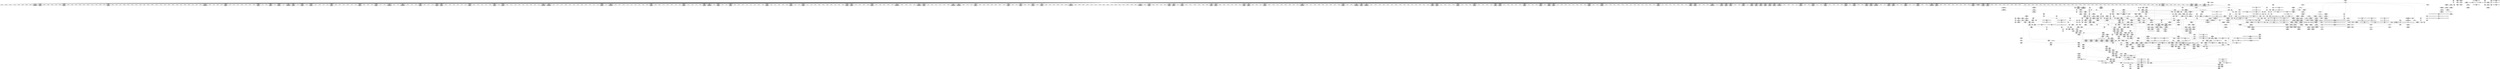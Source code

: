 digraph {
	CE0x4313140 [shape=record,shape=Mrecord,label="{CE0x4313140|inode_has_perm:_cred|Function::inode_has_perm&Arg::cred::}"]
	CE0x42ef1b0 [shape=record,shape=Mrecord,label="{CE0x42ef1b0|selinux_inode_follow_link:_tmp14|security/selinux/hooks.c,2812|*SummSink*}"]
	CE0x432bfe0 [shape=record,shape=Mrecord,label="{CE0x432bfe0|__validate_creds:_conv|include/linux/cred.h,173|*SummSource*}"]
	CE0x4351b10 [shape=record,shape=Mrecord,label="{CE0x4351b10|12:_i32,_56:_i8*,_:_CRE_704,712_|*MultipleSource*|Function::inode_has_perm&Arg::inode::|*LoadInst*|security/selinux/hooks.c,1627|security/selinux/hooks.c,1611}"]
	CE0x4363aa0 [shape=record,shape=Mrecord,label="{CE0x4363aa0|_ret_i32_%retval.0,_!dbg_!27728|security/selinux/avc.c,775|*SummSource*}"]
	CE0x4315a20 [shape=record,shape=Mrecord,label="{CE0x4315a20|i64*_getelementptr_inbounds_(_2_x_i64_,_2_x_i64_*___llvm_gcov_ctr153,_i64_0,_i64_1)|*Constant*}"]
	CE0x43164a0 [shape=record,shape=Mrecord,label="{CE0x43164a0|dentry_has_perm:_tmp2|*SummSink*}"]
	CE0x43497d0 [shape=record,shape=Mrecord,label="{CE0x43497d0|12:_i32,_56:_i8*,_:_CRE_488,496_|*MultipleSource*|Function::inode_has_perm&Arg::inode::|*LoadInst*|security/selinux/hooks.c,1627|security/selinux/hooks.c,1611}"]
	CE0x435a9c0 [shape=record,shape=Mrecord,label="{CE0x435a9c0|12:_i32,_56:_i8*,_:_CRE_982,983_}"]
	CE0x42c7dd0 [shape=record,shape=Mrecord,label="{CE0x42c7dd0|_call_void_mcount()_#3}"]
	CE0x4322200 [shape=record,shape=Mrecord,label="{CE0x4322200|__validate_creds:_cred|Function::__validate_creds&Arg::cred::}"]
	CE0x42c7b00 [shape=record,shape=Mrecord,label="{CE0x42c7b00|inode_has_perm:_do.end}"]
	CE0x430f1d0 [shape=record,shape=Mrecord,label="{CE0x430f1d0|104:_%struct.inode*,_:_CRE_172,173_}"]
	CE0x43638e0 [shape=record,shape=Mrecord,label="{CE0x43638e0|avc_has_perm:_auditdata|Function::avc_has_perm&Arg::auditdata::|*SummSink*}"]
	CE0x42da270 [shape=record,shape=Mrecord,label="{CE0x42da270|__validate_creds:_entry|*SummSource*}"]
	CE0x43697f0 [shape=record,shape=Mrecord,label="{CE0x43697f0|inode_has_perm:_lnot1|security/selinux/hooks.c,1611|*SummSource*}"]
	CE0x42c1fd0 [shape=record,shape=Mrecord,label="{CE0x42c1fd0|selinux_inode_follow_link:_tobool1|security/selinux/hooks.c,2812}"]
	CE0x436b900 [shape=record,shape=Mrecord,label="{CE0x436b900|i64*_getelementptr_inbounds_(_8_x_i64_,_8_x_i64_*___llvm_gcov_ctr154,_i64_0,_i64_5)|*Constant*|*SummSink*}"]
	CE0x42ea210 [shape=record,shape=Mrecord,label="{CE0x42ea210|i32_2|*Constant*}"]
	CE0x4343930 [shape=record,shape=Mrecord,label="{CE0x4343930|12:_i32,_56:_i8*,_:_CRE_282,283_}"]
	CE0x435b6f0 [shape=record,shape=Mrecord,label="{CE0x435b6f0|inode_has_perm:_tmp6|*LoadInst*|security/selinux/hooks.c,1611|*SummSink*}"]
	CE0x43375b0 [shape=record,shape=Mrecord,label="{CE0x43375b0|cred_sid:_tmp}"]
	CE0x4323650 [shape=record,shape=Mrecord,label="{CE0x4323650|i32_0|*Constant*}"]
	CE0x434d330 [shape=record,shape=Mrecord,label="{CE0x434d330|12:_i32,_56:_i8*,_:_CRE_582,583_}"]
	CE0x432f960 [shape=record,shape=Mrecord,label="{CE0x432f960|__validate_creds:_tmp}"]
	CE0x4365680 [shape=record,shape=Mrecord,label="{CE0x4365680|__validate_creds:_if.then|*SummSource*}"]
	CE0x42f2d50 [shape=record,shape=Mrecord,label="{CE0x42f2d50|cred_sid:_tmp5|security/selinux/hooks.c,196}"]
	CE0x42e84f0 [shape=record,shape=Mrecord,label="{CE0x42e84f0|i32_78|*Constant*}"]
	CE0x432da50 [shape=record,shape=Mrecord,label="{CE0x432da50|__validate_creds:_cred|Function::__validate_creds&Arg::cred::|*SummSink*}"]
	CE0x433e970 [shape=record,shape=Mrecord,label="{CE0x433e970|12:_i32,_56:_i8*,_:_CRE_181,182_}"]
	CE0x4358660 [shape=record,shape=Mrecord,label="{CE0x4358660|12:_i32,_56:_i8*,_:_CRE_921,922_}"]
	CE0x435a7c0 [shape=record,shape=Mrecord,label="{CE0x435a7c0|12:_i32,_56:_i8*,_:_CRE_980,981_}"]
	CE0x433e6a0 [shape=record,shape=Mrecord,label="{CE0x433e6a0|12:_i32,_56:_i8*,_:_CRE_178,179_}"]
	CE0x4343df0 [shape=record,shape=Mrecord,label="{CE0x4343df0|12:_i32,_56:_i8*,_:_CRE_286,287_}"]
	CE0x43503e0 [shape=record,shape=Mrecord,label="{CE0x43503e0|12:_i32,_56:_i8*,_:_CRE_623,624_}"]
	CE0x42dfc40 [shape=record,shape=Mrecord,label="{CE0x42dfc40|selinux_inode_follow_link:_tmp16|security/selinux/hooks.c,2812}"]
	CE0x42db210 [shape=record,shape=Mrecord,label="{CE0x42db210|12:_i32,_56:_i8*,_:_CRE_164,165_}"]
	CE0x433bbf0 [shape=record,shape=Mrecord,label="{CE0x433bbf0|i64*_getelementptr_inbounds_(_8_x_i64_,_8_x_i64_*___llvm_gcov_ctr154,_i64_0,_i64_6)|*Constant*|*SummSource*}"]
	CE0x431f180 [shape=record,shape=Mrecord,label="{CE0x431f180|dentry_has_perm:_type|security/selinux/hooks.c,1630|*SummSink*}"]
	CE0x434d200 [shape=record,shape=Mrecord,label="{CE0x434d200|12:_i32,_56:_i8*,_:_CRE_581,582_}"]
	CE0x42e4560 [shape=record,shape=Mrecord,label="{CE0x42e4560|selinux_inode_follow_link:_tmp10|security/selinux/hooks.c,2812|*SummSink*}"]
	CE0x43382f0 [shape=record,shape=Mrecord,label="{CE0x43382f0|cred_sid:_tmp6|security/selinux/hooks.c,197|*SummSink*}"]
	CE0x43376f0 [shape=record,shape=Mrecord,label="{CE0x43376f0|0:_i32,_4:_i32,_8:_i32,_12:_i32,_:_CMRE_16,20_|*MultipleSource*|security/selinux/hooks.c,196|security/selinux/hooks.c,197|*LoadInst*|security/selinux/hooks.c,196}"]
	CE0x4355e00 [shape=record,shape=Mrecord,label="{CE0x4355e00|12:_i32,_56:_i8*,_:_CRE_887,888_}"]
	CE0x435aac0 [shape=record,shape=Mrecord,label="{CE0x435aac0|12:_i32,_56:_i8*,_:_CRE_983,984_}"]
	CE0x42e4370 [shape=record,shape=Mrecord,label="{CE0x42e4370|selinux_inode_follow_link:_tmp10|security/selinux/hooks.c,2812|*SummSource*}"]
	CE0x436ac80 [shape=record,shape=Mrecord,label="{CE0x436ac80|inode_has_perm:_expval|security/selinux/hooks.c,1611|*SummSource*}"]
	CE0x42d17c0 [shape=record,shape=Mrecord,label="{CE0x42d17c0|i64_3|*Constant*|*SummSink*}"]
	CE0x4357e10 [shape=record,shape=Mrecord,label="{CE0x4357e10|12:_i32,_56:_i8*,_:_CRE_914,915_}"]
	CE0x4354fc0 [shape=record,shape=Mrecord,label="{CE0x4354fc0|12:_i32,_56:_i8*,_:_CRE_875,876_}"]
	CE0x4355a70 [shape=record,shape=Mrecord,label="{CE0x4355a70|12:_i32,_56:_i8*,_:_CRE_884,885_}"]
	CE0x42ed570 [shape=record,shape=Mrecord,label="{CE0x42ed570|104:_%struct.inode*,_:_CRE_192,193_}"]
	CE0x4365170 [shape=record,shape=Mrecord,label="{CE0x4365170|inode_has_perm:_tmp20|security/selinux/hooks.c,1618|*SummSource*}"]
	CE0x4360240 [shape=record,shape=Mrecord,label="{CE0x4360240|i32_10|*Constant*|*SummSink*}"]
	CE0x42f3980 [shape=record,shape=Mrecord,label="{CE0x42f3980|12:_i32,_56:_i8*,_:_CRE_142,143_}"]
	CE0x42dce70 [shape=record,shape=Mrecord,label="{CE0x42dce70|selinux_inode_follow_link:_call|security/selinux/hooks.c,2812|*SummSource*}"]
	"CONST[source:0(mediator),value:2(dynamic)][purpose:{subject}]"
	CE0x42cdff0 [shape=record,shape=Mrecord,label="{CE0x42cdff0|selinux_inode_follow_link:_land.lhs.true}"]
	CE0x430e690 [shape=record,shape=Mrecord,label="{CE0x430e690|104:_%struct.inode*,_:_CRE_160,161_}"]
	CE0x4340be0 [shape=record,shape=Mrecord,label="{CE0x4340be0|12:_i32,_56:_i8*,_:_CRE_241,242_}"]
	CE0x433e100 [shape=record,shape=Mrecord,label="{CE0x433e100|12:_i32,_56:_i8*,_:_CRE_172,173_}"]
	CE0x42eafe0 [shape=record,shape=Mrecord,label="{CE0x42eafe0|dentry_has_perm:_dentry|Function::dentry_has_perm&Arg::dentry::}"]
	CE0x42c06a0 [shape=record,shape=Mrecord,label="{CE0x42c06a0|selinux_inode_follow_link:_tmp13|security/selinux/hooks.c,2812|*SummSource*}"]
	CE0x42e0e60 [shape=record,shape=Mrecord,label="{CE0x42e0e60|i8_1|*Constant*|*SummSink*}"]
	CE0x4357360 [shape=record,shape=Mrecord,label="{CE0x4357360|12:_i32,_56:_i8*,_:_CRE_905,906_}"]
	CE0x42ef4f0 [shape=record,shape=Mrecord,label="{CE0x42ef4f0|i1_true|*Constant*}"]
	CE0x4335ff0 [shape=record,shape=Mrecord,label="{CE0x4335ff0|i32_4|*Constant*|*SummSource*}"]
	CE0x4360970 [shape=record,shape=Mrecord,label="{CE0x4360970|inode_has_perm:_sid3|security/selinux/hooks.c,1617|*SummSink*}"]
	CE0x432a0d0 [shape=record,shape=Mrecord,label="{CE0x432a0d0|104:_%struct.inode*,_:_CRE_211,212_}"]
	CE0x434e040 [shape=record,shape=Mrecord,label="{CE0x434e040|12:_i32,_56:_i8*,_:_CRE_593,594_}"]
	CE0x4310e70 [shape=record,shape=Mrecord,label="{CE0x4310e70|104:_%struct.inode*,_:_CRE_91,92_}"]
	CE0x43657f0 [shape=record,shape=Mrecord,label="{CE0x43657f0|__validate_creds:_if.then|*SummSink*}"]
	CE0x4313b30 [shape=record,shape=Mrecord,label="{CE0x4313b30|inode_has_perm:_inode|Function::inode_has_perm&Arg::inode::|*SummSink*}"]
	CE0x43423d0 [shape=record,shape=Mrecord,label="{CE0x43423d0|12:_i32,_56:_i8*,_:_CRE_264,265_}"]
	CE0x42e0aa0 [shape=record,shape=Mrecord,label="{CE0x42e0aa0|_call_void_mcount()_#3|*SummSink*}"]
	CE0x43134a0 [shape=record,shape=Mrecord,label="{CE0x43134a0|inode_has_perm:_cred|Function::inode_has_perm&Arg::cred::|*SummSource*}"]
	CE0x4312e00 [shape=record,shape=Mrecord,label="{CE0x4312e00|inode_has_perm:_entry}"]
	CE0x430ef00 [shape=record,shape=Mrecord,label="{CE0x430ef00|104:_%struct.inode*,_:_CRE_169,170_}"]
	CE0x42f4910 [shape=record,shape=Mrecord,label="{CE0x42f4910|GLOBAL:_get_current|*Constant*|*SummSource*}"]
	CE0x42d4ee0 [shape=record,shape=Mrecord,label="{CE0x42d4ee0|__validate_creds:_lnot|include/linux/cred.h,173|*SummSink*}"]
	CE0x42ea690 [shape=record,shape=Mrecord,label="{CE0x42ea690|dentry_has_perm:_cred|Function::dentry_has_perm&Arg::cred::|*SummSink*}"]
	CE0x435a2d0 [shape=record,shape=Mrecord,label="{CE0x435a2d0|12:_i32,_56:_i8*,_:_CRE_977,978_}"]
	CE0x4341070 [shape=record,shape=Mrecord,label="{CE0x4341070|12:_i32,_56:_i8*,_:_CRE_244,245_}"]
	CE0x4345ba0 [shape=record,shape=Mrecord,label="{CE0x4345ba0|12:_i32,_56:_i8*,_:_CRE_311,312_}"]
	CE0x42d7c10 [shape=record,shape=Mrecord,label="{CE0x42d7c10|__validate_creds:_lnot.ext|include/linux/cred.h,173|*SummSink*}"]
	CE0x42c4be0 [shape=record,shape=Mrecord,label="{CE0x42c4be0|%struct.task_struct*_(%struct.task_struct**)*_asm_movq_%gs:$_1:P_,$0_,_r,im,_dirflag_,_fpsr_,_flags_|*SummSource*}"]
	CE0x42f3c50 [shape=record,shape=Mrecord,label="{CE0x42f3c50|12:_i32,_56:_i8*,_:_CRE_145,146_}"]
	CE0x4342630 [shape=record,shape=Mrecord,label="{CE0x4342630|12:_i32,_56:_i8*,_:_CRE_266,267_}"]
	CE0x433ef10 [shape=record,shape=Mrecord,label="{CE0x433ef10|12:_i32,_56:_i8*,_:_CRE_187,188_}"]
	CE0x4337620 [shape=record,shape=Mrecord,label="{CE0x4337620|COLLAPSED:_GCMRE___llvm_gcov_ctr131_internal_global_2_x_i64_zeroinitializer:_elem_0:default:}"]
	CE0x42ebf50 [shape=record,shape=Mrecord,label="{CE0x42ebf50|_ret_i32_%call5,_!dbg_!27741|security/selinux/hooks.c,2814}"]
	CE0x42ecc10 [shape=record,shape=Mrecord,label="{CE0x42ecc10|104:_%struct.inode*,_:_CRE_182,183_}"]
	CE0x42d7e90 [shape=record,shape=Mrecord,label="{CE0x42d7e90|i64*_getelementptr_inbounds_(_8_x_i64_,_8_x_i64_*___llvm_gcov_ctr154,_i64_0,_i64_1)|*Constant*|*SummSource*}"]
	CE0x4349570 [shape=record,shape=Mrecord,label="{CE0x4349570|12:_i32,_56:_i8*,_:_CRE_486,487_}"]
	CE0x436b270 [shape=record,shape=Mrecord,label="{CE0x436b270|inode_has_perm:_tobool2|security/selinux/hooks.c,1611|*SummSource*}"]
	CE0x42cd9e0 [shape=record,shape=Mrecord,label="{CE0x42cd9e0|selinux_inode_follow_link:_tmp2|*SummSource*}"]
	CE0x4357f40 [shape=record,shape=Mrecord,label="{CE0x4357f40|12:_i32,_56:_i8*,_:_CRE_915,916_}"]
	CE0x431ca80 [shape=record,shape=Mrecord,label="{CE0x431ca80|__validate_creds:_tmp4|include/linux/cred.h,173|*SummSink*}"]
	CE0x43116c0 [shape=record,shape=Mrecord,label="{CE0x43116c0|104:_%struct.inode*,_:_CRE_144,145_}"]
	CE0x433d3a0 [shape=record,shape=Mrecord,label="{CE0x433d3a0|cred_sid:_entry|*SummSource*}"]
	CE0x4345940 [shape=record,shape=Mrecord,label="{CE0x4345940|12:_i32,_56:_i8*,_:_CRE_309,310_}"]
	CE0x43589f0 [shape=record,shape=Mrecord,label="{CE0x43589f0|12:_i32,_56:_i8*,_:_CRE_924,925_}"]
	CE0x4366ce0 [shape=record,shape=Mrecord,label="{CE0x4366ce0|avc_has_perm:_tsid|Function::avc_has_perm&Arg::tsid::|*SummSink*}"]
	CE0x4325b70 [shape=record,shape=Mrecord,label="{CE0x4325b70|__validate_creds:_lnot1|include/linux/cred.h,173|*SummSource*}"]
	CE0x4361a90 [shape=record,shape=Mrecord,label="{CE0x4361a90|inode_has_perm:_tmp13|security/selinux/hooks.c,1614|*SummSource*}"]
	CE0x42edde0 [shape=record,shape=Mrecord,label="{CE0x42edde0|104:_%struct.inode*,_:_CRE_201,202_}"]
	CE0x42f6c20 [shape=record,shape=Mrecord,label="{CE0x42f6c20|_call_void_mcount()_#3|*SummSource*}"]
	CE0x42da6d0 [shape=record,shape=Mrecord,label="{CE0x42da6d0|12:_i32,_56:_i8*,_:_CRE_152,153_}"]
	CE0x3ad7fd0 [shape=record,shape=Mrecord,label="{CE0x3ad7fd0|selinux_inode_follow_link:_if.end|*SummSource*}"]
	CE0x4350510 [shape=record,shape=Mrecord,label="{CE0x4350510|12:_i32,_56:_i8*,_:_CRE_624,628_|*MultipleSource*|Function::inode_has_perm&Arg::inode::|*LoadInst*|security/selinux/hooks.c,1627|security/selinux/hooks.c,1611}"]
	CE0x42ec730 [shape=record,shape=Mrecord,label="{CE0x42ec730|get_current:_bb|*SummSink*}"]
	CE0x43135b0 [shape=record,shape=Mrecord,label="{CE0x43135b0|inode_has_perm:_cred|Function::inode_has_perm&Arg::cred::|*SummSink*}"]
	CE0x433fe10 [shape=record,shape=Mrecord,label="{CE0x433fe10|12:_i32,_56:_i8*,_:_CRE_203,204_}"]
	CE0x4320490 [shape=record,shape=Mrecord,label="{CE0x4320490|__validate_creds:_tmp6|include/linux/cred.h,174}"]
	CE0x42c2a90 [shape=record,shape=Mrecord,label="{CE0x42c2a90|dentry_has_perm:_tmp}"]
	CE0x434b1e0 [shape=record,shape=Mrecord,label="{CE0x434b1e0|12:_i32,_56:_i8*,_:_CRE_554,555_}"]
	CE0x42ccb90 [shape=record,shape=Mrecord,label="{CE0x42ccb90|i64_1|*Constant*}"]
	CE0x42ce720 [shape=record,shape=Mrecord,label="{CE0x42ce720|i64*_getelementptr_inbounds_(_11_x_i64_,_11_x_i64_*___llvm_gcov_ctr230,_i64_0,_i64_10)|*Constant*|*SummSource*}"]
	CE0x434fcc0 [shape=record,shape=Mrecord,label="{CE0x434fcc0|12:_i32,_56:_i8*,_:_CRE_617,618_}"]
	CE0x42ec940 [shape=record,shape=Mrecord,label="{CE0x42ec940|104:_%struct.inode*,_:_CRE_179,180_}"]
	CE0x4336ac0 [shape=record,shape=Mrecord,label="{CE0x4336ac0|cred_sid:_tmp|*SummSource*}"]
	CE0x42d08d0 [shape=record,shape=Mrecord,label="{CE0x42d08d0|i64*_getelementptr_inbounds_(_11_x_i64_,_11_x_i64_*___llvm_gcov_ctr230,_i64_0,_i64_8)|*Constant*|*SummSource*}"]
	CE0x42ed480 [shape=record,shape=Mrecord,label="{CE0x42ed480|104:_%struct.inode*,_:_CRE_191,192_}"]
	CE0x42d9f40 [shape=record,shape=Mrecord,label="{CE0x42d9f40|get_current:_tmp3|*SummSource*}"]
	CE0x42d1570 [shape=record,shape=Mrecord,label="{CE0x42d1570|selinux_inode_follow_link:_tmp|*SummSource*}"]
	CE0x42df840 [shape=record,shape=Mrecord,label="{CE0x42df840|selinux_inode_follow_link:_tmp17|security/selinux/hooks.c,2812}"]
	CE0x4321c00 [shape=record,shape=Mrecord,label="{CE0x4321c00|i64*_getelementptr_inbounds_(_8_x_i64_,_8_x_i64_*___llvm_gcov_ctr154,_i64_0,_i64_0)|*Constant*|*SummSource*}"]
	CE0x4344510 [shape=record,shape=Mrecord,label="{CE0x4344510|12:_i32,_56:_i8*,_:_CRE_292,293_}"]
	CE0x4350fe0 [shape=record,shape=Mrecord,label="{CE0x4350fe0|12:_i32,_56:_i8*,_:_CRE_672,680_|*MultipleSource*|Function::inode_has_perm&Arg::inode::|*LoadInst*|security/selinux/hooks.c,1627|security/selinux/hooks.c,1611}"]
	CE0x4353a90 [shape=record,shape=Mrecord,label="{CE0x4353a90|12:_i32,_56:_i8*,_:_CRE_840,848_|*MultipleSource*|Function::inode_has_perm&Arg::inode::|*LoadInst*|security/selinux/hooks.c,1627|security/selinux/hooks.c,1611}"]
	CE0x431bf80 [shape=record,shape=Mrecord,label="{CE0x431bf80|GLOBAL:___llvm_gcov_ctr155|Global_var:__llvm_gcov_ctr155|*SummSink*}"]
	CE0x42f0780 [shape=record,shape=Mrecord,label="{CE0x42f0780|dentry_has_perm:_u|security/selinux/hooks.c,1631|*SummSink*}"]
	CE0x4354b00 [shape=record,shape=Mrecord,label="{CE0x4354b00|12:_i32,_56:_i8*,_:_CRE_871,872_}"]
	CE0x432f190 [shape=record,shape=Mrecord,label="{CE0x432f190|12:_i32,_56:_i8*,_:_CRE_40,48_|*MultipleSource*|Function::inode_has_perm&Arg::inode::|*LoadInst*|security/selinux/hooks.c,1627|security/selinux/hooks.c,1611}"]
	CE0x4382e90 [shape=record,shape=Mrecord,label="{CE0x4382e90|inode_has_perm:_tmp16|security/selinux/hooks.c,1615|*SummSink*}"]
	CE0x43415b0 [shape=record,shape=Mrecord,label="{CE0x43415b0|12:_i32,_56:_i8*,_:_CRE_250,251_}"]
	CE0x4312a10 [shape=record,shape=Mrecord,label="{CE0x4312a10|inode_has_perm:_entry|*SummSource*}"]
	CE0x4361d70 [shape=record,shape=Mrecord,label="{CE0x4361d70|inode_has_perm:_tmp14|security/selinux/hooks.c,1614|*SummSink*}"]
	CE0x430e5a0 [shape=record,shape=Mrecord,label="{CE0x430e5a0|104:_%struct.inode*,_:_CRE_159,160_}"]
	CE0x42d5950 [shape=record,shape=Mrecord,label="{CE0x42d5950|inode_has_perm:_tmp1}"]
	CE0x436dca0 [shape=record,shape=Mrecord,label="{CE0x436dca0|i64*_getelementptr_inbounds_(_8_x_i64_,_8_x_i64_*___llvm_gcov_ctr154,_i64_0,_i64_5)|*Constant*|*SummSource*}"]
	CE0x42cde00 [shape=record,shape=Mrecord,label="{CE0x42cde00|selinux_inode_follow_link:_do.body}"]
	CE0x42ee560 [shape=record,shape=Mrecord,label="{CE0x42ee560|104:_%struct.inode*,_:_CRE_209,210_}"]
	CE0x42de600 [shape=record,shape=Mrecord,label="{CE0x42de600|GLOBAL:___invalid_creds|*Constant*|*SummSink*}"]
	CE0x42ee290 [shape=record,shape=Mrecord,label="{CE0x42ee290|104:_%struct.inode*,_:_CRE_206,207_}"]
	CE0x42c28b0 [shape=record,shape=Mrecord,label="{CE0x42c28b0|__validate_creds:_expval|include/linux/cred.h,173|*SummSource*}"]
	CE0x42cf0a0 [shape=record,shape=Mrecord,label="{CE0x42cf0a0|selinux_inode_follow_link:_tmp20|security/selinux/hooks.c,2812|*SummSink*}"]
	CE0x4344fc0 [shape=record,shape=Mrecord,label="{CE0x4344fc0|12:_i32,_56:_i8*,_:_CRE_301,302_}"]
	CE0x42d5280 [shape=record,shape=Mrecord,label="{CE0x42d5280|inode_has_perm:_if.end|*SummSink*}"]
	CE0x56ed3c0 [shape=record,shape=Mrecord,label="{CE0x56ed3c0|selinux_inode_follow_link:_land.lhs.true2}"]
	CE0x4382b00 [shape=record,shape=Mrecord,label="{CE0x4382b00|inode_has_perm:_tmp16|security/selinux/hooks.c,1615}"]
	CE0x432c200 [shape=record,shape=Mrecord,label="{CE0x432c200|__validate_creds:_expval|include/linux/cred.h,173}"]
	CE0x43436d0 [shape=record,shape=Mrecord,label="{CE0x43436d0|12:_i32,_56:_i8*,_:_CRE_280,281_}"]
	CE0x4369070 [shape=record,shape=Mrecord,label="{CE0x4369070|inode_has_perm:_lnot|security/selinux/hooks.c,1611}"]
	CE0x43594a0 [shape=record,shape=Mrecord,label="{CE0x43594a0|12:_i32,_56:_i8*,_:_CRE_933,934_}"]
	CE0x4322c80 [shape=record,shape=Mrecord,label="{CE0x4322c80|inode_has_perm:_do.body}"]
	CE0x42de490 [shape=record,shape=Mrecord,label="{CE0x42de490|_call_void___invalid_creds(%struct.cred*_%cred,_i8*_%file,_i32_%line)_#10,_!dbg_!27721|include/linux/cred.h,174}"]
	CE0x4328df0 [shape=record,shape=Mrecord,label="{CE0x4328df0|get_current:_tmp}"]
	CE0x42daa90 [shape=record,shape=Mrecord,label="{CE0x42daa90|12:_i32,_56:_i8*,_:_CRE_156,157_}"]
	CE0x432bd20 [shape=record,shape=Mrecord,label="{CE0x432bd20|104:_%struct.inode*,_:_CRE_296,304_|*MultipleSource*|Function::selinux_inode_follow_link&Arg::dentry::|Function::dentry_has_perm&Arg::dentry::|security/selinux/hooks.c,1627}"]
	CE0x42d4ad0 [shape=record,shape=Mrecord,label="{CE0x42d4ad0|_call_void___validate_creds(%struct.cred*_%cred,_i8*_getelementptr_inbounds_(_25_x_i8_,_25_x_i8_*_.str3,_i32_0,_i32_0),_i32_1609)_#10,_!dbg_!27719|security/selinux/hooks.c,1609|*SummSource*}"]
	CE0x42cd970 [shape=record,shape=Mrecord,label="{CE0x42cd970|selinux_inode_follow_link:_tmp2}"]
	CE0x432f2c0 [shape=record,shape=Mrecord,label="{CE0x432f2c0|12:_i32,_56:_i8*,_:_CRE_48,56_|*MultipleSource*|Function::inode_has_perm&Arg::inode::|*LoadInst*|security/selinux/hooks.c,1627|security/selinux/hooks.c,1611}"]
	CE0x436e9d0 [shape=record,shape=Mrecord,label="{CE0x436e9d0|i32_512|*Constant*}"]
	CE0x438b9d0 [shape=record,shape=Mrecord,label="{CE0x438b9d0|__validate_creds:_tmp8|include/linux/cred.h,175|*SummSource*}"]
	CE0x42db030 [shape=record,shape=Mrecord,label="{CE0x42db030|12:_i32,_56:_i8*,_:_CRE_162,163_}"]
	CE0x4316430 [shape=record,shape=Mrecord,label="{CE0x4316430|dentry_has_perm:_tmp2|*SummSource*}"]
	CE0x435a4f0 [shape=record,shape=Mrecord,label="{CE0x435a4f0|12:_i32,_56:_i8*,_:_CRE_978,979_}"]
	CE0x434df10 [shape=record,shape=Mrecord,label="{CE0x434df10|12:_i32,_56:_i8*,_:_CRE_592,593_}"]
	CE0x434e760 [shape=record,shape=Mrecord,label="{CE0x434e760|12:_i32,_56:_i8*,_:_CRE_599,600_}"]
	CE0x42d5f70 [shape=record,shape=Mrecord,label="{CE0x42d5f70|__validate_creds:_tmp1|*SummSource*}"]
	CE0x42cf3e0 [shape=record,shape=Mrecord,label="{CE0x42cf3e0|selinux_inode_follow_link:_call3|security/selinux/hooks.c,2812}"]
	CE0x4333ed0 [shape=record,shape=Mrecord,label="{CE0x4333ed0|GLOBAL:___llvm_gcov_ctr155|Global_var:__llvm_gcov_ctr155|*SummSource*}"]
	CE0x434d590 [shape=record,shape=Mrecord,label="{CE0x434d590|12:_i32,_56:_i8*,_:_CRE_584,585_}"]
	CE0x434a2d0 [shape=record,shape=Mrecord,label="{CE0x434a2d0|12:_i32,_56:_i8*,_:_CRE_520,528_|*MultipleSource*|Function::inode_has_perm&Arg::inode::|*LoadInst*|security/selinux/hooks.c,1627|security/selinux/hooks.c,1611}"]
	CE0x4355810 [shape=record,shape=Mrecord,label="{CE0x4355810|12:_i32,_56:_i8*,_:_CRE_882,883_}"]
	CE0x4324050 [shape=record,shape=Mrecord,label="{CE0x4324050|__validate_creds:_call|include/linux/cred.h,173|*SummSink*}"]
	CE0x42d6bb0 [shape=record,shape=Mrecord,label="{CE0x42d6bb0|cred_sid:_tmp2}"]
	CE0x42d5160 [shape=record,shape=Mrecord,label="{CE0x42d5160|inode_has_perm:_if.end}"]
	CE0x4348a20 [shape=record,shape=Mrecord,label="{CE0x4348a20|12:_i32,_56:_i8*,_:_CRE_476,477_}"]
	CE0x4348c20 [shape=record,shape=Mrecord,label="{CE0x4348c20|12:_i32,_56:_i8*,_:_CRE_478,479_}"]
	CE0x42d8320 [shape=record,shape=Mrecord,label="{CE0x42d8320|i64*_getelementptr_inbounds_(_2_x_i64_,_2_x_i64_*___llvm_gcov_ctr131,_i64_0,_i64_1)|*Constant*|*SummSource*}"]
	CE0x43338d0 [shape=record,shape=Mrecord,label="{CE0x43338d0|__validate_creds:_tmp2|include/linux/cred.h,173}"]
	CE0x42c3690 [shape=record,shape=Mrecord,label="{CE0x42c3690|GLOBAL:_selinux_inode_follow_link.__warned|Global_var:selinux_inode_follow_link.__warned|*SummSource*}"]
	CE0x43422a0 [shape=record,shape=Mrecord,label="{CE0x43422a0|12:_i32,_56:_i8*,_:_CRE_263,264_}"]
	CE0x42f07f0 [shape=record,shape=Mrecord,label="{CE0x42f07f0|0:_i8,_8:_%struct.dentry*,_24:_%struct.selinux_audit_data*,_:_SCMRE_0,1_|*MultipleSource*|security/selinux/hooks.c,1630|security/selinux/hooks.c, 1628}"]
	CE0x4342040 [shape=record,shape=Mrecord,label="{CE0x4342040|12:_i32,_56:_i8*,_:_CRE_261,262_}"]
	CE0x4334ef0 [shape=record,shape=Mrecord,label="{CE0x4334ef0|dentry_has_perm:_d_inode|security/selinux/hooks.c,1627|*SummSource*}"]
	CE0x42ed2a0 [shape=record,shape=Mrecord,label="{CE0x42ed2a0|104:_%struct.inode*,_:_CRE_189,190_}"]
	CE0x4327870 [shape=record,shape=Mrecord,label="{CE0x4327870|104:_%struct.inode*,_:_CRE_315,316_}"]
	CE0x4354e90 [shape=record,shape=Mrecord,label="{CE0x4354e90|12:_i32,_56:_i8*,_:_CRE_874,875_}"]
	CE0x4357a80 [shape=record,shape=Mrecord,label="{CE0x4357a80|12:_i32,_56:_i8*,_:_CRE_911,912_}"]
	CE0x4341e20 [shape=record,shape=Mrecord,label="{CE0x4341e20|12:_i32,_56:_i8*,_:_CRE_259,260_}"]
	CE0x431fab0 [shape=record,shape=Mrecord,label="{CE0x431fab0|__validate_creds:_tmp5|include/linux/cred.h,173|*SummSink*}"]
	CE0x42c8b70 [shape=record,shape=Mrecord,label="{CE0x42c8b70|12:_i32,_56:_i8*,_:_CRE_128,136_|*MultipleSource*|Function::inode_has_perm&Arg::inode::|*LoadInst*|security/selinux/hooks.c,1627|security/selinux/hooks.c,1611}"]
	CE0x432c7f0 [shape=record,shape=Mrecord,label="{CE0x432c7f0|inode_has_perm:_tmp}"]
	CE0x434b4b0 [shape=record,shape=Mrecord,label="{CE0x434b4b0|12:_i32,_56:_i8*,_:_CRE_556,557_}"]
	CE0x436c0e0 [shape=record,shape=Mrecord,label="{CE0x436c0e0|GLOBAL:___llvm_gcov_ctr154|Global_var:__llvm_gcov_ctr154|*SummSink*}"]
	CE0x434e630 [shape=record,shape=Mrecord,label="{CE0x434e630|12:_i32,_56:_i8*,_:_CRE_598,599_}"]
	CE0x433e2e0 [shape=record,shape=Mrecord,label="{CE0x433e2e0|12:_i32,_56:_i8*,_:_CRE_174,175_}"]
	CE0x436c530 [shape=record,shape=Mrecord,label="{CE0x436c530|inode_has_perm:_tmp8|security/selinux/hooks.c,1611|*SummSink*}"]
	CE0x434ada0 [shape=record,shape=Mrecord,label="{CE0x434ada0|12:_i32,_56:_i8*,_:_CRE_552,553_}"]
	CE0x42e2290 [shape=record,shape=Mrecord,label="{CE0x42e2290|selinux_inode_follow_link:_tmp|*SummSink*}"]
	CE0x4310fa0 [shape=record,shape=Mrecord,label="{CE0x4310fa0|104:_%struct.inode*,_:_CRE_93,94_}"]
	CE0x43556e0 [shape=record,shape=Mrecord,label="{CE0x43556e0|12:_i32,_56:_i8*,_:_CRE_881,882_}"]
	CE0x4327960 [shape=record,shape=Mrecord,label="{CE0x4327960|104:_%struct.inode*,_:_CRE_316,317_}"]
	CE0x434f0e0 [shape=record,shape=Mrecord,label="{CE0x434f0e0|12:_i32,_56:_i8*,_:_CRE_607,608_}"]
	CE0x42dff90 [shape=record,shape=Mrecord,label="{CE0x42dff90|selinux_inode_follow_link:_tmp16|security/selinux/hooks.c,2812|*SummSink*}"]
	CE0x42c4010 [shape=record,shape=Mrecord,label="{CE0x42c4010|i64_4|*Constant*|*SummSink*}"]
	CE0x434c4f0 [shape=record,shape=Mrecord,label="{CE0x434c4f0|12:_i32,_56:_i8*,_:_CRE_570,571_}"]
	CE0x4366be0 [shape=record,shape=Mrecord,label="{CE0x4366be0|avc_has_perm:_requested|Function::avc_has_perm&Arg::requested::|*SummSink*}"]
	CE0x4318520 [shape=record,shape=Mrecord,label="{CE0x4318520|avc_has_perm:_entry|*SummSource*}"]
	CE0x433c350 [shape=record,shape=Mrecord,label="{CE0x433c350|inode_has_perm:_tmp14|security/selinux/hooks.c,1614}"]
	CE0x434b5b0 [shape=record,shape=Mrecord,label="{CE0x434b5b0|12:_i32,_56:_i8*,_:_CRE_557,558_}"]
	CE0x4366950 [shape=record,shape=Mrecord,label="{CE0x4366950|__validate_creds:_if.end|*SummSource*}"]
	CE0x430dce0 [shape=record,shape=Mrecord,label="{CE0x430dce0|104:_%struct.inode*,_:_CRE_150,151_}"]
	CE0x42ed0c0 [shape=record,shape=Mrecord,label="{CE0x42ed0c0|104:_%struct.inode*,_:_CRE_187,188_}"]
	CE0x430e960 [shape=record,shape=Mrecord,label="{CE0x430e960|104:_%struct.inode*,_:_CRE_163,164_}"]
	CE0x4345220 [shape=record,shape=Mrecord,label="{CE0x4345220|12:_i32,_56:_i8*,_:_CRE_303,304_}"]
	CE0x43582d0 [shape=record,shape=Mrecord,label="{CE0x43582d0|12:_i32,_56:_i8*,_:_CRE_918,919_}"]
	CE0x42edc00 [shape=record,shape=Mrecord,label="{CE0x42edc00|104:_%struct.inode*,_:_CRE_199,200_}"]
	CE0x434f340 [shape=record,shape=Mrecord,label="{CE0x434f340|12:_i32,_56:_i8*,_:_CRE_609,610_}"]
	CE0x42c90e0 [shape=record,shape=Mrecord,label="{CE0x42c90e0|__validate_creds:_bb|*SummSink*}"]
	CE0x4317790 [shape=record,shape=Mrecord,label="{CE0x4317790|avc_has_perm:_tsid|Function::avc_has_perm&Arg::tsid::|*SummSource*}"]
	CE0x4328b20 [shape=record,shape=Mrecord,label="{CE0x4328b20|dentry_has_perm:_u|security/selinux/hooks.c,1631|*SummSource*}"]
	CE0x42cdc80 [shape=record,shape=Mrecord,label="{CE0x42cdc80|get_current:_tmp|*SummSource*}"]
	CE0x4322630 [shape=record,shape=Mrecord,label="{CE0x4322630|cred_sid:_tmp|*SummSink*}"]
	CE0x4340e20 [shape=record,shape=Mrecord,label="{CE0x4340e20|12:_i32,_56:_i8*,_:_CRE_242,243_}"]
	CE0x43266d0 [shape=record,shape=Mrecord,label="{CE0x43266d0|i64*_getelementptr_inbounds_(_8_x_i64_,_8_x_i64_*___llvm_gcov_ctr154,_i64_0,_i64_2)|*Constant*|*SummSink*}"]
	CE0x43609e0 [shape=record,shape=Mrecord,label="{CE0x43609e0|inode_has_perm:_tmp15|*LoadInst*|security/selinux/hooks.c,1615}"]
	CE0x4356b10 [shape=record,shape=Mrecord,label="{CE0x4356b10|12:_i32,_56:_i8*,_:_CRE_898,899_}"]
	CE0x4323e70 [shape=record,shape=Mrecord,label="{CE0x4323e70|__validate_creds:_call|include/linux/cred.h,173}"]
	CE0x43555b0 [shape=record,shape=Mrecord,label="{CE0x43555b0|12:_i32,_56:_i8*,_:_CRE_880,881_}"]
	CE0x42cfb10 [shape=record,shape=Mrecord,label="{CE0x42cfb10|GLOBAL:___llvm_gcov_ctr230|Global_var:__llvm_gcov_ctr230|*SummSource*}"]
	CE0x432df00 [shape=record,shape=Mrecord,label="{CE0x432df00|_call_void_mcount()_#3|*SummSource*}"]
	CE0x4342890 [shape=record,shape=Mrecord,label="{CE0x4342890|12:_i32,_56:_i8*,_:_CRE_268,269_}"]
	CE0x42c3350 [shape=record,shape=Mrecord,label="{CE0x42c3350|selinux_inode_follow_link:_tmp7|security/selinux/hooks.c,2812|*SummSink*}"]
	CE0x42f38c0 [shape=record,shape=Mrecord,label="{CE0x42f38c0|12:_i32,_56:_i8*,_:_CRE_141,142_}"]
	CE0x4358d80 [shape=record,shape=Mrecord,label="{CE0x4358d80|12:_i32,_56:_i8*,_:_CRE_927,928_}"]
	CE0x436b3e0 [shape=record,shape=Mrecord,label="{CE0x436b3e0|inode_has_perm:_tobool2|security/selinux/hooks.c,1611|*SummSink*}"]
	CE0x436e150 [shape=record,shape=Mrecord,label="{CE0x436e150|inode_has_perm:_tmp11|security/selinux/hooks.c,1612}"]
	CE0x42cad30 [shape=record,shape=Mrecord,label="{CE0x42cad30|i64*_getelementptr_inbounds_(_11_x_i64_,_11_x_i64_*___llvm_gcov_ctr230,_i64_0,_i64_6)|*Constant*}"]
	CE0x4310470 [shape=record,shape=Mrecord,label="{CE0x4310470|104:_%struct.inode*,_:_CRE_56,64_|*MultipleSource*|Function::selinux_inode_follow_link&Arg::dentry::|Function::dentry_has_perm&Arg::dentry::|security/selinux/hooks.c,1627}"]
	CE0x42c14d0 [shape=record,shape=Mrecord,label="{CE0x42c14d0|GLOBAL:_current_task|Global_var:current_task|*SummSource*}"]
	CE0x42f3800 [shape=record,shape=Mrecord,label="{CE0x42f3800|12:_i32,_56:_i8*,_:_CRE_140,141_}"]
	CE0x4350050 [shape=record,shape=Mrecord,label="{CE0x4350050|12:_i32,_56:_i8*,_:_CRE_620,621_}"]
	CE0x4355ba0 [shape=record,shape=Mrecord,label="{CE0x4355ba0|12:_i32,_56:_i8*,_:_CRE_885,886_}"]
	CE0x432c8d0 [shape=record,shape=Mrecord,label="{CE0x432c8d0|inode_has_perm:_tmp|*SummSource*}"]
	CE0x4363760 [shape=record,shape=Mrecord,label="{CE0x4363760|avc_has_perm:_auditdata|Function::avc_has_perm&Arg::auditdata::|*SummSource*}"]
	CE0x4382c80 [shape=record,shape=Mrecord,label="{CE0x4382c80|inode_has_perm:_tmp16|security/selinux/hooks.c,1615|*SummSource*}"]
	CE0x433f0f0 [shape=record,shape=Mrecord,label="{CE0x433f0f0|12:_i32,_56:_i8*,_:_CRE_189,190_}"]
	CE0x4359ec0 [shape=record,shape=Mrecord,label="{CE0x4359ec0|12:_i32,_56:_i8*,_:_CRE_968,976_|*MultipleSource*|Function::inode_has_perm&Arg::inode::|*LoadInst*|security/selinux/hooks.c,1627|security/selinux/hooks.c,1611}"]
	CE0x43644b0 [shape=record,shape=Mrecord,label="{CE0x43644b0|i64*_getelementptr_inbounds_(_8_x_i64_,_8_x_i64_*___llvm_gcov_ctr154,_i64_0,_i64_7)|*Constant*}"]
	CE0x432ec80 [shape=record,shape=Mrecord,label="{CE0x432ec80|GLOBAL:_creds_are_invalid|*Constant*|*SummSink*}"]
	CE0x43142a0 [shape=record,shape=Mrecord,label="{CE0x43142a0|inode_has_perm:_adp|Function::inode_has_perm&Arg::adp::}"]
	CE0x434c290 [shape=record,shape=Mrecord,label="{CE0x434c290|12:_i32,_56:_i8*,_:_CRE_568,569_}"]
	CE0x42c4ab0 [shape=record,shape=Mrecord,label="{CE0x42c4ab0|%struct.task_struct*_(%struct.task_struct**)*_asm_movq_%gs:$_1:P_,$0_,_r,im,_dirflag_,_fpsr_,_flags_}"]
	CE0x42e0990 [shape=record,shape=Mrecord,label="{CE0x42e0990|_call_void_mcount()_#3|*SummSource*}"]
	CE0x4344050 [shape=record,shape=Mrecord,label="{CE0x4344050|12:_i32,_56:_i8*,_:_CRE_288,289_}"]
	CE0x4341880 [shape=record,shape=Mrecord,label="{CE0x4341880|12:_i32,_56:_i8*,_:_CRE_253,254_}"]
	CE0x42bcc30 [shape=record,shape=Mrecord,label="{CE0x42bcc30|selinux_inode_follow_link:_tmp12|security/selinux/hooks.c,2812|*SummSink*}"]
	CE0x430eb40 [shape=record,shape=Mrecord,label="{CE0x430eb40|104:_%struct.inode*,_:_CRE_165,166_}"]
	CE0x4345350 [shape=record,shape=Mrecord,label="{CE0x4345350|12:_i32,_56:_i8*,_:_CRE_304,305_}"]
	CE0x434f800 [shape=record,shape=Mrecord,label="{CE0x434f800|12:_i32,_56:_i8*,_:_CRE_613,614_}"]
	CE0x42eb160 [shape=record,shape=Mrecord,label="{CE0x42eb160|dentry_has_perm:_av|Function::dentry_has_perm&Arg::av::}"]
	CE0x432a3a0 [shape=record,shape=Mrecord,label="{CE0x432a3a0|104:_%struct.inode*,_:_CRE_214,215_}"]
	CE0x431d090 [shape=record,shape=Mrecord,label="{CE0x431d090|28:_i32,_32:_i16,_:_CRE_32,34_|*MultipleSource*|*LoadInst*|security/selinux/hooks.c,1615|security/selinux/hooks.c,1615|security/selinux/hooks.c,1617}"]
	CE0x42f25c0 [shape=record,shape=Mrecord,label="{CE0x42f25c0|cred_sid:_security|security/selinux/hooks.c,196|*SummSink*}"]
	CE0x432c560 [shape=record,shape=Mrecord,label="{CE0x432c560|dentry_has_perm:_tmp1|*SummSource*}"]
	CE0x42e0ca0 [shape=record,shape=Mrecord,label="{CE0x42e0ca0|i8_1|*Constant*|*SummSource*}"]
	CE0x42e70b0 [shape=record,shape=Mrecord,label="{CE0x42e70b0|GLOBAL:_lockdep_rcu_suspicious|*Constant*|*SummSource*}"]
	CE0x42e8610 [shape=record,shape=Mrecord,label="{CE0x42e8610|i32_78|*Constant*|*SummSource*}"]
	CE0x435ae50 [shape=record,shape=Mrecord,label="{CE0x435ae50|12:_i32,_56:_i8*,_:_CRE_992,1000_|*MultipleSource*|Function::inode_has_perm&Arg::inode::|*LoadInst*|security/selinux/hooks.c,1627|security/selinux/hooks.c,1611}"]
	CE0x433ec40 [shape=record,shape=Mrecord,label="{CE0x433ec40|12:_i32,_56:_i8*,_:_CRE_184,185_}"]
	CE0x42f2bc0 [shape=record,shape=Mrecord,label="{CE0x42f2bc0|cred_sid:_tmp4|*LoadInst*|security/selinux/hooks.c,196|*SummSink*}"]
	CE0x42e6e10 [shape=record,shape=Mrecord,label="{CE0x42e6e10|i8*_getelementptr_inbounds_(_25_x_i8_,_25_x_i8_*_.str3,_i32_0,_i32_0)|*Constant*|*SummSink*}"]
	CE0x436e440 [shape=record,shape=Mrecord,label="{CE0x436e440|inode_has_perm:_tmp12|security/selinux/hooks.c,1612|*SummSink*}"]
	CE0x43291b0 [shape=record,shape=Mrecord,label="{CE0x43291b0|i32_5|*Constant*|*SummSource*}"]
	CE0x42d5870 [shape=record,shape=Mrecord,label="{CE0x42d5870|i64*_getelementptr_inbounds_(_8_x_i64_,_8_x_i64_*___llvm_gcov_ctr154,_i64_0,_i64_1)|*Constant*|*SummSink*}"]
	CE0x43449d0 [shape=record,shape=Mrecord,label="{CE0x43449d0|12:_i32,_56:_i8*,_:_CRE_296,297_}"]
	CE0x4345e00 [shape=record,shape=Mrecord,label="{CE0x4345e00|12:_i32,_56:_i8*,_:_CRE_320,328_|*MultipleSource*|Function::inode_has_perm&Arg::inode::|*LoadInst*|security/selinux/hooks.c,1627|security/selinux/hooks.c,1611}"]
	CE0x42d9a60 [shape=record,shape=Mrecord,label="{CE0x42d9a60|get_current:_tmp4|./arch/x86/include/asm/current.h,14|*SummSink*}"]
	CE0x42ce9a0 [shape=record,shape=Mrecord,label="{CE0x42ce9a0|selinux_inode_follow_link:_tmp20|security/selinux/hooks.c,2812}"]
	CE0x4356520 [shape=record,shape=Mrecord,label="{CE0x4356520|12:_i32,_56:_i8*,_:_CRE_893,894_}"]
	CE0x42d9470 [shape=record,shape=Mrecord,label="{CE0x42d9470|get_current:_tmp2}"]
	CE0x4353c80 [shape=record,shape=Mrecord,label="{CE0x4353c80|12:_i32,_56:_i8*,_:_CRE_848,856_|*MultipleSource*|Function::inode_has_perm&Arg::inode::|*LoadInst*|security/selinux/hooks.c,1627|security/selinux/hooks.c,1611}"]
	CE0x42d0860 [shape=record,shape=Mrecord,label="{CE0x42d0860|i64*_getelementptr_inbounds_(_11_x_i64_,_11_x_i64_*___llvm_gcov_ctr230,_i64_0,_i64_8)|*Constant*}"]
	CE0x42eabf0 [shape=record,shape=Mrecord,label="{CE0x42eabf0|selinux_inode_follow_link:_dentry|Function::selinux_inode_follow_link&Arg::dentry::|*SummSink*}"]
	CE0x42ee380 [shape=record,shape=Mrecord,label="{CE0x42ee380|104:_%struct.inode*,_:_CRE_207,208_}"]
	CE0x42cda50 [shape=record,shape=Mrecord,label="{CE0x42cda50|selinux_inode_follow_link:_tmp2|*SummSink*}"]
	CE0x42f19d0 [shape=record,shape=Mrecord,label="{CE0x42f19d0|selinux_inode_follow_link:_tmp18|security/selinux/hooks.c,2812|*SummSink*}"]
	CE0x4317d70 [shape=record,shape=Mrecord,label="{CE0x4317d70|inode_has_perm:_tmp18|security/selinux/hooks.c,1617}"]
	CE0x4335850 [shape=record,shape=Mrecord,label="{CE0x4335850|104:_%struct.inode*,_:_CRE_48,52_|*MultipleSource*|Function::selinux_inode_follow_link&Arg::dentry::|Function::dentry_has_perm&Arg::dentry::|security/selinux/hooks.c,1627}"]
	CE0x42ce060 [shape=record,shape=Mrecord,label="{CE0x42ce060|selinux_inode_follow_link:_land.lhs.true|*SummSource*}"]
	CE0x42f4400 [shape=record,shape=Mrecord,label="{CE0x42f4400|selinux_inode_follow_link:_call3|security/selinux/hooks.c,2812|*SummSink*}"]
	CE0x42e5670 [shape=record,shape=Mrecord,label="{CE0x42e5670|selinux_inode_follow_link:_tmp7|security/selinux/hooks.c,2812|*SummSource*}"]
	CE0x43163c0 [shape=record,shape=Mrecord,label="{CE0x43163c0|dentry_has_perm:_tmp2}"]
	CE0x436e1c0 [shape=record,shape=Mrecord,label="{CE0x436e1c0|inode_has_perm:_tmp11|security/selinux/hooks.c,1612|*SummSource*}"]
	CE0x43529c0 [shape=record,shape=Mrecord,label="{CE0x43529c0|12:_i32,_56:_i8*,_:_CRE_768,776_|*MultipleSource*|Function::inode_has_perm&Arg::inode::|*LoadInst*|security/selinux/hooks.c,1627|security/selinux/hooks.c,1611}"]
	CE0x4360160 [shape=record,shape=Mrecord,label="{CE0x4360160|inode_has_perm:_i_security|security/selinux/hooks.c,1615|*SummSink*}"]
	CE0x43272c0 [shape=record,shape=Mrecord,label="{CE0x43272c0|104:_%struct.inode*,_:_CRE_308,309_}"]
	CE0x434a4f0 [shape=record,shape=Mrecord,label="{CE0x434a4f0|12:_i32,_56:_i8*,_:_CRE_528,536_|*MultipleSource*|Function::inode_has_perm&Arg::inode::|*LoadInst*|security/selinux/hooks.c,1627|security/selinux/hooks.c,1611}"]
	CE0x432ac10 [shape=record,shape=Mrecord,label="{CE0x432ac10|104:_%struct.inode*,_:_CRE_223,224_}"]
	CE0x4351200 [shape=record,shape=Mrecord,label="{CE0x4351200|12:_i32,_56:_i8*,_:_CRE_680,684_|*MultipleSource*|Function::inode_has_perm&Arg::inode::|*LoadInst*|security/selinux/hooks.c,1627|security/selinux/hooks.c,1611}"]
	CE0x4367360 [shape=record,shape=Mrecord,label="{CE0x4367360|_ret_i32_%retval.0,_!dbg_!27728|security/selinux/avc.c,775}"]
	CE0x42ec850 [shape=record,shape=Mrecord,label="{CE0x42ec850|104:_%struct.inode*,_:_CRE_178,179_}"]
	CE0x42c0db0 [shape=record,shape=Mrecord,label="{CE0x42c0db0|dentry_has_perm:_tmp1|*SummSink*}"]
	CE0x434b7e0 [shape=record,shape=Mrecord,label="{CE0x434b7e0|12:_i32,_56:_i8*,_:_CRE_559,560_}"]
	CE0x434c3c0 [shape=record,shape=Mrecord,label="{CE0x434c3c0|12:_i32,_56:_i8*,_:_CRE_569,570_}"]
	CE0x43401d0 [shape=record,shape=Mrecord,label="{CE0x43401d0|12:_i32,_56:_i8*,_:_CRE_207,208_}"]
	CE0x42e54b0 [shape=record,shape=Mrecord,label="{CE0x42e54b0|selinux_inode_follow_link:_tmp7|security/selinux/hooks.c,2812}"]
	CE0x42d30d0 [shape=record,shape=Mrecord,label="{CE0x42d30d0|selinux_inode_follow_link:_tobool1|security/selinux/hooks.c,2812|*SummSink*}"]
	CE0x438a7a0 [shape=record,shape=Mrecord,label="{CE0x438a7a0|cred_sid:_sid|security/selinux/hooks.c,197}"]
	CE0x43404a0 [shape=record,shape=Mrecord,label="{CE0x43404a0|12:_i32,_56:_i8*,_:_CRE_216,224_|*MultipleSource*|Function::inode_has_perm&Arg::inode::|*LoadInst*|security/selinux/hooks.c,1627|security/selinux/hooks.c,1611}"]
	CE0x4311e20 [shape=record,shape=Mrecord,label="{CE0x4311e20|get_current:_tmp4|./arch/x86/include/asm/current.h,14}"]
	CE0x438be30 [shape=record,shape=Mrecord,label="{CE0x438be30|cred_sid:_bb}"]
	CE0x42efd20 [shape=record,shape=Mrecord,label="{CE0x42efd20|0:_i8,_:_GCMR_selinux_inode_follow_link.__warned_internal_global_i8_0,_section_.data.unlikely_,_align_1:_elem_0:default:}"]
	CE0x42e9c30 [shape=record,shape=Mrecord,label="{CE0x42e9c30|GLOBAL:_dentry_has_perm|*Constant*}"]
	CE0x42da9a0 [shape=record,shape=Mrecord,label="{CE0x42da9a0|12:_i32,_56:_i8*,_:_CRE_155,156_}"]
	CE0x43411f0 [shape=record,shape=Mrecord,label="{CE0x43411f0|12:_i32,_56:_i8*,_:_CRE_246,247_}"]
	CE0x434ec20 [shape=record,shape=Mrecord,label="{CE0x434ec20|12:_i32,_56:_i8*,_:_CRE_603,604_}"]
	CE0x432bf20 [shape=record,shape=Mrecord,label="{CE0x432bf20|104:_%struct.inode*,_:_CRE_304,305_}"]
	CE0x434cc10 [shape=record,shape=Mrecord,label="{CE0x434cc10|12:_i32,_56:_i8*,_:_CRE_576,577_}"]
	CE0x42f23d0 [shape=record,shape=Mrecord,label="{CE0x42f23d0|cred_sid:_security|security/selinux/hooks.c,196}"]
	CE0x4354c30 [shape=record,shape=Mrecord,label="{CE0x4354c30|12:_i32,_56:_i8*,_:_CRE_872,873_}"]
	CE0x435b280 [shape=record,shape=Mrecord,label="{CE0x435b280|inode_has_perm:_tmp6|*LoadInst*|security/selinux/hooks.c,1611}"]
	CE0x4365dd0 [shape=record,shape=Mrecord,label="{CE0x4365dd0|GLOBAL:___llvm_gcov_ctr155|Global_var:__llvm_gcov_ctr155}"]
	CE0x42f5300 [shape=record,shape=Mrecord,label="{CE0x42f5300|GLOBAL:_get_current|*Constant*|*SummSink*}"]
	CE0x42f5460 [shape=record,shape=Mrecord,label="{CE0x42f5460|get_current:_entry}"]
	CE0x4353870 [shape=record,shape=Mrecord,label="{CE0x4353870|12:_i32,_56:_i8*,_:_CRE_832,840_|*MultipleSource*|Function::inode_has_perm&Arg::inode::|*LoadInst*|security/selinux/hooks.c,1627|security/selinux/hooks.c,1611}"]
	CE0x43413d0 [shape=record,shape=Mrecord,label="{CE0x43413d0|12:_i32,_56:_i8*,_:_CRE_248,249_}"]
	CE0x5f8d400 [shape=record,shape=Mrecord,label="{CE0x5f8d400|selinux_inode_follow_link:_call|security/selinux/hooks.c,2812}"]
	CE0x436db70 [shape=record,shape=Mrecord,label="{CE0x436db70|i64*_getelementptr_inbounds_(_8_x_i64_,_8_x_i64_*___llvm_gcov_ctr154,_i64_0,_i64_5)|*Constant*}"]
	CE0x42e99b0 [shape=record,shape=Mrecord,label="{CE0x42e99b0|selinux_inode_follow_link:_call5|security/selinux/hooks.c,2814|*SummSink*}"]
	CE0x434cae0 [shape=record,shape=Mrecord,label="{CE0x434cae0|12:_i32,_56:_i8*,_:_CRE_575,576_}"]
	CE0x4310ee0 [shape=record,shape=Mrecord,label="{CE0x4310ee0|104:_%struct.inode*,_:_CRE_92,93_}"]
	CE0x4349c40 [shape=record,shape=Mrecord,label="{CE0x4349c40|12:_i32,_56:_i8*,_:_CRE_504,508_|*MultipleSource*|Function::inode_has_perm&Arg::inode::|*LoadInst*|security/selinux/hooks.c,1627|security/selinux/hooks.c,1611}"]
	CE0x42c18d0 [shape=record,shape=Mrecord,label="{CE0x42c18d0|selinux_inode_follow_link:_tobool|security/selinux/hooks.c,2812}"]
	CE0x4335e90 [shape=record,shape=Mrecord,label="{CE0x4335e90|_ret_void,_!dbg_!27722|include/linux/cred.h,175|*SummSink*}"]
	CE0x4323580 [shape=record,shape=Mrecord,label="{CE0x4323580|__validate_creds:_file|Function::__validate_creds&Arg::file::|*SummSource*}"]
	CE0x4348750 [shape=record,shape=Mrecord,label="{CE0x4348750|12:_i32,_56:_i8*,_:_CRE_474,475_}"]
	CE0x42d5d40 [shape=record,shape=Mrecord,label="{CE0x42d5d40|__validate_creds:_tmp1}"]
	CE0x4335ba0 [shape=record,shape=Mrecord,label="{CE0x4335ba0|i32_22|*Constant*}"]
	CE0x42d0d80 [shape=record,shape=Mrecord,label="{CE0x42d0d80|selinux_inode_follow_link:_tmp15|security/selinux/hooks.c,2812|*SummSink*}"]
	CE0x4311d20 [shape=record,shape=Mrecord,label="{CE0x4311d20|104:_%struct.inode*,_:_CRE_149,150_}"]
	CE0x436aa30 [shape=record,shape=Mrecord,label="{CE0x436aa30|GLOBAL:_llvm.expect.i64|*Constant*|*SummSource*}"]
	CE0x432de40 [shape=record,shape=Mrecord,label="{CE0x432de40|_call_void_mcount()_#3}"]
	CE0x4337e10 [shape=record,shape=Mrecord,label="{CE0x4337e10|cred_sid:_tmp6|security/selinux/hooks.c,197|*SummSource*}"]
	CE0x432bb20 [shape=record,shape=Mrecord,label="{CE0x432bb20|104:_%struct.inode*,_:_CRE_288,296_|*MultipleSource*|Function::selinux_inode_follow_link&Arg::dentry::|Function::dentry_has_perm&Arg::dentry::|security/selinux/hooks.c,1627}"]
	CE0x43891e0 [shape=record,shape=Mrecord,label="{CE0x43891e0|i64*_getelementptr_inbounds_(_5_x_i64_,_5_x_i64_*___llvm_gcov_ctr155,_i64_0,_i64_4)|*Constant*|*SummSink*}"]
	CE0x42c1050 [shape=record,shape=Mrecord,label="{CE0x42c1050|i32_1|*Constant*}"]
	CE0x42f22f0 [shape=record,shape=Mrecord,label="{CE0x42f22f0|i32_22|*Constant*|*SummSource*}"]
	CE0x42f3f20 [shape=record,shape=Mrecord,label="{CE0x42f3f20|12:_i32,_56:_i8*,_:_CRE_148,149_}"]
	CE0x433e4c0 [shape=record,shape=Mrecord,label="{CE0x433e4c0|12:_i32,_56:_i8*,_:_CRE_176,177_}"]
	CE0x432b920 [shape=record,shape=Mrecord,label="{CE0x432b920|104:_%struct.inode*,_:_CRE_280,288_|*MultipleSource*|Function::selinux_inode_follow_link&Arg::dentry::|Function::dentry_has_perm&Arg::dentry::|security/selinux/hooks.c,1627}"]
	CE0x43270f0 [shape=record,shape=Mrecord,label="{CE0x43270f0|104:_%struct.inode*,_:_CRE_306,307_}"]
	CE0x4357100 [shape=record,shape=Mrecord,label="{CE0x4357100|12:_i32,_56:_i8*,_:_CRE_903,904_}"]
	CE0x4312870 [shape=record,shape=Mrecord,label="{CE0x4312870|dentry_has_perm:_call|security/selinux/hooks.c,1632|*SummSink*}"]
	CE0x42c49d0 [shape=record,shape=Mrecord,label="{CE0x42c49d0|GLOBAL:_current_task|Global_var:current_task}"]
	CE0x4383420 [shape=record,shape=Mrecord,label="{CE0x4383420|i32_3|*Constant*|*SummSink*}"]
	CE0x430ed20 [shape=record,shape=Mrecord,label="{CE0x430ed20|104:_%struct.inode*,_:_CRE_167,168_}"]
	CE0x42ddeb0 [shape=record,shape=Mrecord,label="{CE0x42ddeb0|__validate_creds:_tmp7|include/linux/cred.h,174}"]
	CE0x42dd8c0 [shape=record,shape=Mrecord,label="{CE0x42dd8c0|i64_2|*Constant*}"]
	CE0x4347ed0 [shape=record,shape=Mrecord,label="{CE0x4347ed0|12:_i32,_56:_i8*,_:_CRE_456,464_|*MultipleSource*|Function::inode_has_perm&Arg::inode::|*LoadInst*|security/selinux/hooks.c,1627|security/selinux/hooks.c,1611}"]
	CE0x433cef0 [shape=record,shape=Mrecord,label="{CE0x433cef0|GLOBAL:_cred_sid|*Constant*}"]
	CE0x4330f30 [shape=record,shape=Mrecord,label="{CE0x4330f30|_ret_void,_!dbg_!27722|include/linux/cred.h,175|*SummSource*}"]
	CE0x43832b0 [shape=record,shape=Mrecord,label="{CE0x43832b0|i32_3|*Constant*|*SummSource*}"]
	CE0x4323a60 [shape=record,shape=Mrecord,label="{CE0x4323a60|inode_has_perm:_if.then|*SummSink*}"]
	CE0x433e3d0 [shape=record,shape=Mrecord,label="{CE0x433e3d0|12:_i32,_56:_i8*,_:_CRE_175,176_}"]
	CE0x4348530 [shape=record,shape=Mrecord,label="{CE0x4348530|12:_i32,_56:_i8*,_:_CRE_473,474_}"]
	CE0x42ecee0 [shape=record,shape=Mrecord,label="{CE0x42ecee0|104:_%struct.inode*,_:_CRE_185,186_}"]
	CE0x4351450 [shape=record,shape=Mrecord,label="{CE0x4351450|12:_i32,_56:_i8*,_:_CRE_684,688_|*MultipleSource*|Function::inode_has_perm&Arg::inode::|*LoadInst*|security/selinux/hooks.c,1627|security/selinux/hooks.c,1611}"]
	CE0x4313ef0 [shape=record,shape=Mrecord,label="{CE0x4313ef0|inode_has_perm:_perms|Function::inode_has_perm&Arg::perms::|*SummSource*}"]
	CE0x4329cc0 [shape=record,shape=Mrecord,label="{CE0x4329cc0|get_current:_tmp3|*SummSink*}"]
	CE0x42c87b0 [shape=record,shape=Mrecord,label="{CE0x42c87b0|12:_i32,_56:_i8*,_:_CRE_112,120_|*MultipleSource*|Function::inode_has_perm&Arg::inode::|*LoadInst*|security/selinux/hooks.c,1627|security/selinux/hooks.c,1611}"]
	CE0x42cf980 [shape=record,shape=Mrecord,label="{CE0x42cf980|i64_0|*Constant*|*SummSink*}"]
	CE0x43173f0 [shape=record,shape=Mrecord,label="{CE0x43173f0|avc_has_perm:_ssid|Function::avc_has_perm&Arg::ssid::|*SummSource*}"]
	CE0x4327f00 [shape=record,shape=Mrecord,label="{CE0x4327f00|dentry_has_perm:_tmp4|*LoadInst*|security/selinux/hooks.c,1627|*SummSink*}"]
	CE0x43275a0 [shape=record,shape=Mrecord,label="{CE0x43275a0|104:_%struct.inode*,_:_CRE_312,313_}"]
	CE0x42da590 [shape=record,shape=Mrecord,label="{CE0x42da590|12:_i32,_56:_i8*,_:_CRE_151,152_}"]
	CE0x4318930 [shape=record,shape=Mrecord,label="{CE0x4318930|inode_has_perm:_call4|security/selinux/hooks.c,1617|*SummSink*}"]
	CE0x42d0ca0 [shape=record,shape=Mrecord,label="{CE0x42d0ca0|selinux_inode_follow_link:_tmp15|security/selinux/hooks.c,2812}"]
	CE0x42c4350 [shape=record,shape=Mrecord,label="{CE0x42c4350|i64_5|*Constant*|*SummSink*}"]
	CE0x4369310 [shape=record,shape=Mrecord,label="{CE0x4369310|inode_has_perm:_lnot.ext|security/selinux/hooks.c,1611|*SummSink*}"]
	CE0x43576f0 [shape=record,shape=Mrecord,label="{CE0x43576f0|12:_i32,_56:_i8*,_:_CRE_908,909_}"]
	CE0x433f1e0 [shape=record,shape=Mrecord,label="{CE0x433f1e0|12:_i32,_56:_i8*,_:_CRE_190,191_}"]
	CE0x4342c20 [shape=record,shape=Mrecord,label="{CE0x4342c20|12:_i32,_56:_i8*,_:_CRE_271,272_}"]
	CE0x436d180 [shape=record,shape=Mrecord,label="{CE0x436d180|inode_has_perm:_tmp9|security/selinux/hooks.c,1611|*SummSource*}"]
	CE0x4361a20 [shape=record,shape=Mrecord,label="{CE0x4361a20|inode_has_perm:_tmp13|security/selinux/hooks.c,1614}"]
	CE0x43303a0 [shape=record,shape=Mrecord,label="{CE0x43303a0|cred_sid:_tmp3}"]
	CE0x42d7890 [shape=record,shape=Mrecord,label="{CE0x42d7890|inode_has_perm:_tmp4|security/selinux/hooks.c,1609}"]
	CE0x42c54f0 [shape=record,shape=Mrecord,label="{CE0x42c54f0|dentry_has_perm:_ad|security/selinux/hooks.c, 1628|*SummSource*}"]
	CE0x433d620 [shape=record,shape=Mrecord,label="{CE0x433d620|cred_sid:_cred|Function::cred_sid&Arg::cred::}"]
	CE0x435fcb0 [shape=record,shape=Mrecord,label="{CE0x435fcb0|_ret_i32_%tmp6,_!dbg_!27716|security/selinux/hooks.c,197|*SummSource*}"]
	CE0x42ea580 [shape=record,shape=Mrecord,label="{CE0x42ea580|dentry_has_perm:_cred|Function::dentry_has_perm&Arg::cred::|*SummSource*}"]
	CE0x4358c50 [shape=record,shape=Mrecord,label="{CE0x4358c50|12:_i32,_56:_i8*,_:_CRE_926,927_}"]
	CE0x431fdc0 [shape=record,shape=Mrecord,label="{CE0x431fdc0|i64*_getelementptr_inbounds_(_5_x_i64_,_5_x_i64_*___llvm_gcov_ctr155,_i64_0,_i64_3)|*Constant*|*SummSource*}"]
	CE0x42d80b0 [shape=record,shape=Mrecord,label="{CE0x42d80b0|inode_has_perm:_tmp2}"]
	CE0x4313da0 [shape=record,shape=Mrecord,label="{CE0x4313da0|inode_has_perm:_perms|Function::inode_has_perm&Arg::perms::}"]
	CE0x4388a70 [shape=record,shape=Mrecord,label="{CE0x4388a70|_call_void___invalid_creds(%struct.cred*_%cred,_i8*_%file,_i32_%line)_#10,_!dbg_!27721|include/linux/cred.h,174|*SummSink*}"]
	CE0x4323000 [shape=record,shape=Mrecord,label="{CE0x4323000|COLLAPSED:_CMRE:_elem_0:default:}"]
	CE0x4359830 [shape=record,shape=Mrecord,label="{CE0x4359830|12:_i32,_56:_i8*,_:_CRE_936,944_|*MultipleSource*|Function::inode_has_perm&Arg::inode::|*LoadInst*|security/selinux/hooks.c,1627|security/selinux/hooks.c,1611}"]
	CE0x43544d0 [shape=record,shape=Mrecord,label="{CE0x43544d0|12:_i32,_56:_i8*,_:_CRE_866,867_}"]
	CE0x4315fc0 [shape=record,shape=Mrecord,label="{CE0x4315fc0|i64*_getelementptr_inbounds_(_2_x_i64_,_2_x_i64_*___llvm_gcov_ctr153,_i64_0,_i64_1)|*Constant*|*SummSource*}"]
	CE0x438a090 [shape=record,shape=Mrecord,label="{CE0x438a090|cred_sid:_bb|*SummSink*}"]
	CE0x430ee10 [shape=record,shape=Mrecord,label="{CE0x430ee10|104:_%struct.inode*,_:_CRE_168,169_}"]
	CE0x4b015a0 [shape=record,shape=Mrecord,label="{CE0x4b015a0|selinux_inode_follow_link:_if.end}"]
	CE0x4357820 [shape=record,shape=Mrecord,label="{CE0x4357820|12:_i32,_56:_i8*,_:_CRE_909,910_}"]
	CE0x434c750 [shape=record,shape=Mrecord,label="{CE0x434c750|12:_i32,_56:_i8*,_:_CRE_572,573_}"]
	CE0x432a490 [shape=record,shape=Mrecord,label="{CE0x432a490|104:_%struct.inode*,_:_CRE_215,216_}"]
	CE0x4351670 [shape=record,shape=Mrecord,label="{CE0x4351670|12:_i32,_56:_i8*,_:_CRE_688,692_|*MultipleSource*|Function::inode_has_perm&Arg::inode::|*LoadInst*|security/selinux/hooks.c,1627|security/selinux/hooks.c,1611}"]
	CE0x4355cd0 [shape=record,shape=Mrecord,label="{CE0x4355cd0|12:_i32,_56:_i8*,_:_CRE_886,887_}"]
	CE0x4350640 [shape=record,shape=Mrecord,label="{CE0x4350640|12:_i32,_56:_i8*,_:_CRE_632,640_|*MultipleSource*|Function::inode_has_perm&Arg::inode::|*LoadInst*|security/selinux/hooks.c,1627|security/selinux/hooks.c,1611}"]
	CE0x433f690 [shape=record,shape=Mrecord,label="{CE0x433f690|12:_i32,_56:_i8*,_:_CRE_195,196_}"]
	CE0x430e780 [shape=record,shape=Mrecord,label="{CE0x430e780|104:_%struct.inode*,_:_CRE_161,162_}"]
	CE0x42e9520 [shape=record,shape=Mrecord,label="{CE0x42e9520|selinux_inode_follow_link:_call5|security/selinux/hooks.c,2814}"]
	CE0x4355480 [shape=record,shape=Mrecord,label="{CE0x4355480|12:_i32,_56:_i8*,_:_CRE_879,880_}"]
	CE0x433e880 [shape=record,shape=Mrecord,label="{CE0x433e880|12:_i32,_56:_i8*,_:_CRE_180,181_}"]
	CE0x42c5130 [shape=record,shape=Mrecord,label="{CE0x42c5130|i64*_getelementptr_inbounds_(_2_x_i64_,_2_x_i64_*___llvm_gcov_ctr98,_i64_0,_i64_0)|*Constant*|*SummSource*}"]
	CE0x42ec460 [shape=record,shape=Mrecord,label="{CE0x42ec460|get_current:_bb}"]
	CE0x434e890 [shape=record,shape=Mrecord,label="{CE0x434e890|12:_i32,_56:_i8*,_:_CRE_600,601_}"]
	CE0x436e790 [shape=record,shape=Mrecord,label="{CE0x436e790|inode_has_perm:_tmp12|security/selinux/hooks.c,1612}"]
	CE0x42ebb00 [shape=record,shape=Mrecord,label="{CE0x42ebb00|_ret_i32_%call,_!dbg_!27723|security/selinux/hooks.c,1632}"]
	CE0x42f6840 [shape=record,shape=Mrecord,label="{CE0x42f6840|dentry_has_perm:_bb|*SummSink*}"]
	CE0x4345480 [shape=record,shape=Mrecord,label="{CE0x4345480|12:_i32,_56:_i8*,_:_CRE_305,306_}"]
	CE0x4357bb0 [shape=record,shape=Mrecord,label="{CE0x4357bb0|12:_i32,_56:_i8*,_:_CRE_912,913_}"]
	CE0x42f1180 [shape=record,shape=Mrecord,label="{CE0x42f1180|selinux_inode_follow_link:_tmp17|security/selinux/hooks.c,2812|*SummSink*}"]
	CE0x433c830 [shape=record,shape=Mrecord,label="{CE0x433c830|cred_sid:_cred|Function::cred_sid&Arg::cred::|*SummSource*}"]
	CE0x4344b00 [shape=record,shape=Mrecord,label="{CE0x4344b00|12:_i32,_56:_i8*,_:_CRE_297,298_}"]
	CE0x436c840 [shape=record,shape=Mrecord,label="{CE0x436c840|inode_has_perm:_tmp9|security/selinux/hooks.c,1611}"]
	CE0x4341130 [shape=record,shape=Mrecord,label="{CE0x4341130|12:_i32,_56:_i8*,_:_CRE_245,246_}"]
	CE0x4383180 [shape=record,shape=Mrecord,label="{CE0x4383180|i32_3|*Constant*}"]
	CE0x438a620 [shape=record,shape=Mrecord,label="{CE0x438a620|cred_sid:_tmp5|security/selinux/hooks.c,196|*SummSink*}"]
	CE0x436eac0 [shape=record,shape=Mrecord,label="{CE0x436eac0|i32_512|*Constant*|*SummSource*}"]
	CE0x431f3f0 [shape=record,shape=Mrecord,label="{CE0x431f3f0|dentry_has_perm:_type|security/selinux/hooks.c,1630|*SummSource*}"]
	CE0x432b320 [shape=record,shape=Mrecord,label="{CE0x432b320|104:_%struct.inode*,_:_CRE_256,264_|*MultipleSource*|Function::selinux_inode_follow_link&Arg::dentry::|Function::dentry_has_perm&Arg::dentry::|security/selinux/hooks.c,1627}"]
	CE0x4334f60 [shape=record,shape=Mrecord,label="{CE0x4334f60|dentry_has_perm:_d_inode|security/selinux/hooks.c,1627|*SummSink*}"]
	CE0x4312360 [shape=record,shape=Mrecord,label="{CE0x4312360|dentry_has_perm:_dentry1|security/selinux/hooks.c,1631|*SummSink*}"]
	CE0x43357b0 [shape=record,shape=Mrecord,label="{CE0x43357b0|104:_%struct.inode*,_:_CRE_40,48_|*MultipleSource*|Function::selinux_inode_follow_link&Arg::dentry::|Function::dentry_has_perm&Arg::dentry::|security/selinux/hooks.c,1627}"]
	CE0x433e1f0 [shape=record,shape=Mrecord,label="{CE0x433e1f0|12:_i32,_56:_i8*,_:_CRE_173,174_}"]
	CE0x43412e0 [shape=record,shape=Mrecord,label="{CE0x43412e0|12:_i32,_56:_i8*,_:_CRE_247,248_}"]
	CE0x4327690 [shape=record,shape=Mrecord,label="{CE0x4327690|104:_%struct.inode*,_:_CRE_313,314_}"]
	CE0x43542b0 [shape=record,shape=Mrecord,label="{CE0x43542b0|12:_i32,_56:_i8*,_:_CRE_865,866_}"]
	CE0x436a250 [shape=record,shape=Mrecord,label="{CE0x436a250|inode_has_perm:_conv|security/selinux/hooks.c,1611|*SummSink*}"]
	CE0x4318b90 [shape=record,shape=Mrecord,label="{CE0x4318b90|i32_(i32,_i32,_i16,_i32,_%struct.common_audit_data*)*_bitcast_(i32_(i32,_i32,_i16,_i32,_%struct.common_audit_data.495*)*_avc_has_perm_to_i32_(i32,_i32,_i16,_i32,_%struct.common_audit_data*)*)|*Constant*}"]
	CE0x430e3c0 [shape=record,shape=Mrecord,label="{CE0x430e3c0|104:_%struct.inode*,_:_CRE_157,158_}"]
	CE0x42e4ed0 [shape=record,shape=Mrecord,label="{CE0x42e4ed0|i64_0|*Constant*}"]
	CE0x4360f10 [shape=record,shape=Mrecord,label="{CE0x4360f10|inode_has_perm:_sid3|security/selinux/hooks.c,1617|*SummSource*}"]
	CE0x432d550 [shape=record,shape=Mrecord,label="{CE0x432d550|cred_sid:_tmp1|*SummSource*}"]
	CE0x42ca020 [shape=record,shape=Mrecord,label="{CE0x42ca020|inode_has_perm:_tmp3}"]
	CE0x42dac70 [shape=record,shape=Mrecord,label="{CE0x42dac70|12:_i32,_56:_i8*,_:_CRE_158,159_}"]
	CE0x4330ec0 [shape=record,shape=Mrecord,label="{CE0x4330ec0|i32_4|*Constant*|*SummSink*}"]
	CE0x42dab80 [shape=record,shape=Mrecord,label="{CE0x42dab80|12:_i32,_56:_i8*,_:_CRE_157,158_}"]
	CE0x42c9000 [shape=record,shape=Mrecord,label="{CE0x42c9000|__validate_creds:_bb|*SummSource*}"]
	CE0x434fdf0 [shape=record,shape=Mrecord,label="{CE0x434fdf0|12:_i32,_56:_i8*,_:_CRE_618,619_}"]
	CE0x430f2c0 [shape=record,shape=Mrecord,label="{CE0x430f2c0|104:_%struct.inode*,_:_CRE_173,174_}"]
	CE0x4356780 [shape=record,shape=Mrecord,label="{CE0x4356780|12:_i32,_56:_i8*,_:_CRE_895,896_}"]
	CE0x43400e0 [shape=record,shape=Mrecord,label="{CE0x43400e0|12:_i32,_56:_i8*,_:_CRE_206,207_}"]
	CE0x42cfc40 [shape=record,shape=Mrecord,label="{CE0x42cfc40|selinux_inode_follow_link:_tmp5|security/selinux/hooks.c,2812}"]
	CE0x42efeb0 [shape=record,shape=Mrecord,label="{CE0x42efeb0|selinux_inode_follow_link:_tmp8|security/selinux/hooks.c,2812}"]
	CE0x42ce160 [shape=record,shape=Mrecord,label="{CE0x42ce160|i64_1|*Constant*}"]
	CE0x4342760 [shape=record,shape=Mrecord,label="{CE0x4342760|12:_i32,_56:_i8*,_:_CRE_267,268_}"]
	CE0x42e7120 [shape=record,shape=Mrecord,label="{CE0x42e7120|GLOBAL:_lockdep_rcu_suspicious|*Constant*|*SummSink*}"]
	CE0x42d62a0 [shape=record,shape=Mrecord,label="{CE0x42d62a0|GLOBAL:___validate_creds|*Constant*|*SummSource*}"]
	CE0x43139c0 [shape=record,shape=Mrecord,label="{CE0x43139c0|inode_has_perm:_inode|Function::inode_has_perm&Arg::inode::|*SummSource*}"]
	CE0x42eb870 [shape=record,shape=Mrecord,label="{CE0x42eb870|dentry_has_perm:_av|Function::dentry_has_perm&Arg::av::|*SummSource*}"]
	CE0x43143f0 [shape=record,shape=Mrecord,label="{CE0x43143f0|inode_has_perm:_adp|Function::inode_has_perm&Arg::adp::|*SummSource*}"]
	CE0x4345f30 [shape=record,shape=Mrecord,label="{CE0x4345f30|12:_i32,_56:_i8*,_:_CRE_328,336_|*MultipleSource*|Function::inode_has_perm&Arg::inode::|*LoadInst*|security/selinux/hooks.c,1627|security/selinux/hooks.c,1611}"]
	CE0x4357490 [shape=record,shape=Mrecord,label="{CE0x4357490|12:_i32,_56:_i8*,_:_CRE_906,907_}"]
	CE0x42e8050 [shape=record,shape=Mrecord,label="{CE0x42e8050|selinux_inode_follow_link:_tobool|security/selinux/hooks.c,2812|*SummSource*}"]
	CE0x42e72b0 [shape=record,shape=Mrecord,label="{CE0x42e72b0|i32_2812|*Constant*}"]
	CE0x432b720 [shape=record,shape=Mrecord,label="{CE0x432b720|104:_%struct.inode*,_:_CRE_272,280_|*MultipleSource*|Function::selinux_inode_follow_link&Arg::dentry::|Function::dentry_has_perm&Arg::dentry::|security/selinux/hooks.c,1627}"]
	CE0x42db300 [shape=record,shape=Mrecord,label="{CE0x42db300|12:_i32,_56:_i8*,_:_CRE_165,166_}"]
	CE0x4348970 [shape=record,shape=Mrecord,label="{CE0x4348970|12:_i32,_56:_i8*,_:_CRE_475,476_}"]
	CE0x430e4b0 [shape=record,shape=Mrecord,label="{CE0x430e4b0|104:_%struct.inode*,_:_CRE_158,159_}"]
	CE0x42c3850 [shape=record,shape=Mrecord,label="{CE0x42c3850|GLOBAL:_selinux_inode_follow_link.__warned|Global_var:selinux_inode_follow_link.__warned}"]
	CE0x4341000 [shape=record,shape=Mrecord,label="{CE0x4341000|12:_i32,_56:_i8*,_:_CRE_243,244_}"]
	CE0x4357950 [shape=record,shape=Mrecord,label="{CE0x4357950|12:_i32,_56:_i8*,_:_CRE_910,911_}"]
	CE0x43491e0 [shape=record,shape=Mrecord,label="{CE0x43491e0|12:_i32,_56:_i8*,_:_CRE_483,484_}"]
	CE0x42f4010 [shape=record,shape=Mrecord,label="{CE0x42f4010|12:_i32,_56:_i8*,_:_CRE_149,150_}"]
	CE0x436be40 [shape=record,shape=Mrecord,label="{CE0x436be40|GLOBAL:___llvm_gcov_ctr154|Global_var:__llvm_gcov_ctr154}"]
	CE0x434e2a0 [shape=record,shape=Mrecord,label="{CE0x434e2a0|12:_i32,_56:_i8*,_:_CRE_595,596_}"]
	CE0x433fc30 [shape=record,shape=Mrecord,label="{CE0x433fc30|12:_i32,_56:_i8*,_:_CRE_201,202_}"]
	CE0x42f5670 [shape=record,shape=Mrecord,label="{CE0x42f5670|get_current:_entry|*SummSink*}"]
	CE0x4363e30 [shape=record,shape=Mrecord,label="{CE0x4363e30|i64*_getelementptr_inbounds_(_8_x_i64_,_8_x_i64_*___llvm_gcov_ctr154,_i64_0,_i64_7)|*Constant*|*SummSink*}"]
	CE0x435fb50 [shape=record,shape=Mrecord,label="{CE0x435fb50|_ret_i32_%tmp6,_!dbg_!27716|security/selinux/hooks.c,197}"]
	CE0x42eaa80 [shape=record,shape=Mrecord,label="{CE0x42eaa80|selinux_inode_follow_link:_dentry|Function::selinux_inode_follow_link&Arg::dentry::|*SummSource*}"]
	CE0x432f7b0 [shape=record,shape=Mrecord,label="{CE0x432f7b0|12:_i32,_56:_i8*,_:_CRE_72,76_|*MultipleSource*|Function::inode_has_perm&Arg::inode::|*LoadInst*|security/selinux/hooks.c,1627|security/selinux/hooks.c,1611}"]
	CE0x4341b50 [shape=record,shape=Mrecord,label="{CE0x4341b50|12:_i32,_56:_i8*,_:_CRE_256,257_}"]
	CE0x43595d0 [shape=record,shape=Mrecord,label="{CE0x43595d0|12:_i32,_56:_i8*,_:_CRE_934,935_}"]
	CE0x42cdbc0 [shape=record,shape=Mrecord,label="{CE0x42cdbc0|selinux_inode_follow_link:_do.body|*SummSource*}"]
	CE0x4361b00 [shape=record,shape=Mrecord,label="{CE0x4361b00|inode_has_perm:_tmp13|security/selinux/hooks.c,1614|*SummSink*}"]
	CE0x4327c30 [shape=record,shape=Mrecord,label="{CE0x4327c30|104:_%struct.inode*,_:_CRE_319,320_}"]
	CE0x42f4100 [shape=record,shape=Mrecord,label="{CE0x42f4100|12:_i32,_56:_i8*,_:_CRE_150,151_}"]
	CE0x42cd740 [shape=record,shape=Mrecord,label="{CE0x42cd740|selinux_inode_follow_link:_land.lhs.true2|*SummSink*}"]
	CE0x42ed660 [shape=record,shape=Mrecord,label="{CE0x42ed660|104:_%struct.inode*,_:_CRE_193,194_}"]
	CE0x435f980 [shape=record,shape=Mrecord,label="{CE0x435f980|cred_sid:_cred|Function::cred_sid&Arg::cred::|*SummSink*}"]
	CE0x4355220 [shape=record,shape=Mrecord,label="{CE0x4355220|12:_i32,_56:_i8*,_:_CRE_877,878_}"]
	CE0x4343800 [shape=record,shape=Mrecord,label="{CE0x4343800|12:_i32,_56:_i8*,_:_CRE_281,282_}"]
	CE0x43250d0 [shape=record,shape=Mrecord,label="{CE0x43250d0|12:_i32,_56:_i8*,_:_CRE_24,32_|*MultipleSource*|Function::inode_has_perm&Arg::inode::|*LoadInst*|security/selinux/hooks.c,1627|security/selinux/hooks.c,1611}"]
	CE0x438bdc0 [shape=record,shape=Mrecord,label="{CE0x438bdc0|__validate_creds:_tmp9|include/linux/cred.h,175|*SummSink*}"]
	CE0x433d480 [shape=record,shape=Mrecord,label="{CE0x433d480|cred_sid:_entry|*SummSink*}"]
	CE0x4364a40 [shape=record,shape=Mrecord,label="{CE0x4364a40|inode_has_perm:_tmp19|security/selinux/hooks.c,1618|*SummSink*}"]
	CE0x43118c0 [shape=record,shape=Mrecord,label="{CE0x43118c0|104:_%struct.inode*,_:_CRE_145,146_}"]
	CE0x4354d60 [shape=record,shape=Mrecord,label="{CE0x4354d60|12:_i32,_56:_i8*,_:_CRE_873,874_}"]
	CE0x4342e80 [shape=record,shape=Mrecord,label="{CE0x4342e80|12:_i32,_56:_i8*,_:_CRE_273,274_}"]
	CE0x434ba40 [shape=record,shape=Mrecord,label="{CE0x434ba40|12:_i32,_56:_i8*,_:_CRE_561,562_}"]
	CE0x434ab50 [shape=record,shape=Mrecord,label="{CE0x434ab50|12:_i32,_56:_i8*,_:_CRE_544,552_|*MultipleSource*|Function::inode_has_perm&Arg::inode::|*LoadInst*|security/selinux/hooks.c,1627|security/selinux/hooks.c,1611}"]
	CE0x432c270 [shape=record,shape=Mrecord,label="{CE0x432c270|GLOBAL:_llvm.expect.i64|*Constant*}"]
	CE0x42d50f0 [shape=record,shape=Mrecord,label="{CE0x42d50f0|i64*_getelementptr_inbounds_(_8_x_i64_,_8_x_i64_*___llvm_gcov_ctr154,_i64_0,_i64_0)|*Constant*|*SummSink*}"]
	CE0x4335230 [shape=record,shape=Mrecord,label="{CE0x4335230|104:_%struct.inode*,_:_CRE_24,40_|*MultipleSource*|Function::selinux_inode_follow_link&Arg::dentry::|Function::dentry_has_perm&Arg::dentry::|security/selinux/hooks.c,1627}"]
	CE0x4364960 [shape=record,shape=Mrecord,label="{CE0x4364960|inode_has_perm:_tmp19|security/selinux/hooks.c,1618}"]
	CE0x42de2a0 [shape=record,shape=Mrecord,label="{CE0x42de2a0|_call_void___invalid_creds(%struct.cred*_%cred,_i8*_%file,_i32_%line)_#10,_!dbg_!27721|include/linux/cred.h,174|*SummSource*}"]
	CE0x42f3790 [shape=record,shape=Mrecord,label="{CE0x42f3790|12:_i32,_56:_i8*,_:_CRE_139,140_}"]
	CE0x4352140 [shape=record,shape=Mrecord,label="{CE0x4352140|12:_i32,_56:_i8*,_:_CRE_736,740_|*MultipleSource*|Function::inode_has_perm&Arg::inode::|*LoadInst*|security/selinux/hooks.c,1627|security/selinux/hooks.c,1611}"]
	CE0x433e5b0 [shape=record,shape=Mrecord,label="{CE0x433e5b0|12:_i32,_56:_i8*,_:_CRE_177,178_}"]
	CE0x4322a20 [shape=record,shape=Mrecord,label="{CE0x4322a20|inode_has_perm:_bb|*SummSource*}"]
	CE0x438a200 [shape=record,shape=Mrecord,label="{CE0x438a200|i64*_getelementptr_inbounds_(_2_x_i64_,_2_x_i64_*___llvm_gcov_ctr131,_i64_0,_i64_0)|*Constant*|*SummSink*}"]
	CE0x4319150 [shape=record,shape=Mrecord,label="{CE0x4319150|__validate_creds:_tobool|include/linux/cred.h,173}"]
	CE0x42c8430 [shape=record,shape=Mrecord,label="{CE0x42c8430|__validate_creds:_if.end}"]
	CE0x43562c0 [shape=record,shape=Mrecord,label="{CE0x43562c0|12:_i32,_56:_i8*,_:_CRE_891,892_}"]
	CE0x436bb00 [shape=record,shape=Mrecord,label="{CE0x436bb00|inode_has_perm:_tmp7|security/selinux/hooks.c,1611|*SummSink*}"]
	CE0x4364030 [shape=record,shape=Mrecord,label="{CE0x4364030|inode_has_perm:_retval.0|*SummSource*}"]
	CE0x4346e00 [shape=record,shape=Mrecord,label="{CE0x4346e00|12:_i32,_56:_i8*,_:_CRE_392,400_|*MultipleSource*|Function::inode_has_perm&Arg::inode::|*LoadInst*|security/selinux/hooks.c,1627|security/selinux/hooks.c,1611}"]
	CE0x4363610 [shape=record,shape=Mrecord,label="{CE0x4363610|avc_has_perm:_auditdata|Function::avc_has_perm&Arg::auditdata::}"]
	CE0x42d2fa0 [shape=record,shape=Mrecord,label="{CE0x42d2fa0|selinux_inode_follow_link:_tobool1|security/selinux/hooks.c,2812|*SummSource*}"]
	CE0x4321df0 [shape=record,shape=Mrecord,label="{CE0x4321df0|_call_void_mcount()_#3|*SummSink*}"]
	CE0x434eaf0 [shape=record,shape=Mrecord,label="{CE0x434eaf0|12:_i32,_56:_i8*,_:_CRE_602,603_}"]
	CE0x432c860 [shape=record,shape=Mrecord,label="{CE0x432c860|COLLAPSED:_GCMRE___llvm_gcov_ctr154_internal_global_8_x_i64_zeroinitializer:_elem_0:default:}"]
	CE0x43546f0 [shape=record,shape=Mrecord,label="{CE0x43546f0|12:_i32,_56:_i8*,_:_CRE_867,868_}"]
	CE0x4369ec0 [shape=record,shape=Mrecord,label="{CE0x4369ec0|inode_has_perm:_lnot.ext|security/selinux/hooks.c,1611|*SummSource*}"]
	CE0x42edb10 [shape=record,shape=Mrecord,label="{CE0x42edb10|104:_%struct.inode*,_:_CRE_198,199_}"]
	CE0x42e9190 [shape=record,shape=Mrecord,label="{CE0x42e9190|selinux_inode_follow_link:_tmp21|security/selinux/hooks.c,2812|*SummSource*}"]
	CE0x4342170 [shape=record,shape=Mrecord,label="{CE0x4342170|12:_i32,_56:_i8*,_:_CRE_262,263_}"]
	CE0x4322d50 [shape=record,shape=Mrecord,label="{CE0x4322d50|inode_has_perm:_do.body|*SummSource*}"]
	CE0x4343470 [shape=record,shape=Mrecord,label="{CE0x4343470|12:_i32,_56:_i8*,_:_CRE_278,279_}"]
	CE0x4359110 [shape=record,shape=Mrecord,label="{CE0x4359110|12:_i32,_56:_i8*,_:_CRE_930,931_}"]
	CE0x432a1c0 [shape=record,shape=Mrecord,label="{CE0x432a1c0|104:_%struct.inode*,_:_CRE_212,213_}"]
	CE0x55bb110 [shape=record,shape=Mrecord,label="{CE0x55bb110|i64*_getelementptr_inbounds_(_11_x_i64_,_11_x_i64_*___llvm_gcov_ctr230,_i64_0,_i64_0)|*Constant*}"]
	CE0x42c8ca0 [shape=record,shape=Mrecord,label="{CE0x42c8ca0|12:_i32,_56:_i8*,_:_CRE_137,138_}"]
	CE0x433dc80 [shape=record,shape=Mrecord,label="{CE0x433dc80|12:_i32,_56:_i8*,_:_CRE_88,96_|*MultipleSource*|Function::inode_has_perm&Arg::inode::|*LoadInst*|security/selinux/hooks.c,1627|security/selinux/hooks.c,1611}"]
	CE0x4330b80 [shape=record,shape=Mrecord,label="{CE0x4330b80|i64_1|*Constant*}"]
	CE0x4312710 [shape=record,shape=Mrecord,label="{CE0x4312710|dentry_has_perm:_call|security/selinux/hooks.c,1632|*SummSource*}"]
	CE0x434b400 [shape=record,shape=Mrecord,label="{CE0x434b400|12:_i32,_56:_i8*,_:_CRE_555,556_}"]
	CE0x4350180 [shape=record,shape=Mrecord,label="{CE0x4350180|12:_i32,_56:_i8*,_:_CRE_621,622_}"]
	CE0x42dae50 [shape=record,shape=Mrecord,label="{CE0x42dae50|12:_i32,_56:_i8*,_:_CRE_160,161_}"]
	CE0x42ea930 [shape=record,shape=Mrecord,label="{CE0x42ea930|selinux_inode_follow_link:_dentry|Function::selinux_inode_follow_link&Arg::dentry::}"]
	CE0x43691a0 [shape=record,shape=Mrecord,label="{CE0x43691a0|inode_has_perm:_lnot|security/selinux/hooks.c,1611|*SummSource*}"]
	CE0x434bf00 [shape=record,shape=Mrecord,label="{CE0x434bf00|12:_i32,_56:_i8*,_:_CRE_565,566_}"]
	CE0x42caef0 [shape=record,shape=Mrecord,label="{CE0x42caef0|i64*_getelementptr_inbounds_(_11_x_i64_,_11_x_i64_*___llvm_gcov_ctr230,_i64_0,_i64_6)|*Constant*|*SummSource*}"]
	CE0x434d920 [shape=record,shape=Mrecord,label="{CE0x434d920|12:_i32,_56:_i8*,_:_CRE_587,588_}"]
	CE0x433d820 [shape=record,shape=Mrecord,label="{CE0x433d820|12:_i32,_56:_i8*,_:_CRE_4,8_|*MultipleSource*|Function::inode_has_perm&Arg::inode::|*LoadInst*|security/selinux/hooks.c,1627|security/selinux/hooks.c,1611}"]
	CE0x4359240 [shape=record,shape=Mrecord,label="{CE0x4359240|12:_i32,_56:_i8*,_:_CRE_931,932_}"]
	CE0x42f5a30 [shape=record,shape=Mrecord,label="{CE0x42f5a30|_ret_%struct.task_struct*_%tmp4,_!dbg_!27714|./arch/x86/include/asm/current.h,14|*SummSink*}"]
	CE0x4322b10 [shape=record,shape=Mrecord,label="{CE0x4322b10|inode_has_perm:_bb|*SummSink*}"]
	CE0x4348310 [shape=record,shape=Mrecord,label="{CE0x4348310|12:_i32,_56:_i8*,_:_CRE_472,473_}"]
	CE0x42c3900 [shape=record,shape=Mrecord,label="{CE0x42c3900|i64*_getelementptr_inbounds_(_11_x_i64_,_11_x_i64_*___llvm_gcov_ctr230,_i64_0,_i64_1)|*Constant*|*SummSource*}"]
	CE0x42dc5c0 [shape=record,shape=Mrecord,label="{CE0x42dc5c0|GLOBAL:_selinux_inode_follow_link.__warned|Global_var:selinux_inode_follow_link.__warned|*SummSink*}"]
	CE0x4340820 [shape=record,shape=Mrecord,label="{CE0x4340820|12:_i32,_56:_i8*,_:_CRE_232,236_|*MultipleSource*|Function::inode_has_perm&Arg::inode::|*LoadInst*|security/selinux/hooks.c,1627|security/selinux/hooks.c,1611}"]
	CE0x4357ce0 [shape=record,shape=Mrecord,label="{CE0x4357ce0|12:_i32,_56:_i8*,_:_CRE_913,914_}"]
	CE0x4349440 [shape=record,shape=Mrecord,label="{CE0x4349440|12:_i32,_56:_i8*,_:_CRE_485,486_}"]
	CE0x4318140 [shape=record,shape=Mrecord,label="{CE0x4318140|inode_has_perm:_tmp18|security/selinux/hooks.c,1617|*SummSource*}"]
	CE0x4323240 [shape=record,shape=Mrecord,label="{CE0x4323240|i32_1609|*Constant*}"]
	CE0x42d5330 [shape=record,shape=Mrecord,label="{CE0x42d5330|inode_has_perm:_if.then}"]
	CE0x434f6d0 [shape=record,shape=Mrecord,label="{CE0x434f6d0|12:_i32,_56:_i8*,_:_CRE_612,613_}"]
	CE0x4336510 [shape=record,shape=Mrecord,label="{CE0x4336510|__validate_creds:_conv|include/linux/cred.h,173}"]
	CE0x435fde0 [shape=record,shape=Mrecord,label="{CE0x435fde0|_ret_i32_%tmp6,_!dbg_!27716|security/selinux/hooks.c,197|*SummSink*}"]
	CE0x434db80 [shape=record,shape=Mrecord,label="{CE0x434db80|12:_i32,_56:_i8*,_:_CRE_589,590_}"]
	CE0x42edfc0 [shape=record,shape=Mrecord,label="{CE0x42edfc0|104:_%struct.inode*,_:_CRE_203,204_}"]
	CE0x435a8c0 [shape=record,shape=Mrecord,label="{CE0x435a8c0|12:_i32,_56:_i8*,_:_CRE_981,982_}"]
	CE0x42cfd80 [shape=record,shape=Mrecord,label="{CE0x42cfd80|selinux_inode_follow_link:_tmp5|security/selinux/hooks.c,2812|*SummSource*}"]
	CE0x42e4810 [shape=record,shape=Mrecord,label="{CE0x42e4810|selinux_inode_follow_link:_tmp11|security/selinux/hooks.c,2812}"]
	CE0x434d0d0 [shape=record,shape=Mrecord,label="{CE0x434d0d0|12:_i32,_56:_i8*,_:_CRE_580,581_}"]
	CE0x4323400 [shape=record,shape=Mrecord,label="{CE0x4323400|__validate_creds:_file|Function::__validate_creds&Arg::file::}"]
	CE0x42f5560 [shape=record,shape=Mrecord,label="{CE0x42f5560|get_current:_entry|*SummSource*}"]
	CE0x434e170 [shape=record,shape=Mrecord,label="{CE0x434e170|12:_i32,_56:_i8*,_:_CRE_594,595_}"]
	CE0x4323d90 [shape=record,shape=Mrecord,label="{CE0x4323d90|inode_has_perm:_bb}"]
	CE0x43675b0 [shape=record,shape=Mrecord,label="{CE0x43675b0|avc_has_perm:_requested|Function::avc_has_perm&Arg::requested::|*SummSource*}"]
	CE0x42f4240 [shape=record,shape=Mrecord,label="{CE0x42f4240|selinux_inode_follow_link:_call3|security/selinux/hooks.c,2812|*SummSource*}"]
	CE0x4345a70 [shape=record,shape=Mrecord,label="{CE0x4345a70|12:_i32,_56:_i8*,_:_CRE_310,311_}"]
	CE0x431f210 [shape=record,shape=Mrecord,label="{CE0x431f210|dentry_has_perm:_type|security/selinux/hooks.c,1630}"]
	CE0x4341a60 [shape=record,shape=Mrecord,label="{CE0x4341a60|12:_i32,_56:_i8*,_:_CRE_255,256_}"]
	CE0x4350ba0 [shape=record,shape=Mrecord,label="{CE0x4350ba0|12:_i32,_56:_i8*,_:_CRE_656,664_|*MultipleSource*|Function::inode_has_perm&Arg::inode::|*LoadInst*|security/selinux/hooks.c,1627|security/selinux/hooks.c,1611}"]
	CE0x42ca840 [shape=record,shape=Mrecord,label="{CE0x42ca840|inode_has_perm:_i_flags|security/selinux/hooks.c,1611}"]
	CE0x4359960 [shape=record,shape=Mrecord,label="{CE0x4359960|12:_i32,_56:_i8*,_:_CRE_944,952_|*MultipleSource*|Function::inode_has_perm&Arg::inode::|*LoadInst*|security/selinux/hooks.c,1627|security/selinux/hooks.c,1611}"]
	CE0x4344640 [shape=record,shape=Mrecord,label="{CE0x4344640|12:_i32,_56:_i8*,_:_CRE_293,294_}"]
	CE0x42c0910 [shape=record,shape=Mrecord,label="{CE0x42c0910|i64*_getelementptr_inbounds_(_11_x_i64_,_11_x_i64_*___llvm_gcov_ctr230,_i64_0,_i64_8)|*Constant*|*SummSink*}"]
	CE0x434c030 [shape=record,shape=Mrecord,label="{CE0x434c030|12:_i32,_56:_i8*,_:_CRE_566,567_}"]
	CE0x42ee0b0 [shape=record,shape=Mrecord,label="{CE0x42ee0b0|104:_%struct.inode*,_:_CRE_204,205_}"]
	CE0x4323070 [shape=record,shape=Mrecord,label="{CE0x4323070|GLOBAL:_creds_are_invalid|*Constant*|*SummSource*}"]
	CE0x434afc0 [shape=record,shape=Mrecord,label="{CE0x434afc0|12:_i32,_56:_i8*,_:_CRE_553,554_}"]
	CE0x4317e50 [shape=record,shape=Mrecord,label="{CE0x4317e50|inode_has_perm:_sclass|security/selinux/hooks.c,1617}"]
	CE0x4369d50 [shape=record,shape=Mrecord,label="{CE0x4369d50|inode_has_perm:_lnot.ext|security/selinux/hooks.c,1611}"]
	CE0x42e4fd0 [shape=record,shape=Mrecord,label="{CE0x42e4fd0|i64_0|*Constant*|*SummSource*}"]
	CE0x42d1490 [shape=record,shape=Mrecord,label="{CE0x42d1490|selinux_inode_follow_link:_tmp}"]
	CE0x43192b0 [shape=record,shape=Mrecord,label="{CE0x43192b0|__validate_creds:_tobool|include/linux/cred.h,173|*SummSource*}"]
	CE0x4347a90 [shape=record,shape=Mrecord,label="{CE0x4347a90|12:_i32,_56:_i8*,_:_CRE_440,448_|*MultipleSource*|Function::inode_has_perm&Arg::inode::|*LoadInst*|security/selinux/hooks.c,1627|security/selinux/hooks.c,1611}"]
	CE0x42eb1d0 [shape=record,shape=Mrecord,label="{CE0x42eb1d0|dentry_has_perm:_dentry|Function::dentry_has_perm&Arg::dentry::|*SummSink*}"]
	CE0x42da7c0 [shape=record,shape=Mrecord,label="{CE0x42da7c0|12:_i32,_56:_i8*,_:_CRE_153,154_}"]
	CE0x4337860 [shape=record,shape=Mrecord,label="{CE0x4337860|0:_i32,_4:_i32,_8:_i32,_12:_i32,_:_CMRE_20,24_|*MultipleSource*|security/selinux/hooks.c,196|security/selinux/hooks.c,197|*LoadInst*|security/selinux/hooks.c,196}"]
	CE0x42c8f90 [shape=record,shape=Mrecord,label="{CE0x42c8f90|i64*_getelementptr_inbounds_(_5_x_i64_,_5_x_i64_*___llvm_gcov_ctr155,_i64_0,_i64_0)|*Constant*|*SummSink*}"]
	CE0x42f2ae0 [shape=record,shape=Mrecord,label="{CE0x42f2ae0|cred_sid:_tmp4|*LoadInst*|security/selinux/hooks.c,196|*SummSource*}"]
	CE0x4343f20 [shape=record,shape=Mrecord,label="{CE0x4343f20|12:_i32,_56:_i8*,_:_CRE_287,288_}"]
	CE0x434f930 [shape=record,shape=Mrecord,label="{CE0x434f930|12:_i32,_56:_i8*,_:_CRE_614,615_}"]
	CE0x436b0f0 [shape=record,shape=Mrecord,label="{CE0x436b0f0|inode_has_perm:_tobool2|security/selinux/hooks.c,1611}"]
	CE0x430e2d0 [shape=record,shape=Mrecord,label="{CE0x430e2d0|104:_%struct.inode*,_:_CRE_156,157_}"]
	CE0x433f3c0 [shape=record,shape=Mrecord,label="{CE0x433f3c0|12:_i32,_56:_i8*,_:_CRE_192,193_}"]
	CE0x432b120 [shape=record,shape=Mrecord,label="{CE0x432b120|104:_%struct.inode*,_:_CRE_248,256_|*MultipleSource*|Function::selinux_inode_follow_link&Arg::dentry::|Function::dentry_has_perm&Arg::dentry::|security/selinux/hooks.c,1627}"]
	CE0x42e1e50 [shape=record,shape=Mrecord,label="{CE0x42e1e50|selinux_inode_follow_link:_do.end}"]
	CE0x4329f90 [shape=record,shape=Mrecord,label="{CE0x4329f90|104:_%struct.inode*,_:_CRE_210,211_}"]
	CE0x42e8960 [shape=record,shape=Mrecord,label="{CE0x42e8960|selinux_inode_follow_link:_cred4|security/selinux/hooks.c,2812|*SummSource*}"]
	CE0x42ea1a0 [shape=record,shape=Mrecord,label="{CE0x42ea1a0|dentry_has_perm:_entry|*SummSink*}"]
	CE0x42edcf0 [shape=record,shape=Mrecord,label="{CE0x42edcf0|104:_%struct.inode*,_:_CRE_200,201_}"]
	CE0x433ea60 [shape=record,shape=Mrecord,label="{CE0x433ea60|12:_i32,_56:_i8*,_:_CRE_182,183_}"]
	CE0x433cb40 [shape=record,shape=Mrecord,label="{CE0x433cb40|inode_has_perm:_call|security/selinux/hooks.c,1614|*SummSink*}"]
	CE0x42d53c0 [shape=record,shape=Mrecord,label="{CE0x42d53c0|inode_has_perm:_if.then|*SummSource*}"]
	CE0x43190e0 [shape=record,shape=Mrecord,label="{CE0x43190e0|__validate_creds:_tmp2|include/linux/cred.h,173|*SummSource*}"]
	CE0x433f000 [shape=record,shape=Mrecord,label="{CE0x433f000|12:_i32,_56:_i8*,_:_CRE_188,189_}"]
	CE0x4310000 [shape=record,shape=Mrecord,label="{CE0x4310000|get_current:_tmp2|*SummSource*}"]
	CE0x4b014b0 [shape=record,shape=Mrecord,label="{CE0x4b014b0|selinux_inode_follow_link:_if.then|*SummSink*}"]
	CE0x432b520 [shape=record,shape=Mrecord,label="{CE0x432b520|104:_%struct.inode*,_:_CRE_264,272_|*MultipleSource*|Function::selinux_inode_follow_link&Arg::dentry::|Function::dentry_has_perm&Arg::dentry::|security/selinux/hooks.c,1627}"]
	CE0x4347020 [shape=record,shape=Mrecord,label="{CE0x4347020|12:_i32,_56:_i8*,_:_CRE_400,408_|*MultipleSource*|Function::inode_has_perm&Arg::inode::|*LoadInst*|security/selinux/hooks.c,1627|security/selinux/hooks.c,1611}"]
	CE0x4356060 [shape=record,shape=Mrecord,label="{CE0x4356060|12:_i32,_56:_i8*,_:_CRE_889,890_}"]
	CE0x433f4b0 [shape=record,shape=Mrecord,label="{CE0x433f4b0|12:_i32,_56:_i8*,_:_CRE_193,194_}"]
	CE0x43414c0 [shape=record,shape=Mrecord,label="{CE0x43414c0|12:_i32,_56:_i8*,_:_CRE_249,250_}"]
	CE0x430e870 [shape=record,shape=Mrecord,label="{CE0x430e870|104:_%struct.inode*,_:_CRE_162,163_}"]
	CE0x4329650 [shape=record,shape=Mrecord,label="{CE0x4329650|i32_0|*Constant*}"]
	CE0x42f1110 [shape=record,shape=Mrecord,label="{CE0x42f1110|selinux_inode_follow_link:_tmp17|security/selinux/hooks.c,2812|*SummSource*}"]
	CE0x42e02d0 [shape=record,shape=Mrecord,label="{CE0x42e02d0|i8_1|*Constant*}"]
	"CONST[source:0(mediator),value:2(dynamic)][purpose:{object}]"
	CE0x42d8640 [shape=record,shape=Mrecord,label="{CE0x42d8640|_call_void___validate_creds(%struct.cred*_%cred,_i8*_getelementptr_inbounds_(_25_x_i8_,_25_x_i8_*_.str3,_i32_0,_i32_0),_i32_1609)_#10,_!dbg_!27719|security/selinux/hooks.c,1609|*SummSink*}"]
	CE0x42e4120 [shape=record,shape=Mrecord,label="{CE0x42e4120|selinux_inode_follow_link:_tmp10|security/selinux/hooks.c,2812}"]
	CE0x43581a0 [shape=record,shape=Mrecord,label="{CE0x43581a0|12:_i32,_56:_i8*,_:_CRE_917,918_}"]
	CE0x432e0e0 [shape=record,shape=Mrecord,label="{CE0x432e0e0|inode_has_perm:_tmp|*SummSink*}"]
	CE0x42e4b50 [shape=record,shape=Mrecord,label="{CE0x42e4b50|selinux_inode_follow_link:_tmp11|security/selinux/hooks.c,2812|*SummSink*}"]
	CE0x42ed840 [shape=record,shape=Mrecord,label="{CE0x42ed840|104:_%struct.inode*,_:_CRE_195,196_}"]
	CE0x43106f0 [shape=record,shape=Mrecord,label="{CE0x43106f0|104:_%struct.inode*,_:_CRE_72,80_|*MultipleSource*|Function::selinux_inode_follow_link&Arg::dentry::|Function::dentry_has_perm&Arg::dentry::|security/selinux/hooks.c,1627}"]
	CE0x432c480 [shape=record,shape=Mrecord,label="{CE0x432c480|i64*_getelementptr_inbounds_(_2_x_i64_,_2_x_i64_*___llvm_gcov_ctr153,_i64_0,_i64_1)|*Constant*|*SummSink*}"]
	CE0x4314880 [shape=record,shape=Mrecord,label="{CE0x4314880|_ret_i32_%retval.0,_!dbg_!27739|security/selinux/hooks.c,1618|*SummSource*}"]
	CE0x42e3df0 [shape=record,shape=Mrecord,label="{CE0x42e3df0|selinux_inode_follow_link:_tmp9|security/selinux/hooks.c,2812|*SummSink*}"]
	CE0x42ca990 [shape=record,shape=Mrecord,label="{CE0x42ca990|i32_0|*Constant*}"]
	CE0x43296c0 [shape=record,shape=Mrecord,label="{CE0x43296c0|104:_%struct.inode*,_:_CRE_0,4_|*MultipleSource*|Function::selinux_inode_follow_link&Arg::dentry::|Function::dentry_has_perm&Arg::dentry::|security/selinux/hooks.c,1627}"]
	CE0x42c4550 [shape=record,shape=Mrecord,label="{CE0x42c4550|selinux_inode_follow_link:_tmp9|security/selinux/hooks.c,2812|*SummSource*}"]
	CE0x432d970 [shape=record,shape=Mrecord,label="{CE0x432d970|__validate_creds:_entry}"]
	CE0x434b910 [shape=record,shape=Mrecord,label="{CE0x434b910|12:_i32,_56:_i8*,_:_CRE_560,561_}"]
	CE0x4368b30 [shape=record,shape=Mrecord,label="{CE0x4368b30|i1_true|*Constant*}"]
	CE0x42c2b70 [shape=record,shape=Mrecord,label="{CE0x42c2b70|dentry_has_perm:_tmp|*SummSource*}"]
	CE0x436ab80 [shape=record,shape=Mrecord,label="{CE0x436ab80|i64_4|*Constant*}"]
	CE0x4311180 [shape=record,shape=Mrecord,label="{CE0x4311180|104:_%struct.inode*,_:_CRE_95,96_}"]
	CE0x42d9990 [shape=record,shape=Mrecord,label="{CE0x42d9990|get_current:_tmp4|./arch/x86/include/asm/current.h,14|*SummSource*}"]
	CE0x4366420 [shape=record,shape=Mrecord,label="{CE0x4366420|i64*_getelementptr_inbounds_(_5_x_i64_,_5_x_i64_*___llvm_gcov_ctr155,_i64_0,_i64_0)|*Constant*|*SummSource*}"]
	CE0x42d34b0 [shape=record,shape=Mrecord,label="{CE0x42d34b0|i64_4|*Constant*|*SummSource*}"]
	CE0x43569e0 [shape=record,shape=Mrecord,label="{CE0x43569e0|12:_i32,_56:_i8*,_:_CRE_897,898_}"]
	CE0x42f4d60 [shape=record,shape=Mrecord,label="{CE0x42f4d60|12:_i32,_56:_i8*,_:_CRE_80,88_|*MultipleSource*|Function::inode_has_perm&Arg::inode::|*LoadInst*|security/selinux/hooks.c,1627|security/selinux/hooks.c,1611}"]
	CE0x4310d40 [shape=record,shape=Mrecord,label="{CE0x4310d40|104:_%struct.inode*,_:_CRE_90,91_}"]
	CE0x433f960 [shape=record,shape=Mrecord,label="{CE0x433f960|12:_i32,_56:_i8*,_:_CRE_198,199_}"]
	CE0x434da50 [shape=record,shape=Mrecord,label="{CE0x434da50|12:_i32,_56:_i8*,_:_CRE_588,589_}"]
	CE0x42cd000 [shape=record,shape=Mrecord,label="{CE0x42cd000|get_current:_tmp|*SummSink*}"]
	CE0x43448a0 [shape=record,shape=Mrecord,label="{CE0x43448a0|12:_i32,_56:_i8*,_:_CRE_295,296_}"]
	CE0x42cdd90 [shape=record,shape=Mrecord,label="{CE0x42cdd90|selinux_inode_follow_link:_land.lhs.true|*SummSink*}"]
	CE0x4358fe0 [shape=record,shape=Mrecord,label="{CE0x4358fe0|12:_i32,_56:_i8*,_:_CRE_929,930_}"]
	CE0x42ecfd0 [shape=record,shape=Mrecord,label="{CE0x42ecfd0|104:_%struct.inode*,_:_CRE_186,187_}"]
	CE0x4318270 [shape=record,shape=Mrecord,label="{CE0x4318270|inode_has_perm:_tmp18|security/selinux/hooks.c,1617|*SummSink*}"]
	CE0x4361230 [shape=record,shape=Mrecord,label="{CE0x4361230|inode_has_perm:_sclass|security/selinux/hooks.c,1617|*SummSink*}"]
	CE0x4316df0 [shape=record,shape=Mrecord,label="{CE0x4316df0|i64*_getelementptr_inbounds_(_2_x_i64_,_2_x_i64_*___llvm_gcov_ctr153,_i64_0,_i64_0)|*Constant*|*SummSink*}"]
	CE0x43180d0 [shape=record,shape=Mrecord,label="{CE0x43180d0|inode_has_perm:_call4|security/selinux/hooks.c,1617}"]
	CE0x4327250 [shape=record,shape=Mrecord,label="{CE0x4327250|104:_%struct.inode*,_:_CRE_307,308_}"]
	CE0x4346580 [shape=record,shape=Mrecord,label="{CE0x4346580|12:_i32,_56:_i8*,_:_CRE_352,360_|*MultipleSource*|Function::inode_has_perm&Arg::inode::|*LoadInst*|security/selinux/hooks.c,1627|security/selinux/hooks.c,1611}"]
	CE0x434bdd0 [shape=record,shape=Mrecord,label="{CE0x434bdd0|12:_i32,_56:_i8*,_:_CRE_564,565_}"]
	CE0x4345810 [shape=record,shape=Mrecord,label="{CE0x4345810|12:_i32,_56:_i8*,_:_CRE_308,309_}"]
	CE0x42f5080 [shape=record,shape=Mrecord,label="{CE0x42f5080|12:_i32,_56:_i8*,_:_CRE_96,104_|*MultipleSource*|Function::inode_has_perm&Arg::inode::|*LoadInst*|security/selinux/hooks.c,1627|security/selinux/hooks.c,1611}"]
	CE0x434d7f0 [shape=record,shape=Mrecord,label="{CE0x434d7f0|12:_i32,_56:_i8*,_:_CRE_586,587_}"]
	CE0x433c9d0 [shape=record,shape=Mrecord,label="{CE0x433c9d0|inode_has_perm:_call|security/selinux/hooks.c,1614|*SummSource*}"]
	CE0x4360c60 [shape=record,shape=Mrecord,label="{CE0x4360c60|inode_has_perm:_tmp15|*LoadInst*|security/selinux/hooks.c,1615|*SummSink*}"]
	CE0x42db8a0 [shape=record,shape=Mrecord,label="{CE0x42db8a0|12:_i32,_56:_i8*,_:_CRE_171,172_}"]
	CE0x42d8120 [shape=record,shape=Mrecord,label="{CE0x42d8120|inode_has_perm:_tmp2|*SummSource*}"]
	CE0x438c3a0 [shape=record,shape=Mrecord,label="{CE0x438c3a0|i64*_getelementptr_inbounds_(_2_x_i64_,_2_x_i64_*___llvm_gcov_ctr131,_i64_0,_i64_0)|*Constant*}"]
	CE0x43527a0 [shape=record,shape=Mrecord,label="{CE0x43527a0|12:_i32,_56:_i8*,_:_CRE_760,768_|*MultipleSource*|Function::inode_has_perm&Arg::inode::|*LoadInst*|security/selinux/hooks.c,1627|security/selinux/hooks.c,1611}"]
	CE0x430de20 [shape=record,shape=Mrecord,label="{CE0x430de20|104:_%struct.inode*,_:_CRE_151,152_}"]
	CE0x4349900 [shape=record,shape=Mrecord,label="{CE0x4349900|12:_i32,_56:_i8*,_:_CRE_496,500_|*MultipleSource*|Function::inode_has_perm&Arg::inode::|*LoadInst*|security/selinux/hooks.c,1627|security/selinux/hooks.c,1611}"]
	CE0x4348d20 [shape=record,shape=Mrecord,label="{CE0x4348d20|12:_i32,_56:_i8*,_:_CRE_479,480_}"]
	CE0x4368900 [shape=record,shape=Mrecord,label="{CE0x4368900|inode_has_perm:_and|security/selinux/hooks.c,1611|*SummSink*}"]
	CE0x4359700 [shape=record,shape=Mrecord,label="{CE0x4359700|12:_i32,_56:_i8*,_:_CRE_935,936_}"]
	CE0x42d1860 [shape=record,shape=Mrecord,label="{CE0x42d1860|selinux_inode_follow_link:_tmp4|security/selinux/hooks.c,2812}"]
	CE0x42e0920 [shape=record,shape=Mrecord,label="{CE0x42e0920|_call_void_mcount()_#3}"]
	CE0x4333a70 [shape=record,shape=Mrecord,label="{CE0x4333a70|__validate_creds:_tmp2|include/linux/cred.h,173|*SummSink*}"]
	CE0x4356190 [shape=record,shape=Mrecord,label="{CE0x4356190|12:_i32,_56:_i8*,_:_CRE_890,891_}"]
	CE0x4310b40 [shape=record,shape=Mrecord,label="{CE0x4310b40|104:_%struct.inode*,_:_CRE_89,90_}"]
	CE0x4355940 [shape=record,shape=Mrecord,label="{CE0x4355940|12:_i32,_56:_i8*,_:_CRE_883,884_}"]
	CE0x43151d0 [shape=record,shape=Mrecord,label="{CE0x43151d0|dentry_has_perm:_ad|security/selinux/hooks.c, 1628|*SummSink*}"]
	CE0x4326ef0 [shape=record,shape=Mrecord,label="{CE0x4326ef0|104:_%struct.inode*,_:_CRE_305,306_}"]
	CE0x4367120 [shape=record,shape=Mrecord,label="{CE0x4367120|avc_has_perm:_tclass|Function::avc_has_perm&Arg::tclass::|*SummSink*}"]
	CE0x432d070 [shape=record,shape=Mrecord,label="{CE0x432d070|i32_1609|*Constant*|*SummSink*}"]
	CE0x42e8dc0 [shape=record,shape=Mrecord,label="{CE0x42e8dc0|COLLAPSED:_GCMRE_current_task_external_global_%struct.task_struct*:_elem_0::|security/selinux/hooks.c,2812}"]
	CE0x432adf0 [shape=record,shape=Mrecord,label="{CE0x432adf0|104:_%struct.inode*,_:_CRE_232,240_|*MultipleSource*|Function::selinux_inode_follow_link&Arg::dentry::|Function::dentry_has_perm&Arg::dentry::|security/selinux/hooks.c,1627}"]
	CE0x42e6f80 [shape=record,shape=Mrecord,label="{CE0x42e6f80|GLOBAL:_lockdep_rcu_suspicious|*Constant*}"]
	CE0x42e6490 [shape=record,shape=Mrecord,label="{CE0x42e6490|_call_void_lockdep_rcu_suspicious(i8*_getelementptr_inbounds_(_25_x_i8_,_25_x_i8_*_.str3,_i32_0,_i32_0),_i32_2812,_i8*_getelementptr_inbounds_(_45_x_i8_,_45_x_i8_*_.str12,_i32_0,_i32_0))_#10,_!dbg_!27729|security/selinux/hooks.c,2812}"]
	CE0x438ace0 [shape=record,shape=Mrecord,label="{CE0x438ace0|0:_i32,_4:_i32,_8:_i32,_12:_i32,_:_CMRE_0,4_|*MultipleSource*|security/selinux/hooks.c,196|security/selinux/hooks.c,197|*LoadInst*|security/selinux/hooks.c,196}"]
	CE0x42dd680 [shape=record,shape=Mrecord,label="{CE0x42dd680|dentry_has_perm:_bb|*SummSource*}"]
	CE0x42f3290 [shape=record,shape=Mrecord,label="{CE0x42f3290|12:_i32,_56:_i8*,_:_CRE_136,137_}"]
	CE0x42f2960 [shape=record,shape=Mrecord,label="{CE0x42f2960|cred_sid:_tmp4|*LoadInst*|security/selinux/hooks.c,196}"]
	CE0x42eb530 [shape=record,shape=Mrecord,label="{CE0x42eb530|i32_2|*Constant*|*SummSink*}"]
	CE0x434c9b0 [shape=record,shape=Mrecord,label="{CE0x434c9b0|12:_i32,_56:_i8*,_:_CRE_574,575_}"]
	CE0x42bc8f0 [shape=record,shape=Mrecord,label="{CE0x42bc8f0|selinux_inode_follow_link:_tmp12|security/selinux/hooks.c,2812}"]
	CE0x4356d70 [shape=record,shape=Mrecord,label="{CE0x4356d70|12:_i32,_56:_i8*,_:_CRE_900,901_}"]
	CE0x438bfb0 [shape=record,shape=Mrecord,label="{CE0x438bfb0|__validate_creds:_tmp9|include/linux/cred.h,175}"]
	CE0x42e0660 [shape=record,shape=Mrecord,label="{CE0x42e0660|dentry_has_perm:_tmp3|*SummSink*}"]
	CE0x430fdb0 [shape=record,shape=Mrecord,label="{CE0x430fdb0|i64*_getelementptr_inbounds_(_2_x_i64_,_2_x_i64_*___llvm_gcov_ctr153,_i64_0,_i64_0)|*Constant*|*SummSource*}"]
	CE0x4311a90 [shape=record,shape=Mrecord,label="{CE0x4311a90|104:_%struct.inode*,_:_CRE_146,147_}"]
	CE0x4344e90 [shape=record,shape=Mrecord,label="{CE0x4344e90|12:_i32,_56:_i8*,_:_CRE_300,301_}"]
	CE0x4327330 [shape=record,shape=Mrecord,label="{CE0x4327330|104:_%struct.inode*,_:_CRE_309,310_}"]
	CE0x4356650 [shape=record,shape=Mrecord,label="{CE0x4356650|12:_i32,_56:_i8*,_:_CRE_894,895_}"]
	CE0x4323f40 [shape=record,shape=Mrecord,label="{CE0x4323f40|__validate_creds:_call|include/linux/cred.h,173|*SummSource*}"]
	CE0x42db4e0 [shape=record,shape=Mrecord,label="{CE0x42db4e0|12:_i32,_56:_i8*,_:_CRE_167,168_}"]
	CE0x433c4c0 [shape=record,shape=Mrecord,label="{CE0x433c4c0|inode_has_perm:_tmp14|security/selinux/hooks.c,1614|*SummSource*}"]
	CE0x432fc70 [shape=record,shape=Mrecord,label="{CE0x432fc70|inode_has_perm:_tmp1|*SummSource*}"]
	CE0x4314560 [shape=record,shape=Mrecord,label="{CE0x4314560|inode_has_perm:_adp|Function::inode_has_perm&Arg::adp::|*SummSink*}"]
	CE0x42ec5c0 [shape=record,shape=Mrecord,label="{CE0x42ec5c0|get_current:_bb|*SummSource*}"]
	CE0x4330210 [shape=record,shape=Mrecord,label="{CE0x4330210|cred_sid:_tmp3|*SummSource*}"]
	CE0x42ed1b0 [shape=record,shape=Mrecord,label="{CE0x42ed1b0|104:_%struct.inode*,_:_CRE_188,189_}"]
	CE0x43456e0 [shape=record,shape=Mrecord,label="{CE0x43456e0|12:_i32,_56:_i8*,_:_CRE_307,308_}"]
	CE0x4369c20 [shape=record,shape=Mrecord,label="{CE0x4369c20|inode_has_perm:_conv|security/selinux/hooks.c,1611}"]
	CE0x42dad60 [shape=record,shape=Mrecord,label="{CE0x42dad60|12:_i32,_56:_i8*,_:_CRE_159,160_}"]
	CE0x42d7d80 [shape=record,shape=Mrecord,label="{CE0x42d7d80|__validate_creds:_conv|include/linux/cred.h,173|*SummSink*}"]
	CE0x42c2620 [shape=record,shape=Mrecord,label="{CE0x42c2620|i64_2|*Constant*}"]
	CE0x42d9ce0 [shape=record,shape=Mrecord,label="{CE0x42d9ce0|_call_void_mcount()_#3}"]
	CE0x4344180 [shape=record,shape=Mrecord,label="{CE0x4344180|12:_i32,_56:_i8*,_:_CRE_289,290_}"]
	CE0x42bdfe0 [shape=record,shape=Mrecord,label="{CE0x42bdfe0|selinux_inode_follow_link:_bb}"]
	CE0x434c160 [shape=record,shape=Mrecord,label="{CE0x434c160|12:_i32,_56:_i8*,_:_CRE_567,568_}"]
	CE0x42c0ca0 [shape=record,shape=Mrecord,label="{CE0x42c0ca0|selinux_inode_follow_link:_tmp14|security/selinux/hooks.c,2812|*SummSource*}"]
	CE0x436d530 [shape=record,shape=Mrecord,label="{CE0x436d530|inode_has_perm:_tmp10|security/selinux/hooks.c,1611}"]
	CE0x42c4280 [shape=record,shape=Mrecord,label="{CE0x42c4280|i64_5|*Constant*|*SummSource*}"]
	CE0x432a2b0 [shape=record,shape=Mrecord,label="{CE0x432a2b0|104:_%struct.inode*,_:_CRE_213,214_}"]
	CE0x434efb0 [shape=record,shape=Mrecord,label="{CE0x434efb0|12:_i32,_56:_i8*,_:_CRE_606,607_}"]
	CE0x431f7c0 [shape=record,shape=Mrecord,label="{CE0x431f7c0|__validate_creds:_tmp5|include/linux/cred.h,173}"]
	CE0x42db120 [shape=record,shape=Mrecord,label="{CE0x42db120|12:_i32,_56:_i8*,_:_CRE_163,164_}"]
	CE0x4311270 [shape=record,shape=Mrecord,label="{CE0x4311270|104:_%struct.inode*,_:_CRE_96,104_|*MultipleSource*|Function::selinux_inode_follow_link&Arg::dentry::|Function::dentry_has_perm&Arg::dentry::|security/selinux/hooks.c,1627}"]
	CE0x4341f10 [shape=record,shape=Mrecord,label="{CE0x4341f10|12:_i32,_56:_i8*,_:_CRE_260,261_}"]
	CE0x42d7a90 [shape=record,shape=Mrecord,label="{CE0x42d7a90|__validate_creds:_lnot.ext|include/linux/cred.h,173|*SummSource*}"]
	CE0x433d190 [shape=record,shape=Mrecord,label="{CE0x433d190|GLOBAL:_cred_sid|*Constant*|*SummSink*}"]
	CE0x42bf6a0 [shape=record,shape=Mrecord,label="{CE0x42bf6a0|i64_2|*Constant*|*SummSource*}"]
	CE0x4333e60 [shape=record,shape=Mrecord,label="{CE0x4333e60|i64*_getelementptr_inbounds_(_5_x_i64_,_5_x_i64_*___llvm_gcov_ctr155,_i64_0,_i64_3)|*Constant*}"]
	CE0x4346990 [shape=record,shape=Mrecord,label="{CE0x4346990|12:_i32,_56:_i8*,_:_CRE_376,384_|*MultipleSource*|Function::inode_has_perm&Arg::inode::|*LoadInst*|security/selinux/hooks.c,1627|security/selinux/hooks.c,1611}"]
	CE0x434bb70 [shape=record,shape=Mrecord,label="{CE0x434bb70|12:_i32,_56:_i8*,_:_CRE_562,563_}"]
	CE0x42db7b0 [shape=record,shape=Mrecord,label="{CE0x42db7b0|12:_i32,_56:_i8*,_:_CRE_170,171_}"]
	CE0x4344c30 [shape=record,shape=Mrecord,label="{CE0x4344c30|12:_i32,_56:_i8*,_:_CRE_298,299_}"]
	CE0x42f2090 [shape=record,shape=Mrecord,label="{CE0x42f2090|i64*_getelementptr_inbounds_(_11_x_i64_,_11_x_i64_*___llvm_gcov_ctr230,_i64_0,_i64_10)|*Constant*}"]
	CE0x4348e50 [shape=record,shape=Mrecord,label="{CE0x4348e50|12:_i32,_56:_i8*,_:_CRE_480,481_}"]
	CE0x4330cb0 [shape=record,shape=Mrecord,label="{CE0x4330cb0|__validate_creds:_line|Function::__validate_creds&Arg::line::|*SummSource*}"]
	CE0x4347870 [shape=record,shape=Mrecord,label="{CE0x4347870|12:_i32,_56:_i8*,_:_CRE_432,440_|*MultipleSource*|Function::inode_has_perm&Arg::inode::|*LoadInst*|security/selinux/hooks.c,1627|security/selinux/hooks.c,1611}"]
	CE0x4352360 [shape=record,shape=Mrecord,label="{CE0x4352360|12:_i32,_56:_i8*,_:_CRE_744,752_|*MultipleSource*|Function::inode_has_perm&Arg::inode::|*LoadInst*|security/selinux/hooks.c,1627|security/selinux/hooks.c,1611}"]
	CE0x436c2b0 [shape=record,shape=Mrecord,label="{CE0x436c2b0|inode_has_perm:_tmp8|security/selinux/hooks.c,1611}"]
	CE0x42da2e0 [shape=record,shape=Mrecord,label="{CE0x42da2e0|i8*_getelementptr_inbounds_(_25_x_i8_,_25_x_i8_*_.str3,_i32_0,_i32_0)|*Constant*}"]
	CE0x42c0630 [shape=record,shape=Mrecord,label="{CE0x42c0630|selinux_inode_follow_link:_tmp13|security/selinux/hooks.c,2812}"]
	CE0x433b700 [shape=record,shape=Mrecord,label="{CE0x433b700|inode_has_perm:_tmp12|security/selinux/hooks.c,1612|*SummSource*}"]
	CE0x43696c0 [shape=record,shape=Mrecord,label="{CE0x43696c0|inode_has_perm:_lnot1|security/selinux/hooks.c,1611}"]
	CE0x4344770 [shape=record,shape=Mrecord,label="{CE0x4344770|12:_i32,_56:_i8*,_:_CRE_294,295_}"]
	CE0x433ba50 [shape=record,shape=Mrecord,label="{CE0x433ba50|i64*_getelementptr_inbounds_(_8_x_i64_,_8_x_i64_*___llvm_gcov_ctr154,_i64_0,_i64_6)|*Constant*|*SummSink*}"]
	CE0x438a830 [shape=record,shape=Mrecord,label="{CE0x438a830|cred_sid:_sid|security/selinux/hooks.c,197|*SummSink*}"]
	CE0x4317f30 [shape=record,shape=Mrecord,label="{CE0x4317f30|inode_has_perm:_sclass|security/selinux/hooks.c,1617|*SummSource*}"]
	CE0x42bb160 [shape=record,shape=Mrecord,label="{CE0x42bb160|selinux_inode_follow_link:_if.then}"]
	CE0x42d7e20 [shape=record,shape=Mrecord,label="{CE0x42d7e20|i64*_getelementptr_inbounds_(_8_x_i64_,_8_x_i64_*___llvm_gcov_ctr154,_i64_0,_i64_1)|*Constant*}"]
	CE0x4324f70 [shape=record,shape=Mrecord,label="{CE0x4324f70|12:_i32,_56:_i8*,_:_CRE_16,24_|*MultipleSource*|Function::inode_has_perm&Arg::inode::|*LoadInst*|security/selinux/hooks.c,1627|security/selinux/hooks.c,1611}"]
	CE0x434fb90 [shape=record,shape=Mrecord,label="{CE0x434fb90|12:_i32,_56:_i8*,_:_CRE_616,617_}"]
	CE0x4327780 [shape=record,shape=Mrecord,label="{CE0x4327780|104:_%struct.inode*,_:_CRE_314,315_}"]
	CE0x42c41b0 [shape=record,shape=Mrecord,label="{CE0x42c41b0|i64_5|*Constant*}"]
	CE0x42d16f0 [shape=record,shape=Mrecord,label="{CE0x42d16f0|i64_3|*Constant*|*SummSource*}"]
	CE0x42d58e0 [shape=record,shape=Mrecord,label="{CE0x42d58e0|i64_1|*Constant*}"]
	CE0x4328720 [shape=record,shape=Mrecord,label="{CE0x4328720|i8_10|*Constant*|*SummSource*}"]
	CE0x432a850 [shape=record,shape=Mrecord,label="{CE0x432a850|104:_%struct.inode*,_:_CRE_219,220_}"]
	CE0x42bd7f0 [shape=record,shape=Mrecord,label="{CE0x42bd7f0|selinux_inode_follow_link:_bb|*SummSource*}"]
	CE0x433bac0 [shape=record,shape=Mrecord,label="{CE0x433bac0|i64*_getelementptr_inbounds_(_8_x_i64_,_8_x_i64_*___llvm_gcov_ctr154,_i64_0,_i64_6)|*Constant*}"]
	CE0x430ec30 [shape=record,shape=Mrecord,label="{CE0x430ec30|104:_%struct.inode*,_:_CRE_166,167_}"]
	CE0x4358eb0 [shape=record,shape=Mrecord,label="{CE0x4358eb0|12:_i32,_56:_i8*,_:_CRE_928,929_}"]
	CE0x436c3c0 [shape=record,shape=Mrecord,label="{CE0x436c3c0|inode_has_perm:_tmp8|security/selinux/hooks.c,1611|*SummSource*}"]
	CE0x42f1680 [shape=record,shape=Mrecord,label="{CE0x42f1680|selinux_inode_follow_link:_tmp18|security/selinux/hooks.c,2812}"]
	CE0x43379d0 [shape=record,shape=Mrecord,label="{CE0x43379d0|cred_sid:_tmp6|security/selinux/hooks.c,197}"]
	CE0x42f1d10 [shape=record,shape=Mrecord,label="{CE0x42f1d10|selinux_inode_follow_link:_tmp19|security/selinux/hooks.c,2812}"]
	CE0x436a8b0 [shape=record,shape=Mrecord,label="{CE0x436a8b0|GLOBAL:_llvm.expect.i64|*Constant*|*SummSink*}"]
	CE0x43435a0 [shape=record,shape=Mrecord,label="{CE0x43435a0|12:_i32,_56:_i8*,_:_CRE_279,280_}"]
	CE0x42dd550 [shape=record,shape=Mrecord,label="{CE0x42dd550|dentry_has_perm:_bb}"]
	CE0x4349e90 [shape=record,shape=Mrecord,label="{CE0x4349e90|12:_i32,_56:_i8*,_:_CRE_508,512_|*MultipleSource*|Function::inode_has_perm&Arg::inode::|*LoadInst*|security/selinux/hooks.c,1627|security/selinux/hooks.c,1611}"]
	CE0x438aea0 [shape=record,shape=Mrecord,label="{CE0x438aea0|0:_i32,_4:_i32,_8:_i32,_12:_i32,_:_CMRE_4,8_|*MultipleSource*|security/selinux/hooks.c,196|security/selinux/hooks.c,197|*LoadInst*|security/selinux/hooks.c,196}"]
	CE0x4327e10 [shape=record,shape=Mrecord,label="{CE0x4327e10|dentry_has_perm:_tmp4|*LoadInst*|security/selinux/hooks.c,1627|*SummSource*}"]
	CE0x42bdf20 [shape=record,shape=Mrecord,label="{CE0x42bdf20|selinux_inode_follow_link:_entry}"]
	CE0x43232b0 [shape=record,shape=Mrecord,label="{CE0x43232b0|__validate_creds:_file|Function::__validate_creds&Arg::file::|*SummSink*}"]
	CE0x42e9f70 [shape=record,shape=Mrecord,label="{CE0x42e9f70|GLOBAL:_dentry_has_perm|*Constant*|*SummSource*}"]
	CE0x4346360 [shape=record,shape=Mrecord,label="{CE0x4346360|12:_i32,_56:_i8*,_:_CRE_344,352_|*MultipleSource*|Function::inode_has_perm&Arg::inode::|*LoadInst*|security/selinux/hooks.c,1627|security/selinux/hooks.c,1611}"]
	CE0x434ed50 [shape=record,shape=Mrecord,label="{CE0x434ed50|12:_i32,_56:_i8*,_:_CRE_604,605_}"]
	CE0x430f3b0 [shape=record,shape=Mrecord,label="{CE0x430f3b0|104:_%struct.inode*,_:_CRE_174,175_}"]
	CE0x4354090 [shape=record,shape=Mrecord,label="{CE0x4354090|12:_i32,_56:_i8*,_:_CRE_864,865_}"]
	CE0x42bde50 [shape=record,shape=Mrecord,label="{CE0x42bde50|selinux_inode_follow_link:_entry|*SummSource*}"]
	CE0x42c15d0 [shape=record,shape=Mrecord,label="{CE0x42c15d0|i32_0|*Constant*|*SummSource*}"]
	CE0x438af30 [shape=record,shape=Mrecord,label="{CE0x438af30|0:_i32,_4:_i32,_8:_i32,_12:_i32,_:_CMRE_8,12_|*MultipleSource*|security/selinux/hooks.c,196|security/selinux/hooks.c,197|*LoadInst*|security/selinux/hooks.c,196}"]
	CE0x42c7e40 [shape=record,shape=Mrecord,label="{CE0x42c7e40|_call_void_mcount()_#3|*SummSource*}"]
	CE0x42e89d0 [shape=record,shape=Mrecord,label="{CE0x42e89d0|selinux_inode_follow_link:_cred4|security/selinux/hooks.c,2812|*SummSink*}"]
	CE0x4321640 [shape=record,shape=Mrecord,label="{CE0x4321640|_call_void_mcount()_#3|*SummSource*}"]
	CE0x433ee20 [shape=record,shape=Mrecord,label="{CE0x433ee20|12:_i32,_56:_i8*,_:_CRE_186,187_}"]
	CE0x42da8b0 [shape=record,shape=Mrecord,label="{CE0x42da8b0|12:_i32,_56:_i8*,_:_CRE_154,155_}"]
	CE0x434ee80 [shape=record,shape=Mrecord,label="{CE0x434ee80|12:_i32,_56:_i8*,_:_CRE_605,606_}"]
	CE0x4346770 [shape=record,shape=Mrecord,label="{CE0x4346770|12:_i32,_56:_i8*,_:_CRE_360,376_|*MultipleSource*|Function::inode_has_perm&Arg::inode::|*LoadInst*|security/selinux/hooks.c,1627|security/selinux/hooks.c,1611}"]
	CE0x435b4d0 [shape=record,shape=Mrecord,label="{CE0x435b4d0|inode_has_perm:_tmp6|*LoadInst*|security/selinux/hooks.c,1611|*SummSource*}"]
	CE0x42f6690 [shape=record,shape=Mrecord,label="{CE0x42f6690|GLOBAL:_current_task|Global_var:current_task|*SummSink*}"]
	CE0x4347240 [shape=record,shape=Mrecord,label="{CE0x4347240|12:_i32,_56:_i8*,_:_CRE_408,416_|*MultipleSource*|Function::inode_has_perm&Arg::inode::|*LoadInst*|security/selinux/hooks.c,1627|security/selinux/hooks.c,1611}"]
	CE0x42d4940 [shape=record,shape=Mrecord,label="{CE0x42d4940|_call_void___validate_creds(%struct.cred*_%cred,_i8*_getelementptr_inbounds_(_25_x_i8_,_25_x_i8_*_.str3,_i32_0,_i32_0),_i32_1609)_#10,_!dbg_!27719|security/selinux/hooks.c,1609}"]
	CE0x4311360 [shape=record,shape=Mrecord,label="{CE0x4311360|104:_%struct.inode*,_:_CRE_104,112_|*MultipleSource*|Function::selinux_inode_follow_link&Arg::dentry::|Function::dentry_has_perm&Arg::dentry::|security/selinux/hooks.c,1627}"]
	CE0x43264c0 [shape=record,shape=Mrecord,label="{CE0x43264c0|i64*_getelementptr_inbounds_(_8_x_i64_,_8_x_i64_*___llvm_gcov_ctr154,_i64_0,_i64_2)|*Constant*|*SummSource*}"]
	CE0x43174b0 [shape=record,shape=Mrecord,label="{CE0x43174b0|avc_has_perm:_ssid|Function::avc_has_perm&Arg::ssid::|*SummSink*}"]
	CE0x42f24f0 [shape=record,shape=Mrecord,label="{CE0x42f24f0|cred_sid:_security|security/selinux/hooks.c,196|*SummSource*}"]
	CE0x42ccc00 [shape=record,shape=Mrecord,label="{CE0x42ccc00|i64_1|*Constant*|*SummSource*}"]
	CE0x42e9330 [shape=record,shape=Mrecord,label="{CE0x42e9330|selinux_inode_follow_link:_tmp21|security/selinux/hooks.c,2812|*SummSink*}"]
	CE0x42e7ec0 [shape=record,shape=Mrecord,label="{CE0x42e7ec0|i64*_getelementptr_inbounds_(_11_x_i64_,_11_x_i64_*___llvm_gcov_ctr230,_i64_0,_i64_9)|*Constant*}"]
	CE0x433fff0 [shape=record,shape=Mrecord,label="{CE0x433fff0|12:_i32,_56:_i8*,_:_CRE_205,206_}"]
	CE0x42e9770 [shape=record,shape=Mrecord,label="{CE0x42e9770|selinux_inode_follow_link:_call5|security/selinux/hooks.c,2814|*SummSource*}"]
	CE0x43442b0 [shape=record,shape=Mrecord,label="{CE0x43442b0|12:_i32,_56:_i8*,_:_CRE_290,291_}"]
	CE0x433e790 [shape=record,shape=Mrecord,label="{CE0x433e790|12:_i32,_56:_i8*,_:_CRE_179,180_}"]
	CE0x43663b0 [shape=record,shape=Mrecord,label="{CE0x43663b0|i64*_getelementptr_inbounds_(_5_x_i64_,_5_x_i64_*___llvm_gcov_ctr155,_i64_0,_i64_0)|*Constant*}"]
	CE0x430f770 [shape=record,shape=Mrecord,label="{CE0x430f770|get_current:_tmp1|*SummSource*}"]
	CE0x42d6230 [shape=record,shape=Mrecord,label="{CE0x42d6230|GLOBAL:___validate_creds|*Constant*|*SummSink*}"]
	CE0x42cd280 [shape=record,shape=Mrecord,label="{CE0x42cd280|i32_0|*Constant*}"]
	CE0x4359ca0 [shape=record,shape=Mrecord,label="{CE0x4359ca0|12:_i32,_56:_i8*,_:_CRE_960,968_|*MultipleSource*|Function::inode_has_perm&Arg::inode::|*LoadInst*|security/selinux/hooks.c,1627|security/selinux/hooks.c,1611}"]
	CE0x42e49d0 [shape=record,shape=Mrecord,label="{CE0x42e49d0|selinux_inode_follow_link:_tmp11|security/selinux/hooks.c,2812|*SummSource*}"]
	CE0x4329360 [shape=record,shape=Mrecord,label="{CE0x4329360|dentry_has_perm:_d_inode|security/selinux/hooks.c,1627}"]
	CE0x4317350 [shape=record,shape=Mrecord,label="{CE0x4317350|avc_has_perm:_ssid|Function::avc_has_perm&Arg::ssid::}"]
	CE0x42ebc70 [shape=record,shape=Mrecord,label="{CE0x42ebc70|_ret_i32_%call,_!dbg_!27723|security/selinux/hooks.c,1632|*SummSource*}"]
	CE0x43605a0 [shape=record,shape=Mrecord,label="{CE0x43605a0|inode_has_perm:_i_security|security/selinux/hooks.c,1615|*SummSource*}"]
	CE0x430ea50 [shape=record,shape=Mrecord,label="{CE0x430ea50|104:_%struct.inode*,_:_CRE_164,165_}"]
	CE0x42ccec0 [shape=record,shape=Mrecord,label="{CE0x42ccec0|selinux_inode_follow_link:_bb|*SummSink*}"]
	CE0x432aa30 [shape=record,shape=Mrecord,label="{CE0x432aa30|104:_%struct.inode*,_:_CRE_221,222_}"]
	CE0x4343340 [shape=record,shape=Mrecord,label="{CE0x4343340|12:_i32,_56:_i8*,_:_CRE_277,278_}"]
	CE0x432d610 [shape=record,shape=Mrecord,label="{CE0x432d610|cred_sid:_tmp1|*SummSink*}"]
	CE0x433ed30 [shape=record,shape=Mrecord,label="{CE0x433ed30|12:_i32,_56:_i8*,_:_CRE_185,186_}"]
	CE0x42cfb80 [shape=record,shape=Mrecord,label="{CE0x42cfb80|GLOBAL:___llvm_gcov_ctr230|Global_var:__llvm_gcov_ctr230|*SummSink*}"]
	CE0x42efd90 [shape=record,shape=Mrecord,label="{CE0x42efd90|selinux_inode_follow_link:_tmp8|security/selinux/hooks.c,2812|*SummSource*}"]
	CE0x42ceb40 [shape=record,shape=Mrecord,label="{CE0x42ceb40|selinux_inode_follow_link:_tmp20|security/selinux/hooks.c,2812|*SummSource*}"]
	CE0x431f940 [shape=record,shape=Mrecord,label="{CE0x431f940|__validate_creds:_tmp5|include/linux/cred.h,173|*SummSource*}"]
	CE0x42ed750 [shape=record,shape=Mrecord,label="{CE0x42ed750|104:_%struct.inode*,_:_CRE_194,195_}"]
	CE0x434bca0 [shape=record,shape=Mrecord,label="{CE0x434bca0|12:_i32,_56:_i8*,_:_CRE_563,564_}"]
	CE0x42f0030 [shape=record,shape=Mrecord,label="{CE0x42f0030|selinux_inode_follow_link:_tmp8|security/selinux/hooks.c,2812|*SummSink*}"]
	CE0x4341d30 [shape=record,shape=Mrecord,label="{CE0x4341d30|12:_i32,_56:_i8*,_:_CRE_258,259_}"]
	CE0x42bdd30 [shape=record,shape=Mrecord,label="{CE0x42bdd30|selinux_inode_follow_link:_entry|*SummSink*}"]
	CE0x4358790 [shape=record,shape=Mrecord,label="{CE0x4358790|12:_i32,_56:_i8*,_:_CRE_922,923_}"]
	CE0x432aee0 [shape=record,shape=Mrecord,label="{CE0x432aee0|104:_%struct.inode*,_:_CRE_240,248_|*MultipleSource*|Function::selinux_inode_follow_link&Arg::dentry::|Function::dentry_has_perm&Arg::dentry::|security/selinux/hooks.c,1627}"]
	CE0x436a3c0 [shape=record,shape=Mrecord,label="{CE0x436a3c0|inode_has_perm:_expval|security/selinux/hooks.c,1611}"]
	CE0x42f3a70 [shape=record,shape=Mrecord,label="{CE0x42f3a70|12:_i32,_56:_i8*,_:_CRE_143,144_}"]
	CE0x434ce70 [shape=record,shape=Mrecord,label="{CE0x434ce70|12:_i32,_56:_i8*,_:_CRE_578,579_}"]
	CE0x430f4a0 [shape=record,shape=Mrecord,label="{CE0x430f4a0|104:_%struct.inode*,_:_CRE_175,176_}"]
	CE0x42ea4c0 [shape=record,shape=Mrecord,label="{CE0x42ea4c0|dentry_has_perm:_cred|Function::dentry_has_perm&Arg::cred::}"]
	CE0x4368870 [shape=record,shape=Mrecord,label="{CE0x4368870|inode_has_perm:_and|security/selinux/hooks.c,1611|*SummSource*}"]
	CE0x434cd40 [shape=record,shape=Mrecord,label="{CE0x434cd40|12:_i32,_56:_i8*,_:_CRE_577,578_}"]
	CE0x4311ec0 [shape=record,shape=Mrecord,label="{CE0x4311ec0|_call_void_mcount()_#3|*SummSource*}"]
	CE0x435a710 [shape=record,shape=Mrecord,label="{CE0x435a710|12:_i32,_56:_i8*,_:_CRE_979,980_}"]
	CE0x4365b50 [shape=record,shape=Mrecord,label="{CE0x4365b50|__validate_creds:_tobool|include/linux/cred.h,173|*SummSink*}"]
	CE0x4330b10 [shape=record,shape=Mrecord,label="{CE0x4330b10|GLOBAL:_creds_are_invalid|*Constant*}"]
	CE0x43262c0 [shape=record,shape=Mrecord,label="{CE0x43262c0|get_current:_tmp1|*SummSink*}"]
	CE0x43430e0 [shape=record,shape=Mrecord,label="{CE0x43430e0|12:_i32,_56:_i8*,_:_CRE_275,276_}"]
	CE0x436a0a0 [shape=record,shape=Mrecord,label="{CE0x436a0a0|i64_0|*Constant*}"]
	CE0x434cfa0 [shape=record,shape=Mrecord,label="{CE0x434cfa0|12:_i32,_56:_i8*,_:_CRE_579,580_}"]
	CE0x4323ba0 [shape=record,shape=Mrecord,label="{CE0x4323ba0|inode_has_perm:_return|*SummSource*}"]
	CE0x431c320 [shape=record,shape=Mrecord,label="{CE0x431c320|__validate_creds:_tmp3|include/linux/cred.h,173}"]
	CE0x4327a50 [shape=record,shape=Mrecord,label="{CE0x4327a50|104:_%struct.inode*,_:_CRE_317,318_}"]
	CE0x42c1340 [shape=record,shape=Mrecord,label="{CE0x42c1340|%struct.task_struct*_(%struct.task_struct**)*_asm_movq_%gs:$_1:P_,$0_,_r,im,_dirflag_,_fpsr_,_flags_|*SummSink*}"]
	CE0x5f8d4a0 [shape=record,shape=Mrecord,label="{CE0x5f8d4a0|selinux_inode_follow_link:_call|security/selinux/hooks.c,2812|*SummSink*}"]
	CE0x4388e90 [shape=record,shape=Mrecord,label="{CE0x4388e90|i64*_getelementptr_inbounds_(_5_x_i64_,_5_x_i64_*___llvm_gcov_ctr155,_i64_0,_i64_4)|*Constant*}"]
	CE0x434d6c0 [shape=record,shape=Mrecord,label="{CE0x434d6c0|12:_i32,_56:_i8*,_:_CRE_585,586_}"]
	CE0x4347cb0 [shape=record,shape=Mrecord,label="{CE0x4347cb0|12:_i32,_56:_i8*,_:_CRE_448,456_|*MultipleSource*|Function::inode_has_perm&Arg::inode::|*LoadInst*|security/selinux/hooks.c,1627|security/selinux/hooks.c,1611}"]
	CE0x43219e0 [shape=record,shape=Mrecord,label="{CE0x43219e0|inode_has_perm:_do.body|*SummSink*}"]
	CE0x43563f0 [shape=record,shape=Mrecord,label="{CE0x43563f0|12:_i32,_56:_i8*,_:_CRE_892,893_}"]
	CE0x4323c60 [shape=record,shape=Mrecord,label="{CE0x4323c60|inode_has_perm:_return|*SummSink*}"]
	CE0x4311f80 [shape=record,shape=Mrecord,label="{CE0x4311f80|_call_void_mcount()_#3|*SummSink*}"]
	CE0x432ab20 [shape=record,shape=Mrecord,label="{CE0x432ab20|104:_%struct.inode*,_:_CRE_222,223_}"]
	CE0x4335400 [shape=record,shape=Mrecord,label="{CE0x4335400|104:_%struct.inode*,_:_CRE_16,24_|*MultipleSource*|Function::selinux_inode_follow_link&Arg::dentry::|Function::dentry_has_perm&Arg::dentry::|security/selinux/hooks.c,1627}"]
	CE0x4353650 [shape=record,shape=Mrecord,label="{CE0x4353650|12:_i32,_56:_i8*,_:_CRE_824,832_|*MultipleSource*|Function::inode_has_perm&Arg::inode::|*LoadInst*|security/selinux/hooks.c,1627|security/selinux/hooks.c,1611}"]
	CE0x42ef870 [shape=record,shape=Mrecord,label="{CE0x42ef870|i1_true|*Constant*|*SummSink*}"]
	CE0x432ad00 [shape=record,shape=Mrecord,label="{CE0x432ad00|104:_%struct.inode*,_:_CRE_224,232_|*MultipleSource*|Function::selinux_inode_follow_link&Arg::dentry::|Function::dentry_has_perm&Arg::dentry::|security/selinux/hooks.c,1627}"]
	CE0x432a670 [shape=record,shape=Mrecord,label="{CE0x432a670|104:_%struct.inode*,_:_CRE_217,218_}"]
	CE0x4365000 [shape=record,shape=Mrecord,label="{CE0x4365000|inode_has_perm:_tmp20|security/selinux/hooks.c,1618}"]
	CE0x43635a0 [shape=record,shape=Mrecord,label="{CE0x43635a0|inode_has_perm:_retval.0}"]
	CE0x42eca30 [shape=record,shape=Mrecord,label="{CE0x42eca30|104:_%struct.inode*,_:_CRE_180,181_}"]
	CE0x42e87e0 [shape=record,shape=Mrecord,label="{CE0x42e87e0|dentry_has_perm:_entry|*SummSource*}"]
	CE0x4342fb0 [shape=record,shape=Mrecord,label="{CE0x4342fb0|12:_i32,_56:_i8*,_:_CRE_274,275_}"]
	CE0x42c10c0 [shape=record,shape=Mrecord,label="{CE0x42c10c0|i32_1|*Constant*|*SummSource*}"]
	CE0x4330780 [shape=record,shape=Mrecord,label="{CE0x4330780|inode_has_perm:_tmp5|security/selinux/hooks.c,1609|*SummSource*}"]
	CE0x438c410 [shape=record,shape=Mrecord,label="{CE0x438c410|cred_sid:_bb|*SummSource*}"]
	CE0x43547a0 [shape=record,shape=Mrecord,label="{CE0x43547a0|12:_i32,_56:_i8*,_:_CRE_868,869_}"]
	CE0x436d2f0 [shape=record,shape=Mrecord,label="{CE0x436d2f0|inode_has_perm:_tmp9|security/selinux/hooks.c,1611|*SummSink*}"]
	CE0x430f680 [shape=record,shape=Mrecord,label="{CE0x430f680|104:_%struct.inode*,_:_CRE_177,178_}"]
	CE0x434c620 [shape=record,shape=Mrecord,label="{CE0x434c620|12:_i32,_56:_i8*,_:_CRE_571,572_}"]
	CE0x42eded0 [shape=record,shape=Mrecord,label="{CE0x42eded0|104:_%struct.inode*,_:_CRE_202,203_}"]
	CE0x42ebde0 [shape=record,shape=Mrecord,label="{CE0x42ebde0|_ret_i32_%call,_!dbg_!27723|security/selinux/hooks.c,1632|*SummSink*}"]
	CE0x42f6940 [shape=record,shape=Mrecord,label="{CE0x42f6940|selinux_inode_follow_link:_tmp3|*SummSink*}"]
	CE0x56ed350 [shape=record,shape=Mrecord,label="{CE0x56ed350|selinux_inode_follow_link:_do.body|*SummSink*}"]
	CE0x43654e0 [shape=record,shape=Mrecord,label="{CE0x43654e0|__validate_creds:_bb}"]
	CE0x4312f70 [shape=record,shape=Mrecord,label="{CE0x4312f70|GLOBAL:_inode_has_perm|*Constant*|*SummSource*}"]
	CE0x43200b0 [shape=record,shape=Mrecord,label="{CE0x43200b0|i64*_getelementptr_inbounds_(_5_x_i64_,_5_x_i64_*___llvm_gcov_ctr155,_i64_0,_i64_3)|*Constant*|*SummSink*}"]
	CE0x430f590 [shape=record,shape=Mrecord,label="{CE0x430f590|104:_%struct.inode*,_:_CRE_176,177_}"]
	CE0x42e05a0 [shape=record,shape=Mrecord,label="{CE0x42e05a0|dentry_has_perm:_tmp3|*SummSource*}"]
	CE0x435a0e0 [shape=record,shape=Mrecord,label="{CE0x435a0e0|12:_i32,_56:_i8*,_:_CRE_976,977_}"]
	CE0x432c4f0 [shape=record,shape=Mrecord,label="{CE0x432c4f0|dentry_has_perm:_tmp1}"]
	CE0x42bcfa0 [shape=record,shape=Mrecord,label="{CE0x42bcfa0|i64*_getelementptr_inbounds_(_11_x_i64_,_11_x_i64_*___llvm_gcov_ctr230,_i64_0,_i64_0)|*Constant*|*SummSink*}"]
	CE0x435f8b0 [shape=record,shape=Mrecord,label="{CE0x435f8b0|i32_10|*Constant*|*SummSource*}"]
	CE0x433f2d0 [shape=record,shape=Mrecord,label="{CE0x433f2d0|12:_i32,_56:_i8*,_:_CRE_191,192_}"]
	CE0x43575c0 [shape=record,shape=Mrecord,label="{CE0x43575c0|12:_i32,_56:_i8*,_:_CRE_907,908_}"]
	CE0x42cc600 [shape=record,shape=Mrecord,label="{CE0x42cc600|i64*_getelementptr_inbounds_(_11_x_i64_,_11_x_i64_*___llvm_gcov_ctr230,_i64_0,_i64_1)|*Constant*}"]
	CE0x42f21d0 [shape=record,shape=Mrecord,label="{CE0x42f21d0|i32_22|*Constant*|*SummSink*}"]
	CE0x431c0f0 [shape=record,shape=Mrecord,label="{CE0x431c0f0|__validate_creds:_tmp3|include/linux/cred.h,173|*SummSink*}"]
	CE0x42d9ea0 [shape=record,shape=Mrecord,label="{CE0x42d9ea0|get_current:_tmp3}"]
	CE0x434f470 [shape=record,shape=Mrecord,label="{CE0x434f470|12:_i32,_56:_i8*,_:_CRE_610,611_}"]
	CE0x43550f0 [shape=record,shape=Mrecord,label="{CE0x43550f0|12:_i32,_56:_i8*,_:_CRE_876,877_}"]
	CE0x4388a00 [shape=record,shape=Mrecord,label="{CE0x4388a00|GLOBAL:___invalid_creds|*Constant*|*SummSource*}"]
	CE0x42cd690 [shape=record,shape=Mrecord,label="{CE0x42cd690|selinux_inode_follow_link:_land.lhs.true2|*SummSource*}"]
	CE0x42f3b60 [shape=record,shape=Mrecord,label="{CE0x42f3b60|12:_i32,_56:_i8*,_:_CRE_144,145_}"]
	CE0x433c8a0 [shape=record,shape=Mrecord,label="{CE0x433c8a0|inode_has_perm:_call|security/selinux/hooks.c,1614}"]
	CE0x430e1e0 [shape=record,shape=Mrecord,label="{CE0x430e1e0|104:_%struct.inode*,_:_CRE_155,156_}"]
	CE0x431c910 [shape=record,shape=Mrecord,label="{CE0x431c910|__validate_creds:_tmp4|include/linux/cred.h,173|*SummSource*}"]
	CE0x434a0b0 [shape=record,shape=Mrecord,label="{CE0x434a0b0|12:_i32,_56:_i8*,_:_CRE_512,520_|*MultipleSource*|Function::inode_has_perm&Arg::inode::|*LoadInst*|security/selinux/hooks.c,1627|security/selinux/hooks.c,1611}"]
	CE0x4330610 [shape=record,shape=Mrecord,label="{CE0x4330610|inode_has_perm:_tmp5|security/selinux/hooks.c,1609}"]
	CE0x4352be0 [shape=record,shape=Mrecord,label="{CE0x4352be0|12:_i32,_56:_i8*,_:_CRE_776,792_|*MultipleSource*|Function::inode_has_perm&Arg::inode::|*LoadInst*|security/selinux/hooks.c,1627|security/selinux/hooks.c,1611}"]
	CE0x42e6b30 [shape=record,shape=Mrecord,label="{CE0x42e6b30|i8*_getelementptr_inbounds_(_25_x_i8_,_25_x_i8_*_.str3,_i32_0,_i32_0)|*Constant*}"]
	CE0x4357230 [shape=record,shape=Mrecord,label="{CE0x4357230|12:_i32,_56:_i8*,_:_CRE_904,905_}"]
	CE0x42ecb20 [shape=record,shape=Mrecord,label="{CE0x42ecb20|104:_%struct.inode*,_:_CRE_181,182_}"]
	CE0x43372e0 [shape=record,shape=Mrecord,label="{CE0x43372e0|i64*_getelementptr_inbounds_(_2_x_i64_,_2_x_i64_*___llvm_gcov_ctr131,_i64_0,_i64_0)|*Constant*|*SummSource*}"]
	CE0x434f210 [shape=record,shape=Mrecord,label="{CE0x434f210|12:_i32,_56:_i8*,_:_CRE_608,609_}"]
	CE0x4316e60 [shape=record,shape=Mrecord,label="{CE0x4316e60|i64*_getelementptr_inbounds_(_2_x_i64_,_2_x_i64_*___llvm_gcov_ctr153,_i64_0,_i64_0)|*Constant*}"]
	CE0x42e0530 [shape=record,shape=Mrecord,label="{CE0x42e0530|dentry_has_perm:_tmp3}"]
	CE0x43273f0 [shape=record,shape=Mrecord,label="{CE0x43273f0|104:_%struct.inode*,_:_CRE_310,311_}"]
	CE0x42eb940 [shape=record,shape=Mrecord,label="{CE0x42eb940|dentry_has_perm:_av|Function::dentry_has_perm&Arg::av::|*SummSink*}"]
	CE0x4353430 [shape=record,shape=Mrecord,label="{CE0x4353430|12:_i32,_56:_i8*,_:_CRE_816,824_|*MultipleSource*|Function::inode_has_perm&Arg::inode::|*LoadInst*|security/selinux/hooks.c,1627|security/selinux/hooks.c,1611}"]
	CE0x42eda20 [shape=record,shape=Mrecord,label="{CE0x42eda20|104:_%struct.inode*,_:_CRE_197,198_}"]
	CE0x4318cc0 [shape=record,shape=Mrecord,label="{CE0x4318cc0|i32_(i32,_i32,_i16,_i32,_%struct.common_audit_data*)*_bitcast_(i32_(i32,_i32,_i16,_i32,_%struct.common_audit_data.495*)*_avc_has_perm_to_i32_(i32,_i32,_i16,_i32,_%struct.common_audit_data*)*)|*Constant*|*SummSource*}"]
	CE0x433fd20 [shape=record,shape=Mrecord,label="{CE0x433fd20|12:_i32,_56:_i8*,_:_CRE_202,203_}"]
	CE0x42f5880 [shape=record,shape=Mrecord,label="{CE0x42f5880|_ret_%struct.task_struct*_%tmp4,_!dbg_!27714|./arch/x86/include/asm/current.h,14|*SummSource*}"]
	CE0x4348b20 [shape=record,shape=Mrecord,label="{CE0x4348b20|12:_i32,_56:_i8*,_:_CRE_477,478_}"]
	CE0x4352e00 [shape=record,shape=Mrecord,label="{CE0x4352e00|12:_i32,_56:_i8*,_:_CRE_792,800_|*MultipleSource*|Function::inode_has_perm&Arg::inode::|*LoadInst*|security/selinux/hooks.c,1627|security/selinux/hooks.c,1611}"]
	CE0x4328880 [shape=record,shape=Mrecord,label="{CE0x4328880|i8_10|*Constant*|*SummSink*}"]
	CE0x43649d0 [shape=record,shape=Mrecord,label="{CE0x43649d0|inode_has_perm:_tmp19|security/selinux/hooks.c,1618|*SummSource*}"]
	CE0x4363070 [shape=record,shape=Mrecord,label="{CE0x4363070|inode_has_perm:_tmp17|security/selinux/hooks.c,1617}"]
	CE0x435ff10 [shape=record,shape=Mrecord,label="{CE0x435ff10|i32_10|*Constant*}"]
	CE0x4363470 [shape=record,shape=Mrecord,label="{CE0x4363470|inode_has_perm:_tmp17|security/selinux/hooks.c,1617|*SummSink*}"]
	CE0x42ca0f0 [shape=record,shape=Mrecord,label="{CE0x42ca0f0|inode_has_perm:_tmp3|*SummSource*}"]
	CE0x433dbe0 [shape=record,shape=Mrecord,label="{CE0x433dbe0|12:_i32,_56:_i8*,_:_CRE_12,16_|*MultipleSource*|Function::inode_has_perm&Arg::inode::|*LoadInst*|security/selinux/hooks.c,1627|security/selinux/hooks.c,1611}"]
	CE0x4363c80 [shape=record,shape=Mrecord,label="{CE0x4363c80|_ret_i32_%retval.0,_!dbg_!27728|security/selinux/avc.c,775|*SummSink*}"]
	CE0x42cd860 [shape=record,shape=Mrecord,label="{CE0x42cd860|get_current:_tmp1}"]
	CE0x42d1500 [shape=record,shape=Mrecord,label="{CE0x42d1500|COLLAPSED:_GCMRE___llvm_gcov_ctr230_internal_global_11_x_i64_zeroinitializer:_elem_0:default:}"]
	CE0x431c7e0 [shape=record,shape=Mrecord,label="{CE0x431c7e0|__validate_creds:_tmp4|include/linux/cred.h,173}"]
	CE0x42ddcc0 [shape=record,shape=Mrecord,label="{CE0x42ddcc0|__validate_creds:_tmp7|include/linux/cred.h,174|*SummSink*}"]
	CE0x436d7d0 [shape=record,shape=Mrecord,label="{CE0x436d7d0|inode_has_perm:_tmp10|security/selinux/hooks.c,1611|*SummSink*}"]
	CE0x42d4fc0 [shape=record,shape=Mrecord,label="{CE0x42d4fc0|__validate_creds:_lnot1|include/linux/cred.h,173}"]
	CE0x4311bf0 [shape=record,shape=Mrecord,label="{CE0x4311bf0|104:_%struct.inode*,_:_CRE_147,148_}"]
	CE0x4363270 [shape=record,shape=Mrecord,label="{CE0x4363270|inode_has_perm:_tmp17|security/selinux/hooks.c,1617|*SummSource*}"]
	CE0x4321b40 [shape=record,shape=Mrecord,label="{CE0x4321b40|i64*_getelementptr_inbounds_(_8_x_i64_,_8_x_i64_*___llvm_gcov_ctr154,_i64_0,_i64_0)|*Constant*}"]
	CE0x4328e60 [shape=record,shape=Mrecord,label="{CE0x4328e60|COLLAPSED:_GCMRE___llvm_gcov_ctr98_internal_global_2_x_i64_zeroinitializer:_elem_0:default:}"]
	CE0x4313850 [shape=record,shape=Mrecord,label="{CE0x4313850|inode_has_perm:_inode|Function::inode_has_perm&Arg::inode::}"]
	CE0x4342d50 [shape=record,shape=Mrecord,label="{CE0x4342d50|12:_i32,_56:_i8*,_:_CRE_272,273_}"]
	CE0x42ecdf0 [shape=record,shape=Mrecord,label="{CE0x42ecdf0|104:_%struct.inode*,_:_CRE_184,185_}"]
	CE0x434dcb0 [shape=record,shape=Mrecord,label="{CE0x434dcb0|12:_i32,_56:_i8*,_:_CRE_590,591_}"]
	CE0x42c51a0 [shape=record,shape=Mrecord,label="{CE0x42c51a0|i32_1|*Constant*|*SummSink*}"]
	CE0x43285c0 [shape=record,shape=Mrecord,label="{CE0x43285c0|i8_10|*Constant*}"]
	CE0x438c120 [shape=record,shape=Mrecord,label="{CE0x438c120|__validate_creds:_tmp9|include/linux/cred.h,175|*SummSource*}"]
	CE0x42ef6b0 [shape=record,shape=Mrecord,label="{CE0x42ef6b0|i1_true|*Constant*|*SummSource*}"]
	"CONST[source:2(external),value:2(dynamic)][purpose:{subject}]"
	CE0x43183e0 [shape=record,shape=Mrecord,label="{CE0x43183e0|avc_has_perm:_entry}"]
	CE0x42da3c0 [shape=record,shape=Mrecord,label="{CE0x42da3c0|i64*_getelementptr_inbounds_(_2_x_i64_,_2_x_i64_*___llvm_gcov_ctr98,_i64_0,_i64_1)|*Constant*}"]
	CE0x432ed10 [shape=record,shape=Mrecord,label="{CE0x432ed10|__validate_creds:_lnot|include/linux/cred.h,173|*SummSource*}"]
	CE0x433d990 [shape=record,shape=Mrecord,label="{CE0x433d990|inode_has_perm:_tobool|security/selinux/hooks.c,1611|*SummSink*}"]
	CE0x43261b0 [shape=record,shape=Mrecord,label="{CE0x43261b0|12:_i32,_56:_i8*,_:_CRE_8,12_|*MultipleSource*|Function::inode_has_perm&Arg::inode::|*LoadInst*|security/selinux/hooks.c,1627|security/selinux/hooks.c,1611}"]
	CE0x42f4750 [shape=record,shape=Mrecord,label="{CE0x42f4750|GLOBAL:_get_current|*Constant*}"]
	CE0x4359a90 [shape=record,shape=Mrecord,label="{CE0x4359a90|12:_i32,_56:_i8*,_:_CRE_952,960_|*MultipleSource*|Function::inode_has_perm&Arg::inode::|*LoadInst*|security/selinux/hooks.c,1627|security/selinux/hooks.c,1611}"]
	"CONST[source:1(input),value:2(dynamic)][purpose:{object}]"
	CE0x432d320 [shape=record,shape=Mrecord,label="{CE0x432d320|__validate_creds:_line|Function::__validate_creds&Arg::line::}"]
	CE0x4310970 [shape=record,shape=Mrecord,label="{CE0x4310970|104:_%struct.inode*,_:_CRE_88,89_}"]
	CE0x434fa60 [shape=record,shape=Mrecord,label="{CE0x434fa60|12:_i32,_56:_i8*,_:_CRE_615,616_}"]
	CE0x42db6c0 [shape=record,shape=Mrecord,label="{CE0x42db6c0|12:_i32,_56:_i8*,_:_CRE_169,170_}"]
	CE0x4325880 [shape=record,shape=Mrecord,label="{CE0x4325880|inode_has_perm:_tmp5|security/selinux/hooks.c,1609|*SummSink*}"]
	CE0x42f3e30 [shape=record,shape=Mrecord,label="{CE0x42f3e30|12:_i32,_56:_i8*,_:_CRE_147,148_}"]
	CE0x42ed390 [shape=record,shape=Mrecord,label="{CE0x42ed390|104:_%struct.inode*,_:_CRE_190,191_}"]
	CE0x42caa60 [shape=record,shape=Mrecord,label="{CE0x42caa60|12:_i32,_56:_i8*,_:_CRE_0,2_|*MultipleSource*|Function::inode_has_perm&Arg::inode::|*LoadInst*|security/selinux/hooks.c,1627|security/selinux/hooks.c,1611}"]
	CE0x43429c0 [shape=record,shape=Mrecord,label="{CE0x43429c0|12:_i32,_56:_i8*,_:_CRE_269,270_}"]
	CE0x4343b90 [shape=record,shape=Mrecord,label="{CE0x4343b90|12:_i32,_56:_i8*,_:_CRE_284,285_}"]
	CE0x4355f30 [shape=record,shape=Mrecord,label="{CE0x4355f30|12:_i32,_56:_i8*,_:_CRE_888,889_}"]
	CE0x436b080 [shape=record,shape=Mrecord,label="{CE0x436b080|inode_has_perm:_tmp7|security/selinux/hooks.c,1611|*SummSource*}"]
	CE0x42ec0b0 [shape=record,shape=Mrecord,label="{CE0x42ec0b0|_ret_i32_%call5,_!dbg_!27741|security/selinux/hooks.c,2814|*SummSource*}"]
	CE0x42e6d80 [shape=record,shape=Mrecord,label="{CE0x42e6d80|i8*_getelementptr_inbounds_(_25_x_i8_,_25_x_i8_*_.str3,_i32_0,_i32_0)|*Constant*|*SummSource*}"]
	CE0x4349a30 [shape=record,shape=Mrecord,label="{CE0x4349a30|12:_i32,_56:_i8*,_:_CRE_500,504_|*MultipleSource*|Function::inode_has_perm&Arg::inode::|*LoadInst*|security/selinux/hooks.c,1627|security/selinux/hooks.c,1611}"]
	CE0x43206e0 [shape=record,shape=Mrecord,label="{CE0x43206e0|__validate_creds:_tmp6|include/linux/cred.h,174|*SummSink*}"]
	CE0x4365550 [shape=record,shape=Mrecord,label="{CE0x4365550|__validate_creds:_if.then}"]
	CE0x42c1730 [shape=record,shape=Mrecord,label="{CE0x42c1730|i32_0|*Constant*|*SummSink*}"]
	CE0x42d1680 [shape=record,shape=Mrecord,label="{CE0x42d1680|i64_3|*Constant*}"]
	CE0x42d3ef0 [shape=record,shape=Mrecord,label="{CE0x42d3ef0|i8*_getelementptr_inbounds_(_45_x_i8_,_45_x_i8_*_.str12,_i32_0,_i32_0)|*Constant*|*SummSink*}"]
	CE0x42f35b0 [shape=record,shape=Mrecord,label="{CE0x42f35b0|12:_i32,_56:_i8*,_:_CRE_138,139_}"]
	CE0x42cf610 [shape=record,shape=Mrecord,label="{CE0x42cf610|_call_void_mcount()_#3|*SummSink*}"]
	CE0x4388c70 [shape=record,shape=Mrecord,label="{CE0x4388c70|i64*_getelementptr_inbounds_(_5_x_i64_,_5_x_i64_*___llvm_gcov_ctr155,_i64_0,_i64_4)|*Constant*|*SummSource*}"]
	CE0x4350770 [shape=record,shape=Mrecord,label="{CE0x4350770|12:_i32,_56:_i8*,_:_CRE_640,648_|*MultipleSource*|Function::inode_has_perm&Arg::inode::|*LoadInst*|security/selinux/hooks.c,1627|security/selinux/hooks.c,1611}"]
	CE0x42d4d10 [shape=record,shape=Mrecord,label="{CE0x42d4d10|__validate_creds:_lnot|include/linux/cred.h,173}"]
	CE0x432cf00 [shape=record,shape=Mrecord,label="{CE0x432cf00|__validate_creds:_lnot.ext|include/linux/cred.h,173}"]
	CE0x42c89c0 [shape=record,shape=Mrecord,label="{CE0x42c89c0|12:_i32,_56:_i8*,_:_CRE_120,128_|*MultipleSource*|Function::inode_has_perm&Arg::inode::|*LoadInst*|security/selinux/hooks.c,1627|security/selinux/hooks.c,1611}"]
	CE0x4343210 [shape=record,shape=Mrecord,label="{CE0x4343210|12:_i32,_56:_i8*,_:_CRE_276,277_}"]
	CE0x433fa50 [shape=record,shape=Mrecord,label="{CE0x433fa50|12:_i32,_56:_i8*,_:_CRE_199,200_}"]
	CE0x43222f0 [shape=record,shape=Mrecord,label="{CE0x43222f0|__validate_creds:_cred|Function::__validate_creds&Arg::cred::|*SummSource*}"]
	CE0x432f3f0 [shape=record,shape=Mrecord,label="{CE0x432f3f0|12:_i32,_56:_i8*,_:_CRE_56,64_|*MultipleSource*|Function::inode_has_perm&Arg::inode::|*LoadInst*|security/selinux/hooks.c,1627|security/selinux/hooks.c,1611}"]
	CE0x42e8770 [shape=record,shape=Mrecord,label="{CE0x42e8770|selinux_inode_follow_link:_cred4|security/selinux/hooks.c,2812}"]
	CE0x42f6b20 [shape=record,shape=Mrecord,label="{CE0x42f6b20|_call_void_mcount()_#3}"]
	CE0x4358b20 [shape=record,shape=Mrecord,label="{CE0x4358b20|12:_i32,_56:_i8*,_:_CRE_925,926_}"]
	CE0x434c880 [shape=record,shape=Mrecord,label="{CE0x434c880|12:_i32,_56:_i8*,_:_CRE_573,574_}"]
	CE0x42d3380 [shape=record,shape=Mrecord,label="{CE0x42d3380|i64_4|*Constant*}"]
	CE0x4366fb0 [shape=record,shape=Mrecord,label="{CE0x4366fb0|avc_has_perm:_tclass|Function::avc_has_perm&Arg::tclass::|*SummSource*}"]
	CE0x42f2eb0 [shape=record,shape=Mrecord,label="{CE0x42f2eb0|i32_1|*Constant*}"]
	CE0x42cfaa0 [shape=record,shape=Mrecord,label="{CE0x42cfaa0|GLOBAL:___llvm_gcov_ctr230|Global_var:__llvm_gcov_ctr230}"]
	CE0x4355350 [shape=record,shape=Mrecord,label="{CE0x4355350|12:_i32,_56:_i8*,_:_CRE_878,879_}"]
	CE0x43123d0 [shape=record,shape=Mrecord,label="{CE0x43123d0|dentry_has_perm:_call|security/selinux/hooks.c,1632}"]
	CE0x434d460 [shape=record,shape=Mrecord,label="{CE0x434d460|12:_i32,_56:_i8*,_:_CRE_583,584_}"]
	CE0x42dc280 [shape=record,shape=Mrecord,label="{CE0x42dc280|selinux_inode_follow_link:_do.end|*SummSink*}"]
	CE0x3ad80d0 [shape=record,shape=Mrecord,label="{CE0x3ad80d0|selinux_inode_follow_link:_if.end|*SummSink*}"]
	CE0x43215d0 [shape=record,shape=Mrecord,label="{CE0x43215d0|_call_void_mcount()_#3}"]
	CE0x42cc260 [shape=record,shape=Mrecord,label="{CE0x42cc260|selinux_inode_follow_link:_tmp6|security/selinux/hooks.c,2812}"]
	CE0x433f5a0 [shape=record,shape=Mrecord,label="{CE0x433f5a0|12:_i32,_56:_i8*,_:_CRE_194,195_}"]
	CE0x42e57e0 [shape=record,shape=Mrecord,label="{CE0x42e57e0|selinux_inode_follow_link:_tmp1|*SummSink*}"]
	CE0x43548a0 [shape=record,shape=Mrecord,label="{CE0x43548a0|12:_i32,_56:_i8*,_:_CRE_869,870_}"]
	CE0x42bcab0 [shape=record,shape=Mrecord,label="{CE0x42bcab0|selinux_inode_follow_link:_tmp12|security/selinux/hooks.c,2812|*SummSource*}"]
	"CONST[source:0(mediator),value:0(static)][purpose:{operation}]"
	CE0x4346be0 [shape=record,shape=Mrecord,label="{CE0x4346be0|12:_i32,_56:_i8*,_:_CRE_384,388_|*MultipleSource*|Function::inode_has_perm&Arg::inode::|*LoadInst*|security/selinux/hooks.c,1627|security/selinux/hooks.c,1611}"]
	CE0x42ce840 [shape=record,shape=Mrecord,label="{CE0x42ce840|selinux_inode_follow_link:_tmp19|security/selinux/hooks.c,2812|*SummSink*}"]
	CE0x432d220 [shape=record,shape=Mrecord,label="{CE0x432d220|__validate_creds:_line|Function::__validate_creds&Arg::line::|*SummSink*}"]
	CE0x42d6c20 [shape=record,shape=Mrecord,label="{CE0x42d6c20|cred_sid:_tmp2|*SummSource*}"]
	CE0x43490b0 [shape=record,shape=Mrecord,label="{CE0x43490b0|12:_i32,_56:_i8*,_:_CRE_482,483_}"]
	CE0x42ecd00 [shape=record,shape=Mrecord,label="{CE0x42ecd00|104:_%struct.inode*,_:_CRE_183,184_}"]
	CE0x4347680 [shape=record,shape=Mrecord,label="{CE0x4347680|12:_i32,_56:_i8*,_:_CRE_424,432_|*MultipleSource*|Function::inode_has_perm&Arg::inode::|*LoadInst*|security/selinux/hooks.c,1627|security/selinux/hooks.c,1611}"]
	CE0x55bb1f0 [shape=record,shape=Mrecord,label="{CE0x55bb1f0|i64*_getelementptr_inbounds_(_11_x_i64_,_11_x_i64_*___llvm_gcov_ctr230,_i64_0,_i64_0)|*Constant*|*SummSource*}"]
	CE0x432fa40 [shape=record,shape=Mrecord,label="{CE0x432fa40|__validate_creds:_tmp|*SummSource*}"]
	CE0x430df10 [shape=record,shape=Mrecord,label="{CE0x430df10|104:_%struct.inode*,_:_CRE_152,153_}"]
	CE0x433ff00 [shape=record,shape=Mrecord,label="{CE0x433ff00|12:_i32,_56:_i8*,_:_CRE_204,205_}"]
	CE0x438bbc0 [shape=record,shape=Mrecord,label="{CE0x438bbc0|__validate_creds:_tmp8|include/linux/cred.h,175|*SummSink*}"]
	CE0x42e9010 [shape=record,shape=Mrecord,label="{CE0x42e9010|selinux_inode_follow_link:_tmp21|security/selinux/hooks.c,2812}"]
	CE0x4360490 [shape=record,shape=Mrecord,label="{CE0x4360490|inode_has_perm:_i_security|security/selinux/hooks.c,1615}"]
	CE0x4348f80 [shape=record,shape=Mrecord,label="{CE0x4348f80|12:_i32,_56:_i8*,_:_CRE_481,482_}"]
	CE0x42e65a0 [shape=record,shape=Mrecord,label="{CE0x42e65a0|_call_void_lockdep_rcu_suspicious(i8*_getelementptr_inbounds_(_25_x_i8_,_25_x_i8_*_.str3,_i32_0,_i32_0),_i32_2812,_i8*_getelementptr_inbounds_(_45_x_i8_,_45_x_i8_*_.str12,_i32_0,_i32_0))_#10,_!dbg_!27729|security/selinux/hooks.c,2812|*SummSink*}"]
	CE0x42df640 [shape=record,shape=Mrecord,label="{CE0x42df640|i64*_getelementptr_inbounds_(_11_x_i64_,_11_x_i64_*___llvm_gcov_ctr230,_i64_0,_i64_9)|*Constant*|*SummSource*}"]
	CE0x43187c0 [shape=record,shape=Mrecord,label="{CE0x43187c0|inode_has_perm:_call4|security/selinux/hooks.c,1617|*SummSource*}"]
	CE0x432a940 [shape=record,shape=Mrecord,label="{CE0x432a940|104:_%struct.inode*,_:_CRE_220,221_}"]
	CE0x43274b0 [shape=record,shape=Mrecord,label="{CE0x43274b0|104:_%struct.inode*,_:_CRE_311,312_}"]
	CE0x433eb50 [shape=record,shape=Mrecord,label="{CE0x433eb50|12:_i32,_56:_i8*,_:_CRE_183,184_}"]
	CE0x4341c40 [shape=record,shape=Mrecord,label="{CE0x4341c40|12:_i32,_56:_i8*,_:_CRE_257,258_}"]
	CE0x4356fd0 [shape=record,shape=Mrecord,label="{CE0x4356fd0|12:_i32,_56:_i8*,_:_CRE_902,903_}"]
	CE0x4340a00 [shape=record,shape=Mrecord,label="{CE0x4340a00|12:_i32,_56:_i8*,_:_CRE_240,241_}"]
	CE0x42c0b10 [shape=record,shape=Mrecord,label="{CE0x42c0b10|selinux_inode_follow_link:_tmp14|security/selinux/hooks.c,2812}"]
	CE0x42c2740 [shape=record,shape=Mrecord,label="{CE0x42c2740|__validate_creds:_expval|include/linux/cred.h,173|*SummSink*}"]
	CE0x43226a0 [shape=record,shape=Mrecord,label="{CE0x43226a0|i64*_getelementptr_inbounds_(_2_x_i64_,_2_x_i64_*___llvm_gcov_ctr131,_i64_0,_i64_1)|*Constant*|*SummSink*}"]
	CE0x4314090 [shape=record,shape=Mrecord,label="{CE0x4314090|inode_has_perm:_perms|Function::inode_has_perm&Arg::perms::|*SummSink*}"]
	CE0x42d7970 [shape=record,shape=Mrecord,label="{CE0x42d7970|inode_has_perm:_tmp4|security/selinux/hooks.c,1609|*SummSink*}"]
	CE0x42e6500 [shape=record,shape=Mrecord,label="{CE0x42e6500|_call_void_lockdep_rcu_suspicious(i8*_getelementptr_inbounds_(_25_x_i8_,_25_x_i8_*_.str3,_i32_0,_i32_0),_i32_2812,_i8*_getelementptr_inbounds_(_45_x_i8_,_45_x_i8_*_.str12,_i32_0,_i32_0))_#10,_!dbg_!27729|security/selinux/hooks.c,2812|*SummSource*}"]
	CE0x4358070 [shape=record,shape=Mrecord,label="{CE0x4358070|12:_i32,_56:_i8*,_:_CRE_916,917_}"]
	CE0x42d8190 [shape=record,shape=Mrecord,label="{CE0x42d8190|inode_has_perm:_tmp2|*SummSink*}"]
	CE0x4320500 [shape=record,shape=Mrecord,label="{CE0x4320500|__validate_creds:_tmp6|include/linux/cred.h,174|*SummSource*}"]
	CE0x4342500 [shape=record,shape=Mrecord,label="{CE0x4342500|12:_i32,_56:_i8*,_:_CRE_265,266_}"]
	CE0x43645b0 [shape=record,shape=Mrecord,label="{CE0x43645b0|i64*_getelementptr_inbounds_(_8_x_i64_,_8_x_i64_*___llvm_gcov_ctr154,_i64_0,_i64_7)|*Constant*|*SummSource*}"]
	CE0x42c2b00 [shape=record,shape=Mrecord,label="{CE0x42c2b00|COLLAPSED:_GCMRE___llvm_gcov_ctr153_internal_global_2_x_i64_zeroinitializer:_elem_0:default:}"]
	CE0x432f9d0 [shape=record,shape=Mrecord,label="{CE0x432f9d0|COLLAPSED:_GCMRE___llvm_gcov_ctr155_internal_global_5_x_i64_zeroinitializer:_elem_0:default:}"]
	CE0x42cd0a0 [shape=record,shape=Mrecord,label="{CE0x42cd0a0|selinux_inode_follow_link:_tobool|security/selinux/hooks.c,2812|*SummSink*}"]
	CE0x42d51f0 [shape=record,shape=Mrecord,label="{CE0x42d51f0|inode_has_perm:_if.end|*SummSource*}"]
	CE0x42e0340 [shape=record,shape=Mrecord,label="{CE0x42e0340|i32_5|*Constant*}"]
	CE0x42f1410 [shape=record,shape=Mrecord,label="{CE0x42f1410|selinux_inode_follow_link:_tmp19|security/selinux/hooks.c,2812|*SummSource*}"]
	CE0x43568b0 [shape=record,shape=Mrecord,label="{CE0x43568b0|12:_i32,_56:_i8*,_:_CRE_896,897_}"]
	CE0x4325e90 [shape=record,shape=Mrecord,label="{CE0x4325e90|inode_has_perm:_i_flags|security/selinux/hooks.c,1611|*SummSink*}"]
	CE0x4358400 [shape=record,shape=Mrecord,label="{CE0x4358400|12:_i32,_56:_i8*,_:_CRE_919,920_}"]
	CE0x432fee0 [shape=record,shape=Mrecord,label="{CE0x432fee0|inode_has_perm:_tmp1|*SummSink*}"]
	CE0x432eeb0 [shape=record,shape=Mrecord,label="{CE0x432eeb0|i1_true|*Constant*}"]
	CE0x438a730 [shape=record,shape=Mrecord,label="{CE0x438a730|cred_sid:_sid|security/selinux/hooks.c,197|*SummSource*}"]
	CE0x4325ce0 [shape=record,shape=Mrecord,label="{CE0x4325ce0|__validate_creds:_lnot1|include/linux/cred.h,173|*SummSink*}"]
	CE0x42d3df0 [shape=record,shape=Mrecord,label="{CE0x42d3df0|i8*_getelementptr_inbounds_(_45_x_i8_,_45_x_i8_*_.str12,_i32_0,_i32_0)|*Constant*|*SummSource*}"]
	CE0x42cab70 [shape=record,shape=Mrecord,label="{CE0x42cab70|inode_has_perm:_i_flags|security/selinux/hooks.c,1611|*SummSource*}"]
	CE0x436d660 [shape=record,shape=Mrecord,label="{CE0x436d660|inode_has_perm:_tmp10|security/selinux/hooks.c,1611|*SummSource*}"]
	CE0x4312460 [shape=record,shape=Mrecord,label="{CE0x4312460|dentry_has_perm:_dentry1|security/selinux/hooks.c,1631}"]
	CE0x4351d00 [shape=record,shape=Mrecord,label="{CE0x4351d00|12:_i32,_56:_i8*,_:_CRE_712,728_|*MultipleSource*|Function::inode_has_perm&Arg::inode::|*LoadInst*|security/selinux/hooks.c,1627|security/selinux/hooks.c,1611}"]
	CE0x42ce7d0 [shape=record,shape=Mrecord,label="{CE0x42ce7d0|i64*_getelementptr_inbounds_(_11_x_i64_,_11_x_i64_*___llvm_gcov_ctr230,_i64_0,_i64_10)|*Constant*|*SummSink*}"]
	CE0x42c7f50 [shape=record,shape=Mrecord,label="{CE0x42c7f50|_call_void_mcount()_#3|*SummSink*}"]
	CE0x42dc130 [shape=record,shape=Mrecord,label="{CE0x42dc130|selinux_inode_follow_link:_tmp3|*SummSource*}"]
	CE0x42e7a20 [shape=record,shape=Mrecord,label="{CE0x42e7a20|i32_2812|*Constant*|*SummSink*}"]
	CE0x4341970 [shape=record,shape=Mrecord,label="{CE0x4341970|12:_i32,_56:_i8*,_:_CRE_254,255_}"]
	CE0x4344d60 [shape=record,shape=Mrecord,label="{CE0x4344d60|12:_i32,_56:_i8*,_:_CRE_299,300_}"]
	CE0x42df7d0 [shape=record,shape=Mrecord,label="{CE0x42df7d0|i64*_getelementptr_inbounds_(_11_x_i64_,_11_x_i64_*___llvm_gcov_ctr230,_i64_0,_i64_9)|*Constant*|*SummSink*}"]
	CE0x42f00a0 [shape=record,shape=Mrecord,label="{CE0x42f00a0|i64*_getelementptr_inbounds_(_11_x_i64_,_11_x_i64_*___llvm_gcov_ctr230,_i64_0,_i64_6)|*Constant*|*SummSink*}"]
	CE0x43443e0 [shape=record,shape=Mrecord,label="{CE0x43443e0|12:_i32,_56:_i8*,_:_CRE_291,292_}"]
	CE0x4311090 [shape=record,shape=Mrecord,label="{CE0x4311090|104:_%struct.inode*,_:_CRE_94,95_}"]
	CE0x434b6b0 [shape=record,shape=Mrecord,label="{CE0x434b6b0|12:_i32,_56:_i8*,_:_CRE_558,559_}"]
	CE0x42eaf70 [shape=record,shape=Mrecord,label="{CE0x42eaf70|dentry_has_perm:_dentry|Function::dentry_has_perm&Arg::dentry::|*SummSource*}"]
	CE0x42c5480 [shape=record,shape=Mrecord,label="{CE0x42c5480|dentry_has_perm:_ad|security/selinux/hooks.c, 1628}"]
	CE0x42dfdd0 [shape=record,shape=Mrecord,label="{CE0x42dfdd0|selinux_inode_follow_link:_tmp16|security/selinux/hooks.c,2812|*SummSource*}"]
	CE0x43496a0 [shape=record,shape=Mrecord,label="{CE0x43496a0|12:_i32,_56:_i8*,_:_CRE_487,488_}"]
	CE0x431c490 [shape=record,shape=Mrecord,label="{CE0x431c490|__validate_creds:_tmp3|include/linux/cred.h,173|*SummSource*}"]
	CE0x42ee470 [shape=record,shape=Mrecord,label="{CE0x42ee470|104:_%struct.inode*,_:_CRE_208,209_}"]
	CE0x43518f0 [shape=record,shape=Mrecord,label="{CE0x43518f0|12:_i32,_56:_i8*,_:_CRE_696,704_|*MultipleSource*|Function::inode_has_perm&Arg::inode::|*LoadInst*|security/selinux/hooks.c,1627|security/selinux/hooks.c,1611}"]
	CE0x434a900 [shape=record,shape=Mrecord,label="{CE0x434a900|12:_i32,_56:_i8*,_:_CRE_540,544_|*MultipleSource*|Function::inode_has_perm&Arg::inode::|*LoadInst*|security/selinux/hooks.c,1627|security/selinux/hooks.c,1611}"]
	CE0x42d82b0 [shape=record,shape=Mrecord,label="{CE0x42d82b0|i64*_getelementptr_inbounds_(_2_x_i64_,_2_x_i64_*___llvm_gcov_ctr131,_i64_0,_i64_1)|*Constant*}"]
	CE0x432a760 [shape=record,shape=Mrecord,label="{CE0x432a760|104:_%struct.inode*,_:_CRE_218,219_}"]
	CE0x434dde0 [shape=record,shape=Mrecord,label="{CE0x434dde0|12:_i32,_56:_i8*,_:_CRE_591,592_}"]
	CE0x4360e40 [shape=record,shape=Mrecord,label="{CE0x4360e40|inode_has_perm:_sid3|security/selinux/hooks.c,1617}"]
	CE0x43450f0 [shape=record,shape=Mrecord,label="{CE0x43450f0|12:_i32,_56:_i8*,_:_CRE_302,303_}"]
	CE0x42dbf00 [shape=record,shape=Mrecord,label="{CE0x42dbf00|selinux_inode_follow_link:_tmp1}"]
	CE0x42ec1e0 [shape=record,shape=Mrecord,label="{CE0x42ec1e0|_ret_i32_%call5,_!dbg_!27741|security/selinux/hooks.c,2814|*SummSink*}"]
	CE0x4317660 [shape=record,shape=Mrecord,label="{CE0x4317660|avc_has_perm:_tsid|Function::avc_has_perm&Arg::tsid::}"]
	CE0x42ce0f0 [shape=record,shape=Mrecord,label="{CE0x42ce0f0|i64*_getelementptr_inbounds_(_2_x_i64_,_2_x_i64_*___llvm_gcov_ctr98,_i64_0,_i64_1)|*Constant*|*SummSink*}"]
	CE0x4328ab0 [shape=record,shape=Mrecord,label="{CE0x4328ab0|dentry_has_perm:_u|security/selinux/hooks.c,1631}"]
	CE0x42d7080 [shape=record,shape=Mrecord,label="{CE0x42d7080|i64*_getelementptr_inbounds_(_8_x_i64_,_8_x_i64_*___llvm_gcov_ctr154,_i64_0,_i64_2)|*Constant*}"]
	CE0x438b960 [shape=record,shape=Mrecord,label="{CE0x438b960|__validate_creds:_tmp8|include/linux/cred.h,175}"]
	CE0x42f1810 [shape=record,shape=Mrecord,label="{CE0x42f1810|selinux_inode_follow_link:_tmp18|security/selinux/hooks.c,2812|*SummSource*}"]
	CE0x4317980 [shape=record,shape=Mrecord,label="{CE0x4317980|avc_has_perm:_entry|*SummSink*}"]
	CE0x42e5290 [shape=record,shape=Mrecord,label="{CE0x42e5290|selinux_inode_follow_link:_tmp6|security/selinux/hooks.c,2812|*SummSink*}"]
	CE0x43352a0 [shape=record,shape=Mrecord,label="{CE0x43352a0|104:_%struct.inode*,_:_CRE_8,12_|*MultipleSource*|Function::selinux_inode_follow_link&Arg::dentry::|Function::dentry_has_perm&Arg::dentry::|security/selinux/hooks.c,1627}"]
	CE0x42d48d0 [shape=record,shape=Mrecord,label="{CE0x42d48d0|GLOBAL:___validate_creds|*Constant*}"]
	CE0x436ebb0 [shape=record,shape=Mrecord,label="{CE0x436ebb0|i32_512|*Constant*|*SummSink*}"]
	CE0x42dc030 [shape=record,shape=Mrecord,label="{CE0x42dc030|selinux_inode_follow_link:_tmp3}"]
	CE0x430e000 [shape=record,shape=Mrecord,label="{CE0x430e000|104:_%struct.inode*,_:_CRE_153,154_}"]
	CE0x43216e0 [shape=record,shape=Mrecord,label="{CE0x43216e0|_call_void_mcount()_#3|*SummSink*}"]
	CE0x42d0d10 [shape=record,shape=Mrecord,label="{CE0x42d0d10|selinux_inode_follow_link:_tmp15|security/selinux/hooks.c,2812|*SummSource*}"]
	CE0x42c85d0 [shape=record,shape=Mrecord,label="{CE0x42c85d0|12:_i32,_56:_i8*,_:_CRE_104,112_|*MultipleSource*|Function::inode_has_perm&Arg::inode::|*LoadInst*|security/selinux/hooks.c,1627|security/selinux/hooks.c,1611}"]
	CE0x435abf0 [shape=record,shape=Mrecord,label="{CE0x435abf0|12:_i32,_56:_i8*,_:_CRE_984,988_|*MultipleSource*|Function::inode_has_perm&Arg::inode::|*LoadInst*|security/selinux/hooks.c,1627|security/selinux/hooks.c,1611}"]
	CE0x4351ef0 [shape=record,shape=Mrecord,label="{CE0x4351ef0|12:_i32,_56:_i8*,_:_CRE_728,736_|*MultipleSource*|Function::inode_has_perm&Arg::inode::|*LoadInst*|security/selinux/hooks.c,1627|security/selinux/hooks.c,1611}"]
	CE0x4369960 [shape=record,shape=Mrecord,label="{CE0x4369960|inode_has_perm:_lnot1|security/selinux/hooks.c,1611|*SummSink*}"]
	CE0x430e0f0 [shape=record,shape=Mrecord,label="{CE0x430e0f0|104:_%struct.inode*,_:_CRE_154,155_}"]
	CE0x4312170 [shape=record,shape=Mrecord,label="{CE0x4312170|i64*_getelementptr_inbounds_(_2_x_i64_,_2_x_i64_*___llvm_gcov_ctr98,_i64_0,_i64_0)|*Constant*|*SummSink*}"]
	CE0x42d4f50 [shape=record,shape=Mrecord,label="{CE0x42d4f50|i64_0|*Constant*}"]
	CE0x42d6c90 [shape=record,shape=Mrecord,label="{CE0x42d6c90|cred_sid:_tmp2|*SummSink*}"]
	CE0x434ff20 [shape=record,shape=Mrecord,label="{CE0x434ff20|12:_i32,_56:_i8*,_:_CRE_619,620_}"]
	CE0x432dd30 [shape=record,shape=Mrecord,label="{CE0x432dd30|__validate_creds:_tmp1|*SummSink*}"]
	CE0x435ad20 [shape=record,shape=Mrecord,label="{CE0x435ad20|12:_i32,_56:_i8*,_:_CRE_988,992_|*MultipleSource*|Function::inode_has_perm&Arg::inode::|*LoadInst*|security/selinux/hooks.c,1627|security/selinux/hooks.c,1611}"]
	CE0x434e9c0 [shape=record,shape=Mrecord,label="{CE0x434e9c0|12:_i32,_56:_i8*,_:_CRE_601,602_}"]
	CE0x431cf60 [shape=record,shape=Mrecord,label="{CE0x431cf60|28:_i32,_32:_i16,_:_CRE_28,32_|*MultipleSource*|*LoadInst*|security/selinux/hooks.c,1615|security/selinux/hooks.c,1615|security/selinux/hooks.c,1617}"]
	CE0x432c3f0 [shape=record,shape=Mrecord,label="{CE0x432c3f0|dentry_has_perm:_tmp|*SummSink*}"]
	CE0x42ea0d0 [shape=record,shape=Mrecord,label="{CE0x42ea0d0|dentry_has_perm:_entry}"]
	CE0x42f5920 [shape=record,shape=Mrecord,label="{CE0x42f5920|_ret_%struct.task_struct*_%tmp4,_!dbg_!27714|./arch/x86/include/asm/current.h,14}"]
	CE0x42ccb20 [shape=record,shape=Mrecord,label="{CE0x42ccb20|i64*_getelementptr_inbounds_(_11_x_i64_,_11_x_i64_*___llvm_gcov_ctr230,_i64_0,_i64_1)|*Constant*|*SummSink*}"]
	CE0x4352ff0 [shape=record,shape=Mrecord,label="{CE0x4352ff0|12:_i32,_56:_i8*,_:_CRE_800,804_|*MultipleSource*|Function::inode_has_perm&Arg::inode::|*LoadInst*|security/selinux/hooks.c,1627|security/selinux/hooks.c,1611}"]
	CE0x42eb6e0 [shape=record,shape=Mrecord,label="{CE0x42eb6e0|i64*_getelementptr_inbounds_(_2_x_i64_,_2_x_i64_*___llvm_gcov_ctr98,_i64_0,_i64_0)|*Constant*}"]
	CE0x42c0710 [shape=record,shape=Mrecord,label="{CE0x42c0710|selinux_inode_follow_link:_tmp13|security/selinux/hooks.c,2812|*SummSink*}"]
	CE0x4350980 [shape=record,shape=Mrecord,label="{CE0x4350980|12:_i32,_56:_i8*,_:_CRE_648,656_|*MultipleSource*|Function::inode_has_perm&Arg::inode::|*LoadInst*|security/selinux/hooks.c,1627|security/selinux/hooks.c,1611}"]
	CE0x4368800 [shape=record,shape=Mrecord,label="{CE0x4368800|inode_has_perm:_and|security/selinux/hooks.c,1611}"]
	CE0x436acf0 [shape=record,shape=Mrecord,label="{CE0x436acf0|inode_has_perm:_expval|security/selinux/hooks.c,1611|*SummSink*}"]
	CE0x43147a0 [shape=record,shape=Mrecord,label="{CE0x43147a0|_ret_i32_%retval.0,_!dbg_!27739|security/selinux/hooks.c,1618}"]
	CE0x42e85a0 [shape=record,shape=Mrecord,label="{CE0x42e85a0|i32_78|*Constant*|*SummSink*}"]
	CE0x4314a20 [shape=record,shape=Mrecord,label="{CE0x4314a20|_ret_i32_%retval.0,_!dbg_!27739|security/selinux/hooks.c,1618|*SummSink*}"]
	CE0x4340640 [shape=record,shape=Mrecord,label="{CE0x4340640|12:_i32,_56:_i8*,_:_CRE_224,232_|*MultipleSource*|Function::inode_has_perm&Arg::inode::|*LoadInst*|security/selinux/hooks.c,1627|security/selinux/hooks.c,1611}"]
	CE0x436a110 [shape=record,shape=Mrecord,label="{CE0x436a110|inode_has_perm:_conv|security/selinux/hooks.c,1611|*SummSource*}"]
	CE0x434a710 [shape=record,shape=Mrecord,label="{CE0x434a710|12:_i32,_56:_i8*,_:_CRE_536,540_|*MultipleSource*|Function::inode_has_perm&Arg::inode::|*LoadInst*|security/selinux/hooks.c,1627|security/selinux/hooks.c,1611}"]
	CE0x4347460 [shape=record,shape=Mrecord,label="{CE0x4347460|12:_i32,_56:_i8*,_:_CRE_416,424_|*MultipleSource*|Function::inode_has_perm&Arg::inode::|*LoadInst*|security/selinux/hooks.c,1627|security/selinux/hooks.c,1611}"]
	CE0x42e7c50 [shape=record,shape=Mrecord,label="{CE0x42e7c50|i8*_getelementptr_inbounds_(_45_x_i8_,_45_x_i8_*_.str12,_i32_0,_i32_0)|*Constant*}"]
	CE0x4350dc0 [shape=record,shape=Mrecord,label="{CE0x4350dc0|12:_i32,_56:_i8*,_:_CRE_664,672_|*MultipleSource*|Function::inode_has_perm&Arg::inode::|*LoadInst*|security/selinux/hooks.c,1627|security/selinux/hooks.c,1611}"]
	CE0x4368e20 [shape=record,shape=Mrecord,label="{CE0x4368e20|inode_has_perm:_tobool|security/selinux/hooks.c,1611|*SummSource*}"]
	CE0x4311450 [shape=record,shape=Mrecord,label="{CE0x4311450|104:_%struct.inode*,_:_CRE_112,144_|*MultipleSource*|Function::selinux_inode_follow_link&Arg::dentry::|Function::dentry_has_perm&Arg::dentry::|security/selinux/hooks.c,1627}"]
	CE0x43368d0 [shape=record,shape=Mrecord,label="{CE0x43368d0|_ret_void,_!dbg_!27722|include/linux/cred.h,175}"]
	CE0x432a580 [shape=record,shape=Mrecord,label="{CE0x432a580|104:_%struct.inode*,_:_CRE_216,217_}"]
	CE0x430eff0 [shape=record,shape=Mrecord,label="{CE0x430eff0|104:_%struct.inode*,_:_CRE_170,171_}"]
	CE0x436a740 [shape=record,shape=Mrecord,label="{CE0x436a740|GLOBAL:_llvm.expect.i64|*Constant*}"]
	CE0x42cbf10 [shape=record,shape=Mrecord,label="{CE0x42cbf10|selinux_inode_follow_link:_tmp5|security/selinux/hooks.c,2812|*SummSink*}"]
	CE0x42e4c30 [shape=record,shape=Mrecord,label="{CE0x42e4c30|selinux_inode_follow_link:_tmp4|security/selinux/hooks.c,2812|*SummSink*}"]
	CE0x4368cb0 [shape=record,shape=Mrecord,label="{CE0x4368cb0|inode_has_perm:_tobool|security/selinux/hooks.c,1611}"]
	CE0x433f870 [shape=record,shape=Mrecord,label="{CE0x433f870|12:_i32,_56:_i8*,_:_CRE_197,198_}"]
	CE0x4341790 [shape=record,shape=Mrecord,label="{CE0x4341790|12:_i32,_56:_i8*,_:_CRE_252,253_}"]
	CE0x42d1960 [shape=record,shape=Mrecord,label="{CE0x42d1960|selinux_inode_follow_link:_tmp4|security/selinux/hooks.c,2812|*SummSource*}"]
	CE0x43126a0 [shape=record,shape=Mrecord,label="{CE0x43126a0|GLOBAL:_inode_has_perm|*Constant*}"]
	CE0x43669c0 [shape=record,shape=Mrecord,label="{CE0x43669c0|__validate_creds:_if.end|*SummSink*}"]
	CE0x42bf800 [shape=record,shape=Mrecord,label="{CE0x42bf800|i64_2|*Constant*|*SummSink*}"]
	CE0x4345cd0 [shape=record,shape=Mrecord,label="{CE0x4345cd0|12:_i32,_56:_i8*,_:_CRE_312,320_|*MultipleSource*|Function::inode_has_perm&Arg::inode::|*LoadInst*|security/selinux/hooks.c,1627|security/selinux/hooks.c,1611}"]
	CE0x4356ea0 [shape=record,shape=Mrecord,label="{CE0x4356ea0|12:_i32,_56:_i8*,_:_CRE_901,902_}"]
	CE0x42eb3e0 [shape=record,shape=Mrecord,label="{CE0x42eb3e0|i32_2|*Constant*|*SummSource*}"]
	CE0x43416a0 [shape=record,shape=Mrecord,label="{CE0x43416a0|12:_i32,_56:_i8*,_:_CRE_251,252_}"]
	CE0x4346140 [shape=record,shape=Mrecord,label="{CE0x4346140|12:_i32,_56:_i8*,_:_CRE_336,344_|*MultipleSource*|Function::inode_has_perm&Arg::inode::|*LoadInst*|security/selinux/hooks.c,1627|security/selinux/hooks.c,1611}"]
	CE0x43131b0 [shape=record,shape=Mrecord,label="{CE0x43131b0|inode_has_perm:_entry|*SummSink*}"]
	CE0x43130b0 [shape=record,shape=Mrecord,label="{CE0x43130b0|GLOBAL:_inode_has_perm|*Constant*|*SummSink*}"]
	CE0x4323ad0 [shape=record,shape=Mrecord,label="{CE0x4323ad0|inode_has_perm:_return}"]
	CE0x4349310 [shape=record,shape=Mrecord,label="{CE0x4349310|12:_i32,_56:_i8*,_:_CRE_484,485_}"]
	CE0x434f5a0 [shape=record,shape=Mrecord,label="{CE0x434f5a0|12:_i32,_56:_i8*,_:_CRE_611,612_}"]
	CE0x42e76b0 [shape=record,shape=Mrecord,label="{CE0x42e76b0|i32_2812|*Constant*|*SummSource*}"]
	CE0x432d9e0 [shape=record,shape=Mrecord,label="{CE0x432d9e0|__validate_creds:_entry|*SummSink*}"]
	CE0x436b790 [shape=record,shape=Mrecord,label="{CE0x436b790|inode_has_perm:_tmp7|security/selinux/hooks.c,1611}"]
	CE0x436e230 [shape=record,shape=Mrecord,label="{CE0x436e230|inode_has_perm:_tmp11|security/selinux/hooks.c,1612|*SummSink*}"]
	CE0x43480f0 [shape=record,shape=Mrecord,label="{CE0x43480f0|12:_i32,_56:_i8*,_:_CRE_464,472_|*MultipleSource*|Function::inode_has_perm&Arg::inode::|*LoadInst*|security/selinux/hooks.c,1627|security/selinux/hooks.c,1611}"]
	CE0x4311c60 [shape=record,shape=Mrecord,label="{CE0x4311c60|104:_%struct.inode*,_:_CRE_148,149_}"]
	CE0x433d2d0 [shape=record,shape=Mrecord,label="{CE0x433d2d0|cred_sid:_entry}"]
	CE0x43455b0 [shape=record,shape=Mrecord,label="{CE0x43455b0|12:_i32,_56:_i8*,_:_CRE_306,307_}"]
	CE0x4310070 [shape=record,shape=Mrecord,label="{CE0x4310070|get_current:_tmp2|*SummSink*}"]
	CE0x4336940 [shape=record,shape=Mrecord,label="{CE0x4336940|i32_1609|*Constant*|*SummSource*}"]
	CE0x42daf40 [shape=record,shape=Mrecord,label="{CE0x42daf40|12:_i32,_56:_i8*,_:_CRE_161,162_}"]
	CE0x4343a60 [shape=record,shape=Mrecord,label="{CE0x4343a60|12:_i32,_56:_i8*,_:_CRE_283,284_}"]
	CE0x42dbf70 [shape=record,shape=Mrecord,label="{CE0x42dbf70|selinux_inode_follow_link:_tmp1|*SummSource*}"]
	CE0x42cbbf0 [shape=record,shape=Mrecord,label="{CE0x42cbbf0|selinux_inode_follow_link:_do.end|*SummSource*}"]
	CE0x42ddd30 [shape=record,shape=Mrecord,label="{CE0x42ddd30|GLOBAL:___invalid_creds|*Constant*}"]
	CE0x42de020 [shape=record,shape=Mrecord,label="{CE0x42de020|__validate_creds:_tmp7|include/linux/cred.h,174|*SummSource*}"]
	CE0x42f4b50 [shape=record,shape=Mrecord,label="{CE0x42f4b50|12:_i32,_56:_i8*,_:_CRE_76,80_|*MultipleSource*|Function::inode_has_perm&Arg::inode::|*LoadInst*|security/selinux/hooks.c,1627|security/selinux/hooks.c,1611}"]
	CE0x42d7900 [shape=record,shape=Mrecord,label="{CE0x42d7900|inode_has_perm:_tmp4|security/selinux/hooks.c,1609|*SummSource*}"]
	CE0x436bf70 [shape=record,shape=Mrecord,label="{CE0x436bf70|GLOBAL:___llvm_gcov_ctr154|Global_var:__llvm_gcov_ctr154|*SummSource*}"]
	CE0x438b320 [shape=record,shape=Mrecord,label="{CE0x438b320|0:_i32,_4:_i32,_8:_i32,_12:_i32,_:_CMRE_12,16_|*MultipleSource*|security/selinux/hooks.c,196|security/selinux/hooks.c,197|*LoadInst*|security/selinux/hooks.c,196}"]
	CE0x4318e30 [shape=record,shape=Mrecord,label="{CE0x4318e30|i32_(i32,_i32,_i16,_i32,_%struct.common_audit_data*)*_bitcast_(i32_(i32,_i32,_i16,_i32,_%struct.common_audit_data.495*)*_avc_has_perm_to_i32_(i32,_i32,_i16,_i32,_%struct.common_audit_data*)*)|*Constant*|*SummSink*}"]
	CE0x432d420 [shape=record,shape=Mrecord,label="{CE0x432d420|cred_sid:_tmp1}"]
	CE0x4364240 [shape=record,shape=Mrecord,label="{CE0x4364240|inode_has_perm:_retval.0|*SummSink*}"]
	CE0x4360af0 [shape=record,shape=Mrecord,label="{CE0x4360af0|inode_has_perm:_tmp15|*LoadInst*|security/selinux/hooks.c,1615|*SummSource*}"]
	CE0x42f3d40 [shape=record,shape=Mrecord,label="{CE0x42f3d40|12:_i32,_56:_i8*,_:_CRE_146,147_}"]
	CE0x432f090 [shape=record,shape=Mrecord,label="{CE0x432f090|12:_i32,_56:_i8*,_:_CRE_32,40_|*MultipleSource*|Function::inode_has_perm&Arg::inode::|*LoadInst*|security/selinux/hooks.c,1627|security/selinux/hooks.c,1611}"]
	CE0x42f3080 [shape=record,shape=Mrecord,label="{CE0x42f3080|cred_sid:_tmp5|security/selinux/hooks.c,196|*SummSource*}"]
	CE0x4367440 [shape=record,shape=Mrecord,label="{CE0x4367440|avc_has_perm:_requested|Function::avc_has_perm&Arg::requested::}"]
	CE0x4366e80 [shape=record,shape=Mrecord,label="{CE0x4366e80|avc_has_perm:_tclass|Function::avc_has_perm&Arg::tclass::}"]
	CE0x434e3d0 [shape=record,shape=Mrecord,label="{CE0x434e3d0|12:_i32,_56:_i8*,_:_CRE_596,597_}"]
	CE0x42ca200 [shape=record,shape=Mrecord,label="{CE0x42ca200|inode_has_perm:_tmp3|*SummSink*}"]
	CE0x4329250 [shape=record,shape=Mrecord,label="{CE0x4329250|i32_5|*Constant*|*SummSink*}"]
	CE0x43502b0 [shape=record,shape=Mrecord,label="{CE0x43502b0|12:_i32,_56:_i8*,_:_CRE_622,623_}"]
	CE0x4353210 [shape=record,shape=Mrecord,label="{CE0x4353210|12:_i32,_56:_i8*,_:_CRE_808,816_|*MultipleSource*|Function::inode_has_perm&Arg::inode::|*LoadInst*|security/selinux/hooks.c,1627|security/selinux/hooks.c,1611}"]
	CE0x435b060 [shape=record,shape=Mrecord,label="{CE0x435b060|12:_i32,_56:_i8*,_:_CRE_1000,1008_|*MultipleSource*|Function::inode_has_perm&Arg::inode::|*LoadInst*|security/selinux/hooks.c,1627|security/selinux/hooks.c,1611}"]
	CE0x43105b0 [shape=record,shape=Mrecord,label="{CE0x43105b0|104:_%struct.inode*,_:_CRE_64,72_|*MultipleSource*|Function::selinux_inode_follow_link&Arg::dentry::|Function::dentry_has_perm&Arg::dentry::|security/selinux/hooks.c,1627}"]
	CE0x42c4450 [shape=record,shape=Mrecord,label="{CE0x42c4450|selinux_inode_follow_link:_tmp9|security/selinux/hooks.c,2812}"]
	CE0x42db3f0 [shape=record,shape=Mrecord,label="{CE0x42db3f0|12:_i32,_56:_i8*,_:_CRE_166,167_}"]
	CE0x4369000 [shape=record,shape=Mrecord,label="{CE0x4369000|inode_has_perm:_lnot|security/selinux/hooks.c,1611|*SummSink*}"]
	CE0x4358530 [shape=record,shape=Mrecord,label="{CE0x4358530|12:_i32,_56:_i8*,_:_CRE_920,921_}"]
	CE0x436b660 [shape=record,shape=Mrecord,label="{CE0x436b660|i64_3|*Constant*}"]
	CE0x42c77c0 [shape=record,shape=Mrecord,label="{CE0x42c77c0|inode_has_perm:_do.end|*SummSource*}"]
	CE0x43125b0 [shape=record,shape=Mrecord,label="{CE0x43125b0|dentry_has_perm:_dentry1|security/selinux/hooks.c,1631|*SummSource*}"]
	CE0x4353e70 [shape=record,shape=Mrecord,label="{CE0x4353e70|12:_i32,_56:_i8*,_:_CRE_856,864_|*MultipleSource*|Function::inode_has_perm&Arg::inode::|*LoadInst*|security/selinux/hooks.c,1627|security/selinux/hooks.c,1611}"]
	CE0x4327d20 [shape=record,shape=Mrecord,label="{CE0x4327d20|dentry_has_perm:_tmp4|*LoadInst*|security/selinux/hooks.c,1627}"]
	CE0x4352580 [shape=record,shape=Mrecord,label="{CE0x4352580|12:_i32,_56:_i8*,_:_CRE_752,756_|*MultipleSource*|Function::inode_has_perm&Arg::inode::|*LoadInst*|security/selinux/hooks.c,1627|security/selinux/hooks.c,1611}"]
	CE0x4364c40 [shape=record,shape=Mrecord,label="{CE0x4364c40|inode_has_perm:_tmp20|security/selinux/hooks.c,1618|*SummSink*}"]
	CE0x43549d0 [shape=record,shape=Mrecord,label="{CE0x43549d0|12:_i32,_56:_i8*,_:_CRE_870,871_}"]
	CE0x4342af0 [shape=record,shape=Mrecord,label="{CE0x4342af0|12:_i32,_56:_i8*,_:_CRE_270,271_}"]
	CE0x432f5d0 [shape=record,shape=Mrecord,label="{CE0x432f5d0|12:_i32,_56:_i8*,_:_CRE_64,72_|*MultipleSource*|Function::inode_has_perm&Arg::inode::|*LoadInst*|security/selinux/hooks.c,1627|security/selinux/hooks.c,1611}"]
	CE0x4359370 [shape=record,shape=Mrecord,label="{CE0x4359370|12:_i32,_56:_i8*,_:_CRE_932,933_}"]
	CE0x434e500 [shape=record,shape=Mrecord,label="{CE0x434e500|12:_i32,_56:_i8*,_:_CRE_597,598_}"]
	CE0x42bb250 [shape=record,shape=Mrecord,label="{CE0x42bb250|selinux_inode_follow_link:_if.then|*SummSource*}"]
	CE0x43403b0 [shape=record,shape=Mrecord,label="{CE0x43403b0|12:_i32,_56:_i8*,_:_CRE_212,216_|*MultipleSource*|Function::inode_has_perm&Arg::inode::|*LoadInst*|security/selinux/hooks.c,1627|security/selinux/hooks.c,1611}"]
	CE0x4323760 [shape=record,shape=Mrecord,label="{CE0x4323760|cred_sid:_tmp3|*SummSink*}"]
	CE0x4336230 [shape=record,shape=Mrecord,label="{CE0x4336230|i32_4|*Constant*}"]
	CE0x42cb7f0 [shape=record,shape=Mrecord,label="{CE0x42cb7f0|inode_has_perm:_do.end|*SummSink*}"]
	CE0x430f0e0 [shape=record,shape=Mrecord,label="{CE0x430f0e0|104:_%struct.inode*,_:_CRE_171,172_}"]
	CE0x42ee1a0 [shape=record,shape=Mrecord,label="{CE0x42ee1a0|104:_%struct.inode*,_:_CRE_205,206_}"]
	CE0x4310830 [shape=record,shape=Mrecord,label="{CE0x4310830|104:_%struct.inode*,_:_CRE_80,88_|*MultipleSource*|Function::selinux_inode_follow_link&Arg::dentry::|Function::dentry_has_perm&Arg::dentry::|security/selinux/hooks.c,1627}"]
	CE0x42cc4b0 [shape=record,shape=Mrecord,label="{CE0x42cc4b0|selinux_inode_follow_link:_tmp6|security/selinux/hooks.c,2812|*SummSource*}"]
	CE0x43402c0 [shape=record,shape=Mrecord,label="{CE0x43402c0|12:_i32,_56:_i8*,_:_CRE_208,210_|*MultipleSource*|Function::inode_has_perm&Arg::inode::|*LoadInst*|security/selinux/hooks.c,1627|security/selinux/hooks.c,1611}"]
	CE0x42db5d0 [shape=record,shape=Mrecord,label="{CE0x42db5d0|12:_i32,_56:_i8*,_:_CRE_168,169_}"]
	CE0x4327b40 [shape=record,shape=Mrecord,label="{CE0x4327b40|104:_%struct.inode*,_:_CRE_318,319_}"]
	CE0x42da460 [shape=record,shape=Mrecord,label="{CE0x42da460|i64*_getelementptr_inbounds_(_2_x_i64_,_2_x_i64_*___llvm_gcov_ctr98,_i64_0,_i64_1)|*Constant*|*SummSource*}"]
	CE0x433fb40 [shape=record,shape=Mrecord,label="{CE0x433fb40|12:_i32,_56:_i8*,_:_CRE_200,201_}"]
	CE0x433d020 [shape=record,shape=Mrecord,label="{CE0x433d020|GLOBAL:_cred_sid|*Constant*|*SummSource*}"]
	CE0x433f780 [shape=record,shape=Mrecord,label="{CE0x433f780|12:_i32,_56:_i8*,_:_CRE_196,197_}"]
	CE0x42e9df0 [shape=record,shape=Mrecord,label="{CE0x42e9df0|GLOBAL:_dentry_has_perm|*Constant*|*SummSink*}"]
	CE0x43588c0 [shape=record,shape=Mrecord,label="{CE0x43588c0|12:_i32,_56:_i8*,_:_CRE_923,924_}"]
	CE0x4356c40 [shape=record,shape=Mrecord,label="{CE0x4356c40|12:_i32,_56:_i8*,_:_CRE_899,900_}"]
	CE0x42ed930 [shape=record,shape=Mrecord,label="{CE0x42ed930|104:_%struct.inode*,_:_CRE_196,197_}"]
	CE0x4330a80 [shape=record,shape=Mrecord,label="{CE0x4330a80|__validate_creds:_tmp|*SummSink*}"]
	CE0x4343cc0 [shape=record,shape=Mrecord,label="{CE0x4343cc0|12:_i32,_56:_i8*,_:_CRE_285,286_}"]
	CE0x4326220 [shape=record,shape=Mrecord,label="{CE0x4326220|12:_i32,_56:_i8*,_:_CRE_2,4_|*MultipleSource*|Function::inode_has_perm&Arg::inode::|*LoadInst*|security/selinux/hooks.c,1627|security/selinux/hooks.c,1611}"]
	CE0x42ccd80 [shape=record,shape=Mrecord,label="{CE0x42ccd80|i64_1|*Constant*|*SummSink*}"]
	CE0x432c200 -> CE0x4319150
	CE0x42f5880 -> CE0x42f5920
	CE0x42f6c20 -> CE0x42f6b20
	"CONST[source:1(input),value:2(dynamic)][purpose:{object}]" -> CE0x4357bb0
	"CONST[source:0(mediator),value:2(dynamic)][purpose:{subject}]" -> CE0x42e9190
	CE0x42d4d10 -> CE0x42d4ee0
	CE0x43163c0 -> CE0x43164a0
	"CONST[source:1(input),value:2(dynamic)][purpose:{object}]" -> CE0x4349310
	CE0x4315a20 -> CE0x432c480
	CE0x432c860 -> CE0x42d80b0
	"CONST[source:0(mediator),value:2(dynamic)][purpose:{subject}]" -> CE0x438b320
	"CONST[source:1(input),value:2(dynamic)][purpose:{object}]" -> CE0x433e790
	CE0x42cab70 -> CE0x42ca840
	"CONST[source:1(input),value:2(dynamic)][purpose:{object}]" -> CE0x4345480
	"CONST[source:1(input),value:2(dynamic)][purpose:{object}]" -> CE0x433fff0
	"CONST[source:1(input),value:2(dynamic)][purpose:{object}]" -> CE0x4345cd0
	"CONST[source:1(input),value:2(dynamic)][purpose:{object}]" -> CE0x434e9c0
	"CONST[source:1(input),value:2(dynamic)][purpose:{object}]" -> CE0x4358eb0
	"CONST[source:1(input),value:2(dynamic)][purpose:{object}]" -> CE0x43491e0
	"CONST[source:1(input),value:2(dynamic)][purpose:{object}]" -> CE0x42f3f20
	CE0x4361a20 -> CE0x433c350
	"CONST[source:1(input),value:2(dynamic)][purpose:{object}]" -> CE0x434d330
	"CONST[source:1(input),value:2(dynamic)][purpose:{object}]" -> CE0x4350fe0
	CE0x43654e0 -> CE0x4365550
	CE0x42ccc00 -> CE0x42d58e0
	CE0x4311ec0 -> CE0x42d9ce0
	"CONST[source:1(input),value:2(dynamic)][purpose:{object}]" -> CE0x434ce70
	CE0x42c7b00 -> CE0x436b790
	CE0x42cf3e0 -> CE0x42e8770
	CE0x42c10c0 -> CE0x42c1050
	"CONST[source:1(input),value:2(dynamic)][purpose:{object}]" -> CE0x434a900
	"CONST[source:1(input),value:2(dynamic)][purpose:{object}]" -> CE0x434e630
	CE0x42dbf00 -> CE0x42e57e0
	"CONST[source:1(input),value:2(dynamic)][purpose:{object}]" -> CE0x4349a30
	CE0x42f4910 -> CE0x42f4750
	"CONST[source:1(input),value:2(dynamic)][purpose:{object}]" -> CE0x42edb10
	CE0x42f4750 -> CE0x42f5460
	"CONST[source:1(input),value:2(dynamic)][purpose:{object}]" -> CE0x4341970
	CE0x4330780 -> CE0x4330610
	"CONST[source:1(input),value:2(dynamic)][purpose:{object}]" -> CE0x43413d0
	CE0x42c5480 -> CE0x43151d0
	CE0x4361a20 -> CE0x4361b00
	CE0x42d4ad0 -> CE0x42d4940
	"CONST[source:1(input),value:2(dynamic)][purpose:{object}]" -> CE0x43563f0
	"CONST[source:1(input),value:2(dynamic)][purpose:{object}]" -> CE0x432ab20
	CE0x42c1fd0 -> CE0x42bb160
	CE0x4327e10 -> CE0x4327d20
	"CONST[source:1(input),value:2(dynamic)][purpose:{object}]" -> CE0x4340640
	CE0x4337620 -> CE0x42d6bb0
	CE0x42e76b0 -> CE0x42e72b0
	"CONST[source:1(input),value:2(dynamic)][purpose:{object}]" -> CE0x435a710
	"CONST[source:1(input),value:2(dynamic)][purpose:{object}]" -> CE0x4343800
	CE0x42c18d0 -> CE0x42d1860
	"CONST[source:1(input),value:2(dynamic)][purpose:{object}]" -> CE0x434e760
	"CONST[source:1(input),value:2(dynamic)][purpose:{object}]" -> CE0x435aac0
	CE0x4317660 -> CE0x4366ce0
	"CONST[source:1(input),value:2(dynamic)][purpose:{object}]" -> CE0x434d460
	CE0x438be30 -> CE0x42f2960
	CE0x4329650 -> CE0x42c1730
	"CONST[source:1(input),value:2(dynamic)][purpose:{object}]" -> CE0x42daf40
	CE0x42ec0b0 -> CE0x42ebf50
	CE0x4318b90 -> CE0x43183e0
	CE0x42ea0d0 -> CE0x42c5480
	CE0x4313850 -> CE0x42ca840
	CE0x4313da0 -> CE0x4314090
	CE0x42cd280 -> CE0x42c18d0
	CE0x4321c00 -> CE0x4321b40
	CE0x4363760 -> CE0x4363610
	"CONST[source:1(input),value:2(dynamic)][purpose:{object}]" -> CE0x43589f0
	CE0x436e150 -> CE0x436e790
	CE0x432f3f0 -> CE0x43609e0
	CE0x4315fc0 -> CE0x4315a20
	CE0x432cf00 -> CE0x42d7c10
	CE0x430fdb0 -> CE0x4316e60
	CE0x42d6c20 -> CE0x42d6bb0
	CE0x436a740 -> CE0x436a8b0
	CE0x4360490 -> CE0x4360160
	CE0x42c7b00 -> CE0x436a3c0
	CE0x438be30 -> CE0x435fb50
	"CONST[source:1(input),value:2(dynamic)][purpose:{object}]" -> CE0x42dab80
	"CONST[source:1(input),value:2(dynamic)][purpose:{object}]" -> CE0x43296c0
	CE0x42c7b00 -> CE0x436c840
	CE0x42d5160 -> CE0x433d2d0
	CE0x42bf6a0 -> CE0x42dd8c0
	"CONST[source:1(input),value:2(dynamic)][purpose:{object}]" -> CE0x4350050
	"CONST[source:1(input),value:2(dynamic)][purpose:{object}]" -> CE0x42db120
	CE0x436aa30 -> CE0x432c270
	"CONST[source:1(input),value:2(dynamic)][purpose:{object}]" -> CE0x42ecc10
	CE0x42d5330 -> CE0x436e790
	"CONST[source:1(input),value:2(dynamic)][purpose:{object}]" -> CE0x43357b0
	"CONST[source:1(input),value:2(dynamic)][purpose:{object}]" -> CE0x4346770
	CE0x433d3a0 -> CE0x433d2d0
	CE0x42d5330 -> CE0x436e150
	CE0x4320490 -> CE0x43206e0
	"CONST[source:1(input),value:2(dynamic)][purpose:{object}]" -> CE0x4358fe0
	CE0x4320490 -> CE0x42ddeb0
	CE0x5f8d400 -> CE0x5f8d4a0
	"CONST[source:1(input),value:2(dynamic)][purpose:{object}]" -> CE0x4358660
	"CONST[source:1(input),value:2(dynamic)][purpose:{object}]" -> CE0x43529c0
	CE0x4329650 -> CE0x431f210
	CE0x42d0860 -> CE0x42d0ca0
	CE0x42f2eb0 -> CE0x42c51a0
	CE0x4330210 -> CE0x43303a0
	CE0x42e8050 -> CE0x42c18d0
	CE0x4323f40 -> CE0x4323e70
	CE0x436c3c0 -> CE0x436c2b0
	"CONST[source:1(input),value:2(dynamic)][purpose:{object}]" -> CE0x4335850
	CE0x438be30 -> CE0x4337620
	"CONST[source:1(input),value:2(dynamic)][purpose:{object}]" -> CE0x434dcb0
	CE0x42e1e50 -> CE0x42e9010
	CE0x432eeb0 -> CE0x42d4fc0
	CE0x42cd860 -> CE0x4328e60
	CE0x42cde00 -> CE0x42cdff0
	CE0x43192b0 -> CE0x4319150
	"CONST[source:1(input),value:2(dynamic)][purpose:{object}]" -> CE0x432a760
	CE0x42f1410 -> CE0x42f1d10
	"CONST[source:1(input),value:2(dynamic)][purpose:{object}]" -> CE0x4326220
	CE0x42bde50 -> CE0x42bdf20
	CE0x4328e60 -> CE0x42d9470
	"CONST[source:1(input),value:2(dynamic)][purpose:{object}]" -> CE0x43595d0
	CE0x436eac0 -> CE0x436e9d0
	"CONST[source:1(input),value:2(dynamic)][purpose:{object}]" -> CE0x432b120
	CE0x4323d90 -> CE0x432c860
	"CONST[source:1(input),value:2(dynamic)][purpose:{object}]" -> CE0x434b4b0
	CE0x42d1680 -> CE0x42d17c0
	CE0x43338d0 -> CE0x4333a70
	CE0x42d1680 -> CE0x42d1860
	CE0x42e02d0 -> CE0x42efd20
	CE0x4368cb0 -> CE0x433d990
	"CONST[source:1(input),value:2(dynamic)][purpose:{object}]" -> CE0x4348e50
	CE0x42d1490 -> CE0x42e2290
	CE0x56ed3c0 -> CE0x42cd740
	CE0x436ab80 -> CE0x42c4010
	CE0x42cdff0 -> CE0x42c1fd0
	CE0x42ca990 -> CE0x42c1730
	CE0x42ce160 -> CE0x432c4f0
	CE0x42cde00 -> CE0x56ed350
	CE0x42f4750 -> CE0x42f5300
	CE0x42df840 -> CE0x42f1180
	"CONST[source:1(input),value:2(dynamic)][purpose:{object}]" -> CE0x4311450
	CE0x43644b0 -> CE0x4364960
	CE0x435f8b0 -> CE0x435ff10
	CE0x43368d0 -> CE0x42d4940
	"CONST[source:1(input),value:2(dynamic)][purpose:{object}]" -> CE0x4355ba0
	CE0x432f9d0 -> CE0x438b960
	CE0x42ec460 -> CE0x42f5920
	CE0x432fa40 -> CE0x432f960
	"CONST[source:1(input),value:2(dynamic)][purpose:{object}]" -> CE0x432bb20
	CE0x4368800 -> CE0x4368900
	CE0x42d5160 -> CE0x43609e0
	"CONST[source:1(input),value:2(dynamic)][purpose:{object}]" -> CE0x4347240
	CE0x432cf00 -> CE0x4336510
	CE0x436e9d0 -> CE0x4368800
	CE0x4323ad0 -> CE0x4364960
	CE0x4313850 -> CE0x4313b30
	CE0x42c14d0 -> CE0x42c49d0
	CE0x42cbbf0 -> CE0x42e1e50
	CE0x42ef6b0 -> CE0x42ef4f0
	"CONST[source:1(input),value:2(dynamic)][purpose:{object}]" -> CE0x4311d20
	CE0x42ceb40 -> CE0x42ce9a0
	CE0x42c5130 -> CE0x42eb6e0
	"CONST[source:1(input),value:2(dynamic)][purpose:{object}]" -> CE0x4356520
	CE0x42d5160 -> CE0x4360e40
	CE0x4366fb0 -> CE0x4366e80
	CE0x42e9520 -> CE0x42e99b0
	CE0x56ed3c0 -> CE0x42bb160
	"CONST[source:1(input),value:2(dynamic)][purpose:{object}]" -> CE0x4346e00
	CE0x42d58e0 -> CE0x42ca020
	"CONST[source:1(input),value:2(dynamic)][purpose:{object}]" -> CE0x4327780
	CE0x4369070 -> CE0x43696c0
	"CONST[source:1(input),value:2(dynamic)][purpose:{object}]" -> CE0x4347a90
	"CONST[source:1(input),value:2(dynamic)][purpose:{object}]" -> CE0x4357950
	CE0x4330610 -> CE0x432c860
	"CONST[source:1(input),value:2(dynamic)][purpose:{object}]" -> CE0x4357230
	"CONST[source:1(input),value:2(dynamic)][purpose:{object}]" -> CE0x42ecd00
	"CONST[source:1(input),value:2(dynamic)][purpose:{object}]" -> CE0x42ed390
	"CONST[source:1(input),value:2(dynamic)][purpose:{object}]" -> CE0x43496a0
	CE0x43222f0 -> CE0x4322200
	CE0x42bb160 -> CE0x42dfc40
	CE0x42d4d10 -> CE0x42d4fc0
	"CONST[source:1(input),value:2(dynamic)][purpose:{object}]" -> CE0x42da6d0
	CE0x42d5330 -> CE0x4323a60
	"CONST[source:1(input),value:2(dynamic)][purpose:{object}]" -> CE0x434a710
	CE0x436be40 -> CE0x436c0e0
	CE0x432fc70 -> CE0x42d5950
	CE0x4335ba0 -> CE0x42f23d0
	"CONST[source:1(input),value:2(dynamic)][purpose:{object}]" -> CE0x4347680
	CE0x42d9470 -> CE0x4310070
	CE0x42ccb90 -> CE0x42dbf00
	CE0x42d7e20 -> CE0x42d80b0
	CE0x42d5160 -> CE0x43183e0
	CE0x431f7c0 -> CE0x431fab0
	CE0x42eb160 -> CE0x4313da0
	CE0x42bcab0 -> CE0x42bc8f0
	CE0x43654e0 -> CE0x432c200
	CE0x4323650 -> CE0x42f23d0
	CE0x42f2d50 -> CE0x438a7a0
	"CONST[source:1(input),value:2(dynamic)][purpose:{object}]" -> CE0x432b520
	CE0x42d9ce0 -> CE0x4311f80
	"CONST[source:1(input),value:2(dynamic)][purpose:{object}]" -> CE0x42dad60
	CE0x433cef0 -> CE0x433d190
	CE0x4360e40 -> CE0x4363070
	CE0x42cdc80 -> CE0x4328df0
	CE0x42d5d40 -> CE0x432dd30
	"CONST[source:1(input),value:2(dynamic)][purpose:{object}]" -> CE0x42c85d0
	CE0x43264c0 -> CE0x42d7080
	CE0x42ebb00 -> CE0x42ebde0
	CE0x42e1e50 -> CE0x42ebf50
	CE0x42e8dc0 -> CE0x42e8dc0
	CE0x42d5950 -> CE0x432c860
	"CONST[source:1(input),value:2(dynamic)][purpose:{object}]" -> CE0x4324f70
	"CONST[source:1(input),value:2(dynamic)][purpose:{object}]" -> CE0x4342890
	"CONST[source:1(input),value:2(dynamic)][purpose:{object}]" -> CE0x4356190
	CE0x4383180 -> CE0x4360e40
	CE0x432c860 -> CE0x4364960
	"CONST[source:1(input),value:2(dynamic)][purpose:{object}]" -> CE0x434f210
	"CONST[source:1(input),value:2(dynamic)][purpose:{object}]" -> CE0x4358b20
	CE0x4312e00 -> CE0x4322c80
	CE0x438be30 -> CE0x42f23d0
	CE0x42eb6e0 -> CE0x4328df0
	"CONST[source:1(input),value:2(dynamic)][purpose:{object}]" -> CE0x4357a80
	"CONST[source:1(input),value:2(dynamic)][purpose:{object}]" -> CE0x434c880
	"CONST[source:1(input),value:2(dynamic)][purpose:{object}]" -> CE0x433eb50
	CE0x4319150 -> CE0x43338d0
	CE0x431cf60 -> CE0x4363070
	CE0x432f960 -> CE0x4330a80
	CE0x42ca990 -> CE0x42ca840
	"CONST[source:1(input),value:2(dynamic)][purpose:{object}]" -> CE0x43116c0
	CE0x432d970 -> CE0x42c8430
	"CONST[source:1(input),value:2(dynamic)][purpose:{object}]" -> CE0x434ba40
	CE0x43654e0 -> CE0x43338d0
	CE0x43338d0 -> CE0x431c320
	CE0x4b015a0 -> CE0x42f1680
	"CONST[source:1(input),value:2(dynamic)][purpose:{object}]" -> CE0x4358530
	CE0x4365dd0 -> CE0x431c320
	CE0x42ef6b0 -> CE0x432eeb0
	CE0x436e1c0 -> CE0x436e150
	CE0x436d660 -> CE0x436d530
	CE0x42cf3e0 -> CE0x42f4400
	CE0x42d9ea0 -> CE0x4328e60
	"CONST[source:1(input),value:2(dynamic)][purpose:{object}]" -> CE0x4350180
	"CONST[source:1(input),value:2(dynamic)][purpose:{object}]" -> CE0x4359960
	"CONST[source:1(input),value:2(dynamic)][purpose:{object}]" -> CE0x4343930
	CE0x4311360 -> CE0x4327d20
	"CONST[source:1(input),value:2(dynamic)][purpose:{object}]" -> CE0x430f4a0
	"CONST[source:1(input),value:2(dynamic)][purpose:{object}]" -> CE0x4347020
	"CONST[source:1(input),value:2(dynamic)][purpose:{object}]" -> CE0x4356fd0
	CE0x42cd690 -> CE0x56ed3c0
	CE0x4366e80 -> CE0x4367120
	CE0x43663b0 -> CE0x432f9d0
	CE0x42bdfe0 -> CE0x42f6b20
	CE0x433bac0 -> CE0x432c860
	CE0x4364960 -> CE0x4365000
	CE0x438b9d0 -> CE0x438b960
	CE0x4312e00 -> CE0x42d5160
	CE0x436b660 -> CE0x42d17c0
	CE0x43215d0 -> CE0x43216e0
	"CONST[source:1(input),value:2(dynamic)][purpose:{object}]" -> CE0x4356b10
	"CONST[source:1(input),value:2(dynamic)][purpose:{object}]" -> CE0x42f3b60
	CE0x4312a10 -> CE0x4312e00
	CE0x4329360 -> CE0x4334f60
	"CONST[source:1(input),value:2(dynamic)][purpose:{object}]" -> CE0x42ed660
	CE0x42ccc00 -> CE0x42ccb90
	CE0x42dd8c0 -> CE0x42d1860
	"CONST[source:1(input),value:2(dynamic)][purpose:{object}]" -> CE0x435b060
	"CONST[source:1(input),value:2(dynamic)][purpose:{object}]" -> CE0x42db8a0
	"CONST[source:1(input),value:2(dynamic)][purpose:{object}]" -> CE0x4341f10
	CE0x42df640 -> CE0x42e7ec0
	"CONST[source:1(input),value:2(dynamic)][purpose:{object}]" -> CE0x4348750
	CE0x4328b20 -> CE0x4328ab0
	"CONST[source:1(input),value:2(dynamic)][purpose:{object}]" -> CE0x43588c0
	CE0x4369d50 -> CE0x4369c20
	CE0x4322c80 -> CE0x4330610
	CE0x42e4120 -> CE0x42d1500
	CE0x4327d20 -> CE0x4313850
	"CONST[source:1(input),value:2(dynamic)][purpose:{object}]" -> CE0x4310470
	CE0x42cc260 -> CE0x42e54b0
	"CONST[source:1(input),value:2(dynamic)][purpose:{object}]" -> CE0x43423d0
	CE0x42c1fd0 -> CE0x42c4450
	"CONST[source:1(input),value:2(dynamic)][purpose:{object}]" -> CE0x43422a0
	"CONST[source:1(input),value:2(dynamic)][purpose:{object}]" -> CE0x4344c30
	"CONST[source:1(input),value:2(dynamic)][purpose:{object}]" -> CE0x4355350
	"CONST[source:1(input),value:2(dynamic)][purpose:{object}]" -> CE0x4342e80
	CE0x436a3c0 -> CE0x436acf0
	"CONST[source:1(input),value:2(dynamic)][purpose:{object}]" -> CE0x430ef00
	"CONST[source:1(input),value:2(dynamic)][purpose:{object}]" -> CE0x42ed840
	"CONST[source:1(input),value:2(dynamic)][purpose:{object}]" -> CE0x432a670
	CE0x42c2620 -> CE0x42bf800
	CE0x43285c0 -> CE0x42f07f0
	CE0x4369d50 -> CE0x4369310
	CE0x43187c0 -> CE0x43180d0
	CE0x42d7a90 -> CE0x432cf00
	CE0x4322c80 -> CE0x42d7890
	"CONST[source:1(input),value:2(dynamic)][purpose:{object}]" -> CE0x42da8b0
	"CONST[source:1(input),value:2(dynamic)][purpose:{object}]" -> CE0x4356650
	CE0x42d8120 -> CE0x42d80b0
	CE0x42e4120 -> CE0x42e4560
	"CONST[source:1(input),value:2(dynamic)][purpose:{object}]" -> CE0x433e1f0
	CE0x4363610 -> CE0x43638e0
	"CONST[source:1(input),value:2(dynamic)][purpose:{object}]" -> CE0x4342fb0
	"CONST[source:1(input),value:2(dynamic)][purpose:{object}]" -> CE0x43430e0
	"CONST[source:1(input),value:2(dynamic)][purpose:{object}]" -> CE0x4349440
	"CONST[source:1(input),value:2(dynamic)][purpose:{object}]" -> CE0x4327960
	CE0x4337620 -> CE0x43375b0
	"CONST[source:1(input),value:2(dynamic)][purpose:{object}]" -> CE0x434b1e0
	CE0x42d1570 -> CE0x42d1490
	CE0x42ccb90 -> CE0x42dc030
	CE0x42d1860 -> CE0x42e4c30
	"CONST[source:1(input),value:2(dynamic)][purpose:{object}]" -> CE0x434f5a0
	CE0x42c77c0 -> CE0x42c7b00
	CE0x42d7890 -> CE0x4330610
	CE0x4323d90 -> CE0x4322b10
	CE0x4365550 -> CE0x4320490
	"CONST[source:1(input),value:2(dynamic)][purpose:{object}]" -> CE0x434c3c0
	CE0x4337e10 -> CE0x43379d0
	"CONST[source:1(input),value:2(dynamic)][purpose:{object}]" -> CE0x4329f90
	CE0x436c2b0 -> CE0x436c840
	CE0x42cd9e0 -> CE0x42cd970
	CE0x436b0f0 -> CE0x436b790
	"CONST[source:1(input),value:2(dynamic)][purpose:{object}]" -> CE0x42f3a70
	CE0x42c3900 -> CE0x42cc600
	CE0x433c8a0 -> CE0x433cb40
	CE0x438bfb0 -> CE0x438bdc0
	"CONST[source:1(input),value:2(dynamic)][purpose:{object}]" -> CE0x43547a0
	CE0x42c1050 -> CE0x4328ab0
	CE0x42cdff0 -> CE0x42d1500
	"CONST[source:1(input),value:2(dynamic)][purpose:{object}]" -> CE0x4310e70
	CE0x42e7ec0 -> CE0x42df7d0
	CE0x4365550 -> CE0x42ddeb0
	CE0x4366950 -> CE0x42c8430
	CE0x42bf6a0 -> CE0x42c2620
	CE0x42e4370 -> CE0x42e4120
	CE0x42c8430 -> CE0x438b960
	CE0x42bb160 -> CE0x4b014b0
	CE0x431c7e0 -> CE0x431ca80
	"CONST[source:1(input),value:2(dynamic)][purpose:{object}]" -> CE0x433dbe0
	CE0x42bb250 -> CE0x42bb160
	CE0x42c5480 -> CE0x431f210
	CE0x433d020 -> CE0x433cef0
	"CONST[source:1(input),value:2(dynamic)][purpose:{object}]" -> CE0x4343340
	"CONST[source:1(input),value:2(dynamic)][purpose:{object}]" -> CE0x430f1d0
	CE0x42ccb90 -> CE0x42ce9a0
	"CONST[source:1(input),value:2(dynamic)][purpose:{object}]" -> CE0x42ecb20
	"CONST[source:1(input),value:2(dynamic)][purpose:{object}]" -> CE0x4311090
	CE0x42bdf20 -> CE0x56ed3c0
	"CONST[source:1(input),value:2(dynamic)][purpose:{object}]" -> CE0x430eb40
	"CONST[source:1(input),value:2(dynamic)][purpose:{object}]" -> CE0x4353e70
	CE0x43654e0 -> CE0x431f7c0
	"CONST[source:1(input),value:2(dynamic)][purpose:{object}]" -> CE0x4352ff0
	"CONST[source:1(input),value:2(dynamic)][purpose:{object}]" -> CE0x43527a0
	CE0x42ec460 -> CE0x42e8dc0
	CE0x42f5460 -> CE0x42ec460
	CE0x42e1e50 -> CE0x42cf3e0
	CE0x42f23d0 -> CE0x42f2960
	"CONST[source:1(input),value:2(dynamic)][purpose:{object}]" -> CE0x434df10
	CE0x43303a0 -> CE0x4337620
	"CONST[source:1(input),value:2(dynamic)][purpose:{object}]" -> CE0x433f4b0
	"CONST[source:1(input),value:2(dynamic)][purpose:{object}]" -> CE0x4354d60
	"CONST[source:1(input),value:2(dynamic)][purpose:{object}]" -> CE0x43250d0
	CE0x438c3a0 -> CE0x4337620
	"CONST[source:1(input),value:2(dynamic)][purpose:{object}]" -> CE0x4344640
	CE0x4330f30 -> CE0x43368d0
	CE0x42ea4c0 -> CE0x4313140
	CE0x4330b80 -> CE0x42d5d40
	"CONST[source:1(input),value:2(dynamic)][purpose:{object}]" -> CE0x4345940
	"CONST[source:1(input),value:2(dynamic)][purpose:{object}]" -> CE0x43502b0
	CE0x4312e00 -> CE0x4323ad0
	"CONST[source:1(input),value:2(dynamic)][purpose:{object}]" -> CE0x432ad00
	"CONST[source:1(input),value:2(dynamic)][purpose:{object}]" -> CE0x42f3790
	CE0x42d62a0 -> CE0x42d48d0
	"CONST[source:1(input),value:2(dynamic)][purpose:{object}]" -> CE0x434cd40
	"CONST[source:1(input),value:2(dynamic)][purpose:{object}]" -> CE0x42dac70
	CE0x42bdf20 -> CE0x4b015a0
	"CONST[source:1(input),value:2(dynamic)][purpose:{object}]" -> CE0x4348b20
	CE0x42ce9a0 -> CE0x42cf0a0
	"CONST[source:1(input),value:2(dynamic)][purpose:{object}]" -> CE0x432b320
	"CONST[source:1(input),value:2(dynamic)][purpose:{object}]" -> CE0x43443e0
	"CONST[source:1(input),value:2(dynamic)][purpose:{object}]" -> CE0x4358400
	"CONST[source:1(input),value:2(dynamic)][purpose:{object}]" -> CE0x4348f80
	"CONST[source:1(input),value:2(dynamic)][purpose:{object}]" -> CE0x434c4f0
	"CONST[source:1(input),value:2(dynamic)][purpose:{object}]" -> CE0x4345ba0
	CE0x43126a0 -> CE0x4312e00
	CE0x42d08d0 -> CE0x42d0860
	"CONST[source:1(input),value:2(dynamic)][purpose:{object}]" -> CE0x432aee0
	CE0x42c7b00 -> CE0x436b0f0
	CE0x42c5480 -> CE0x43142a0
	"CONST[source:1(input),value:2(dynamic)][purpose:{object}]" -> CE0x42da590
	CE0x42e84f0 -> CE0x42e8770
	CE0x438c410 -> CE0x438be30
	"CONST[source:1(input),value:2(dynamic)][purpose:{object}]" -> CE0x42ee0b0
	CE0x43654e0 -> CE0x42d4fc0
	"CONST[source:1(input),value:2(dynamic)][purpose:{object}]" -> CE0x434e040
	CE0x42d9ea0 -> CE0x4329cc0
	"CONST[source:1(input),value:2(dynamic)][purpose:{object}]" -> CE0x4350640
	"CONST[source:1(input),value:2(dynamic)][purpose:{object}]" -> CE0x43555b0
	CE0x438be30 -> CE0x42d6bb0
	CE0x42f5560 -> CE0x42f5460
	CE0x42d7080 -> CE0x43266d0
	CE0x4368b30 -> CE0x43696c0
	CE0x433d620 -> CE0x42f23d0
	"CONST[source:1(input),value:2(dynamic)][purpose:{object}]" -> CE0x434ee80
	CE0x4319150 -> CE0x4365550
	CE0x438b960 -> CE0x438bbc0
	"CONST[source:1(input),value:2(dynamic)][purpose:{object}]" -> CE0x434d200
	CE0x42cc600 -> CE0x42cd970
	CE0x4368b30 -> CE0x4369070
	"CONST[source:1(input),value:2(dynamic)][purpose:{object}]" -> CE0x4311360
	CE0x4365550 -> CE0x43657f0
	"CONST[source:1(input),value:2(dynamic)][purpose:{object}]" -> CE0x433f870
	CE0x4333ed0 -> CE0x4365dd0
	CE0x4382c80 -> CE0x4382b00
	"CONST[source:1(input),value:2(dynamic)][purpose:{object}]" -> CE0x4352be0
	CE0x42d34b0 -> CE0x42d3380
	CE0x42ec460 -> CE0x42d9ce0
	"CONST[source:1(input),value:2(dynamic)][purpose:{object}]" -> CE0x4342c20
	CE0x42c7b00 -> CE0x42ca840
	CE0x4323000 -> CE0x42f2960
	CE0x4318520 -> CE0x43183e0
	CE0x43654e0 -> CE0x4323e70
	CE0x42e6490 -> CE0x42e65a0
	"CONST[source:1(input),value:2(dynamic)][purpose:{object}]" -> CE0x434f0e0
	"CONST[source:1(input),value:2(dynamic)][purpose:{object}]" -> CE0x434a2d0
	CE0x42dd8c0 -> CE0x42bf800
	CE0x42f1680 -> CE0x42d1500
	CE0x42da270 -> CE0x432d970
	CE0x42cd280 -> CE0x42e8770
	CE0x4363270 -> CE0x4363070
	CE0x42bb160 -> CE0x42e6490
	CE0x56ed3c0 -> CE0x42c0630
	CE0x42c06a0 -> CE0x42c0630
	CE0x42c2620 -> CE0x43338d0
	CE0x42f22f0 -> CE0x4335ba0
	CE0x431c910 -> CE0x431c7e0
	CE0x433bac0 -> CE0x433ba50
	CE0x4322c80 -> CE0x432d970
	CE0x4328720 -> CE0x43285c0
	CE0x42dd550 -> CE0x43163c0
	CE0x4316430 -> CE0x43163c0
	CE0x438be30 -> CE0x438a7a0
	CE0x432d420 -> CE0x432d610
	"CONST[source:1(input),value:2(dynamic)][purpose:{object}]" -> CE0x43456e0
	"CONST[source:1(input),value:2(dynamic)][purpose:{object}]" -> CE0x433e880
	"CONST[source:1(input),value:2(dynamic)][purpose:{object}]" -> CE0x43411f0
	"CONST[source:1(input),value:2(dynamic)][purpose:{object}]" -> CE0x42f38c0
	"CONST[source:1(input),value:2(dynamic)][purpose:{object}]" -> CE0x435abf0
	CE0x42c2b00 -> CE0x43163c0
	CE0x43372e0 -> CE0x438c3a0
	CE0x4312e00 -> CE0x4323d90
	"CONST[source:1(input),value:2(dynamic)][purpose:{object}]" -> CE0x4358070
	CE0x42efd20 -> CE0x42efeb0
	CE0x42d3df0 -> CE0x42e7c50
	CE0x42ce9a0 -> CE0x42d1500
	CE0x42d4940 -> CE0x42d8640
	CE0x438be30 -> CE0x438a090
	CE0x431c490 -> CE0x431c320
	CE0x43644b0 -> CE0x432c860
	CE0x42e9c30 -> CE0x42ea0d0
	CE0x42dd550 -> CE0x4328ab0
	"CONST[source:1(input),value:2(dynamic)][purpose:{object}]" -> CE0x4310d40
	CE0x43609e0 -> CE0x4360c60
	CE0x42e6d80 -> CE0x42e6b30
	CE0x42e8770 -> CE0x42e89d0
	CE0x42c28b0 -> CE0x432c200
	"CONST[source:1(input),value:2(dynamic)][purpose:{object}]" -> CE0x430e5a0
	CE0x4312710 -> CE0x43123d0
	"CONST[source:1(input),value:2(dynamic)][purpose:{object}]" -> CE0x4355cd0
	CE0x42c54f0 -> CE0x42c5480
	"CONST[source:1(input),value:2(dynamic)][purpose:{object}]" -> CE0x4343f20
	"CONST[source:1(input),value:2(dynamic)][purpose:{object}]" -> CE0x4311180
	CE0x42cdff0 -> CE0x42cdd90
	CE0x42c18d0 -> CE0x42bb160
	"CONST[source:1(input),value:2(dynamic)][purpose:{object}]" -> CE0x42ecfd0
	"CONST[source:1(input),value:2(dynamic)][purpose:{object}]" -> CE0x4311a90
	"CONST[source:1(input),value:2(dynamic)][purpose:{object}]" -> CE0x42ee470
	"CONST[source:1(input),value:2(dynamic)][purpose:{object}]" -> CE0x435a9c0
	"CONST[source:1(input),value:2(dynamic)][purpose:{object}]" -> CE0x434bf00
	CE0x4328ab0 -> CE0x4312460
	"CONST[source:1(input),value:2(dynamic)][purpose:{object}]" -> CE0x432b920
	"CONST[source:1(input),value:2(dynamic)][purpose:{object}]" -> CE0x4344180
	CE0x4365000 -> CE0x432c860
	CE0x42d1500 -> CE0x42d0ca0
	CE0x42ea0d0 -> CE0x42ea1a0
	CE0x4365550 -> CE0x42de490
	CE0x42d5160 -> CE0x4361a20
	CE0x4336230 -> CE0x4330ec0
	CE0x4388e90 -> CE0x438b960
	CE0x42f3080 -> CE0x42f2d50
	"CONST[source:1(input),value:2(dynamic)][purpose:{object}]" -> CE0x434ab50
	"CONST[source:1(input),value:2(dynamic)][purpose:{object}]" -> CE0x434f6d0
	"CONST[source:1(input),value:2(dynamic)][purpose:{object}]" -> CE0x4335400
	"CONST[source:1(input),value:2(dynamic)][purpose:{object}]" -> CE0x4311bf0
	"CONST[source:1(input),value:2(dynamic)][purpose:{object}]" -> CE0x4357360
	"CONST[source:1(input),value:2(dynamic)][purpose:{object}]" -> CE0x42f3d40
	"CONST[source:1(input),value:2(dynamic)][purpose:{object}]" -> CE0x4357820
	CE0x4322c80 -> CE0x42d4940
	CE0x43183e0 -> CE0x4317980
	CE0x42e54b0 -> CE0x42d1500
	CE0x431d090 -> CE0x4317d70
	"CONST[source:1(input),value:2(dynamic)][purpose:{object}]" -> CE0x432a0d0
	"CONST[source:1(input),value:2(dynamic)][purpose:{object}]" -> CE0x433ee20
	CE0x42da3c0 -> CE0x4328e60
	"CONST[source:1(input),value:2(dynamic)][purpose:{object}]" -> CE0x42f5080
	CE0x42ca990 -> CE0x43635a0
	CE0x42ca990 -> CE0x4360490
	"CONST[source:1(input),value:2(dynamic)][purpose:{object}]" -> CE0x4345350
	"CONST[source:1(input),value:2(dynamic)][purpose:{object}]" -> CE0x4348310
	CE0x42e70b0 -> CE0x42e6f80
	CE0x433b700 -> CE0x436e790
	CE0x436d180 -> CE0x436c840
	CE0x438c3a0 -> CE0x43375b0
	CE0x42c4280 -> CE0x42c41b0
	CE0x42ea0d0 -> CE0x42dd550
	CE0x4b015a0 -> CE0x42d1500
	CE0x3ad7fd0 -> CE0x4b015a0
	CE0x436c840 -> CE0x436d2f0
	"CONST[source:1(input),value:2(dynamic)][purpose:{object}]" -> CE0x4346990
	CE0x42f2960 -> CE0x42f2d50
	"CONST[source:1(input),value:2(dynamic)][purpose:{object}]" -> CE0x4341790
	CE0x42bdf20 -> CE0x42cde00
	"CONST[source:1(input),value:2(dynamic)][purpose:{object}]" -> CE0x432b720
	CE0x4318270 -> "CONST[source:0(mediator),value:2(dynamic)][purpose:{object}]"
	"CONST[source:1(input),value:2(dynamic)][purpose:{object}]" -> CE0x4344770
	CE0x42bd7f0 -> CE0x42bdfe0
	"CONST[source:1(input),value:2(dynamic)][purpose:{object}]" -> CE0x434f800
	CE0x432f9d0 -> CE0x432f960
	CE0x42ccc00 -> CE0x4330b80
	CE0x42d34b0 -> CE0x436ab80
	"CONST[source:1(input),value:2(dynamic)][purpose:{object}]" -> CE0x4342760
	"CONST[source:1(input),value:2(dynamic)][purpose:{object}]" -> CE0x43449d0
	CE0x4329650 -> CE0x4328ab0
	"CONST[source:1(input),value:2(dynamic)][purpose:{object}]" -> CE0x4327690
	"CONST[source:1(input),value:2(dynamic)][purpose:{object}]" -> CE0x4350ba0
	"CONST[source:1(input),value:2(dynamic)][purpose:{object}]" -> CE0x43556e0
	"CONST[source:1(input),value:2(dynamic)][purpose:{object}]" -> CE0x4327250
	CE0x42dfc40 -> CE0x42d1500
	CE0x432d970 -> CE0x432f960
	CE0x42e8610 -> CE0x42e84f0
	CE0x4328df0 -> CE0x42cd000
	CE0x432c4f0 -> CE0x42c0db0
	CE0x42cdff0 -> CE0x42efeb0
	"CONST[source:1(input),value:2(dynamic)][purpose:{object}]" -> CE0x433e2e0
	CE0x4312460 -> CE0x4312360
	CE0x42eb870 -> CE0x42eb160
	CE0x4310000 -> CE0x42d9470
	CE0x4312e00 -> CE0x42d5330
	CE0x43649d0 -> CE0x4364960
	CE0x4322200 -> CE0x432da50
	CE0x42eaa80 -> CE0x42ea930
	CE0x43303a0 -> CE0x4323760
	CE0x42cfc40 -> CE0x42cbf10
	"CONST[source:1(input),value:2(dynamic)][purpose:{object}]" -> CE0x4342af0
	CE0x436a0a0 -> CE0x436a3c0
	CE0x42bdfe0 -> CE0x42d1500
	"CONST[source:1(input),value:2(dynamic)][purpose:{object}]" -> CE0x430e0f0
	CE0x42d58e0 -> CE0x4365000
	CE0x42d1500 -> CE0x42e4810
	CE0x43635a0 -> CE0x4364240
	"CONST[source:1(input),value:2(dynamic)][purpose:{object}]" -> CE0x42ee560
	CE0x42dd550 -> CE0x42e0920
	CE0x4312e00 -> CE0x432c7f0
	"CONST[source:1(input),value:2(dynamic)][purpose:{object}]" -> CE0x4355a70
	CE0x4323d90 -> CE0x42d80b0
	CE0x4323650 -> CE0x42c1730
	CE0x4321b40 -> CE0x42d50f0
	CE0x4369ec0 -> CE0x4369d50
	CE0x4315a20 -> CE0x42c2b00
	"CONST[source:1(input),value:2(dynamic)][purpose:{object}]" -> CE0x430eff0
	CE0x42dfdd0 -> CE0x42dfc40
	"CONST[source:1(input),value:2(dynamic)][purpose:{object}]" -> CE0x434eaf0
	"CONST[source:1(input),value:2(dynamic)][purpose:{object}]" -> CE0x432a490
	CE0x42d5f70 -> CE0x42d5d40
	"CONST[source:1(input),value:2(dynamic)][purpose:{object}]" -> CE0x433e6a0
	"CONST[source:1(input),value:2(dynamic)][purpose:{object}]" -> CE0x42caa60
	CE0x42d4f50 -> CE0x4319150
	CE0x55bb110 -> CE0x42d1490
	CE0x42d5d40 -> CE0x432f9d0
	CE0x4363070 -> CE0x4317660
	CE0x42d0d10 -> CE0x42d0ca0
	CE0x42c0630 -> CE0x42c0b10
	CE0x43663b0 -> CE0x42c8f90
	CE0x42c1fd0 -> CE0x42d30d0
	CE0x42cdff0 -> CE0x42e4120
	CE0x42d5160 -> CE0x4363070
	CE0x4330b10 -> CE0x432ec80
	CE0x42e72b0 -> CE0x42e7a20
	"CONST[source:1(input),value:2(dynamic)][purpose:{object}]" -> CE0x4341e20
	CE0x4323e70 -> CE0x4324050
	"CONST[source:1(input),value:2(dynamic)][purpose:{object}]" -> CE0x43542b0
	"CONST[source:1(input),value:2(dynamic)][purpose:{object}]" -> CE0x432f7b0
	"CONST[source:1(input),value:2(dynamic)][purpose:{object}]" -> CE0x430ea50
	"CONST[source:1(input),value:2(dynamic)][purpose:{object}]" -> CE0x43569e0
	CE0x42c7b00 -> CE0x4369c20
	"CONST[source:1(input),value:2(dynamic)][purpose:{object}]" -> CE0x43429c0
	"CONST[source:1(input),value:2(dynamic)][purpose:{object}]" -> CE0x435a7c0
	CE0x43654e0 -> CE0x431c7e0
	"CONST[source:1(input),value:2(dynamic)][purpose:{object}]" -> CE0x4356780
	"CONST[source:1(input),value:2(dynamic)][purpose:{object}]" -> CE0x4356d70
	"CONST[source:1(input),value:2(dynamic)][purpose:{object}]" -> CE0x4359110
	"CONST[source:1(input),value:2(dynamic)][purpose:{object}]" -> CE0x435ae50
	CE0x42bb160 -> CE0x42efd20
	"CONST[source:1(input),value:2(dynamic)][purpose:{object}]" -> CE0x433fb40
	"CONST[source:1(input),value:2(dynamic)][purpose:{object}]" -> CE0x4342040
	CE0x42f2090 -> CE0x42d1500
	CE0x42e0530 -> CE0x42e0660
	CE0x432c860 -> CE0x436e150
	"CONST[source:1(input),value:2(dynamic)][purpose:{object}]" -> CE0x433f3c0
	CE0x432d320 -> CE0x432d220
	CE0x42e8770 -> CE0x42e9010
	"CONST[source:1(input),value:2(dynamic)][purpose:{object}]" -> CE0x42ecee0
	CE0x42cde00 -> CE0x5f8d400
	CE0x432d970 -> CE0x42d5d40
	CE0x42dc130 -> CE0x42dc030
	"CONST[source:0(mediator),value:2(dynamic)][purpose:{subject}]" -> CE0x438aea0
	"CONST[source:1(input),value:2(dynamic)][purpose:{object}]" -> CE0x43546f0
	"CONST[source:1(input),value:2(dynamic)][purpose:{object}]" -> CE0x4345e00
	CE0x42eb3e0 -> CE0x42ea210
	"CONST[source:1(input),value:2(dynamic)][purpose:{object}]" -> CE0x434b910
	CE0x42f1810 -> CE0x42f1680
	"CONST[source:1(input),value:2(dynamic)][purpose:{object}]" -> CE0x43272c0
	"CONST[source:1(input),value:2(dynamic)][purpose:{object}]" -> CE0x4356ea0
	"CONST[source:1(input),value:2(dynamic)][purpose:{object}]" -> CE0x432adf0
	CE0x432c7f0 -> CE0x42d5950
	CE0x42e0ca0 -> CE0x42e02d0
	"CONST[source:1(input),value:2(dynamic)][purpose:{object}]" -> CE0x4310b40
	CE0x432c860 -> CE0x436c840
	CE0x42ebf50 -> CE0x42ec1e0
	CE0x42d7e20 -> CE0x432c860
	CE0x432d970 -> CE0x432d9e0
	"CONST[source:1(input),value:2(dynamic)][purpose:{object}]" -> CE0x43403b0
	CE0x42e4120 -> CE0x42e4810
	CE0x438c120 -> CE0x438bfb0
	CE0x433d2d0 -> CE0x43375b0
	CE0x42dc030 -> CE0x42f6940
	"CONST[source:1(input),value:2(dynamic)][purpose:{object}]" -> CE0x4355220
	CE0x42d5160 -> CE0x4382b00
	CE0x42cfaa0 -> CE0x42cfb80
	"CONST[source:1(input),value:2(dynamic)][purpose:{object}]" -> CE0x434b6b0
	CE0x42ccb90 -> CE0x42ccd80
	"CONST[source:1(input),value:2(dynamic)][purpose:{object}]" -> CE0x4359700
	CE0x43139c0 -> CE0x4313850
	CE0x42e0530 -> CE0x42c2b00
	CE0x42e02d0 -> CE0x42e0e60
	"CONST[source:1(input),value:2(dynamic)][purpose:{object}]" -> CE0x433fc30
	"CONST[source:1(input),value:2(dynamic)][purpose:{object}]" -> CE0x430e960
	CE0x42dd550 -> CE0x431f210
	"CONST[source:1(input),value:2(dynamic)][purpose:{object}]" -> CE0x4351200
	"CONST[source:1(input),value:2(dynamic)][purpose:{object}]" -> CE0x4353870
	"CONST[source:1(input),value:2(dynamic)][purpose:{object}]" -> CE0x4350510
	CE0x42d9470 -> CE0x42d9ea0
	CE0x42cc260 -> CE0x42e5290
	"CONST[source:1(input),value:2(dynamic)][purpose:{object}]" -> CE0x4359370
	CE0x42c7b00 -> CE0x4369070
	"CONST[source:1(input),value:2(dynamic)][purpose:{object}]" -> CE0x4351450
	"CONST[source:1(input),value:2(dynamic)][purpose:{object}]" -> CE0x43270f0
	CE0x433d2d0 -> CE0x4337620
	"CONST[source:1(input),value:2(dynamic)][purpose:{object}]" -> CE0x434efb0
	CE0x42ec460 -> CE0x4311e20
	CE0x42bdf20 -> CE0x42e1e50
	"CONST[source:1(input),value:2(dynamic)][purpose:{object}]" -> CE0x430df10
	CE0x42e4810 -> CE0x42e4b50
	"CONST[source:1(input),value:2(dynamic)][purpose:{object}]" -> CE0x4340be0
	CE0x43147a0 -> CE0x4314a20
	CE0x42c7b00 -> CE0x43696c0
	CE0x436c2b0 -> CE0x436c530
	CE0x433cef0 -> CE0x433d2d0
	CE0x42e9770 -> CE0x42e9520
	CE0x42cd860 -> CE0x43262c0
	CE0x4317d70 -> CE0x4318270
	"CONST[source:1(input),value:2(dynamic)][purpose:{object}]" -> CE0x4355810
	"CONST[source:1(input),value:2(dynamic)][purpose:{object}]" -> CE0x42da9a0
	CE0x432c200 -> CE0x42c2740
	CE0x42d6bb0 -> CE0x43303a0
	CE0x431f210 -> CE0x42f07f0
	"CONST[source:1(input),value:2(dynamic)][purpose:{object}]" -> CE0x433fd20
	CE0x4363470 -> "CONST[source:0(mediator),value:2(dynamic)][purpose:{object}]"
	CE0x433d2d0 -> CE0x438be30
	CE0x431f940 -> CE0x431f7c0
	CE0x42d0ca0 -> CE0x42dfc40
	CE0x56ed3c0 -> CE0x42d1500
	CE0x42dc030 -> CE0x42d1500
	CE0x42d7080 -> CE0x432c860
	CE0x42e0340 -> CE0x4329360
	"CONST[source:1(input),value:2(dynamic)][purpose:{object}]" -> CE0x4310fa0
	"CONST[source:1(input),value:2(dynamic)][purpose:{object}]" -> CE0x43594a0
	CE0x42c7b00 -> CE0x4368800
	"CONST[source:1(input),value:2(dynamic)][purpose:{object}]" -> CE0x4354090
	CE0x432c860 -> CE0x432c7f0
	"CONST[source:1(input),value:2(dynamic)][purpose:{object}]" -> CE0x434c160
	CE0x42cfc40 -> CE0x42cc260
	"CONST[source:1(input),value:2(dynamic)][purpose:{object}]" -> CE0x42c8ca0
	CE0x4314090 -> "CONST[source:0(mediator),value:0(static)][purpose:{operation}]"
	CE0x4316e60 -> CE0x42c2b00
	CE0x4323ad0 -> CE0x4365000
	CE0x4312e00 -> CE0x42c7b00
	"CONST[source:1(input),value:2(dynamic)][purpose:{object}]" -> CE0x43503e0
	CE0x42bb160 -> CE0x42d0ca0
	CE0x42ea930 -> CE0x42eafe0
	CE0x436e9d0 -> CE0x436ebb0
	"CONST[source:1(input),value:2(dynamic)][purpose:{object}]" -> CE0x434ada0
	"CONST[source:1(input),value:2(dynamic)][purpose:{object}]" -> CE0x4343470
	"CONST[source:1(input),value:2(dynamic)][purpose:{object}]" -> CE0x43480f0
	CE0x42c2a90 -> CE0x432c4f0
	CE0x43645b0 -> CE0x43644b0
	CE0x436b790 -> CE0x436c2b0
	CE0x42d4fc0 -> CE0x432cf00
	"CONST[source:1(input),value:2(dynamic)][purpose:{object}]" -> CE0x434c290
	CE0x4369070 -> CE0x4369000
	CE0x42ca990 -> CE0x4368cb0
	CE0x42c7b00 -> CE0x435b280
	"CONST[source:1(input),value:2(dynamic)][purpose:{object}]" -> CE0x433f000
	CE0x42e1e50 -> CE0x42e9520
	"CONST[source:1(input),value:2(dynamic)][purpose:{object}]" -> CE0x4343df0
	CE0x42d58e0 -> CE0x433c350
	"CONST[source:1(input),value:2(dynamic)][purpose:{object}]" -> CE0x43118c0
	CE0x42dd550 -> CE0x42f07f0
	CE0x4360f10 -> CE0x4360e40
	CE0x42c7e40 -> CE0x42c7dd0
	"CONST[source:1(input),value:2(dynamic)][purpose:{object}]" -> CE0x430e870
	"CONST[source:0(mediator),value:0(static)][purpose:{operation}]" -> CE0x42eb870
	CE0x42ce160 -> CE0x42d9ea0
	CE0x4311e20 -> CE0x42f5920
	CE0x433c350 -> CE0x432c860
	"CONST[source:1(input),value:2(dynamic)][purpose:{object}]" -> CE0x430f2c0
	CE0x42e1e50 -> CE0x42ce9a0
	CE0x4323ad0 -> CE0x43147a0
	CE0x435b4d0 -> CE0x435b280
	"CONST[source:1(input),value:2(dynamic)][purpose:{object}]" -> CE0x4341000
	"CONST[source:1(input),value:2(dynamic)][purpose:{object}]" -> CE0x42ec940
	CE0x431f210 -> CE0x431f180
	CE0x4388a00 -> CE0x42ddd30
	CE0x4368e20 -> CE0x4368cb0
	CE0x4322c80 -> CE0x43219e0
	CE0x42cde00 -> CE0x56ed3c0
	CE0x42ea930 -> CE0x42eabf0
	CE0x4328e60 -> CE0x4328df0
	"CONST[source:1(input),value:2(dynamic)][purpose:{object}]" -> CE0x43550f0
	CE0x4330b80 -> CE0x42ccd80
	"CONST[source:1(input),value:2(dynamic)][purpose:{object}]" -> CE0x434fa60
	"CONST[source:1(input),value:2(dynamic)][purpose:{object}]" -> CE0x4350dc0
	CE0x4317e50 -> CE0x4361230
	CE0x4336510 -> CE0x432c200
	"CONST[source:1(input),value:2(dynamic)][purpose:{object}]" -> CE0x42db3f0
	"CONST[source:1(input),value:2(dynamic)][purpose:{object}]" -> CE0x4341880
	CE0x4b015a0 -> CE0x42df840
	CE0x42e87e0 -> CE0x42ea0d0
	CE0x435ff10 -> CE0x4360240
	"CONST[source:1(input),value:2(dynamic)][purpose:{object}]" -> CE0x434f930
	"CONST[source:1(input),value:2(dynamic)][purpose:{object}]" -> CE0x434b5b0
	"CONST[source:1(input),value:2(dynamic)][purpose:{object}]" -> CE0x434afc0
	CE0x436d530 -> CE0x432c860
	"CONST[source:1(input),value:2(dynamic)][purpose:{object}]" -> CE0x434d6c0
	"CONST[source:1(input),value:2(dynamic)][purpose:{object}]" -> CE0x43544d0
	CE0x4317f30 -> CE0x4317e50
	CE0x4318140 -> CE0x4317d70
	CE0x42e9010 -> CE0x42ea4c0
	CE0x438a7a0 -> CE0x438a830
	CE0x42eb160 -> CE0x42eb940
	"CONST[source:1(input),value:2(dynamic)][purpose:{object}]" -> CE0x42edcf0
	CE0x436dca0 -> CE0x436db70
	CE0x42d8320 -> CE0x42d82b0
	CE0x42dd550 -> CE0x43123d0
	"CONST[source:1(input),value:2(dynamic)][purpose:{object}]" -> CE0x430e780
	"CONST[source:1(input),value:2(dynamic)][purpose:{object}]" -> CE0x433fe10
	CE0x42c3850 -> CE0x42efd20
	"CONST[source:1(input),value:2(dynamic)][purpose:{object}]" -> CE0x4341d30
	CE0x43635a0 -> CE0x43147a0
	CE0x436e790 -> CE0x432c860
	CE0x432c270 -> CE0x436a8b0
	CE0x4363070 -> CE0x4363470
	CE0x4323070 -> CE0x4330b10
	"CONST[source:1(input),value:2(dynamic)][purpose:{object}]" -> CE0x43581a0
	CE0x4321b40 -> CE0x432c7f0
	"CONST[source:1(input),value:2(dynamic)][purpose:{object}]" -> CE0x4340a00
	CE0x42ca990 -> CE0x4317e50
	CE0x436a3c0 -> CE0x436b0f0
	CE0x438be30 -> CE0x42f2d50
	CE0x4369c20 -> CE0x436a3c0
	"CONST[source:1(input),value:2(dynamic)][purpose:{object}]" -> CE0x4359a90
	"CONST[source:1(input),value:2(dynamic)][purpose:{object}]" -> CE0x4343cc0
	CE0x42ce060 -> CE0x42cdff0
	CE0x42df840 -> CE0x42f1680
	CE0x43654e0 -> CE0x4319150
	CE0x432df00 -> CE0x432de40
	"CONST[source:1(input),value:2(dynamic)][purpose:{object}]" -> CE0x432f5d0
	CE0x42f2090 -> CE0x42ce7d0
	"CONST[source:1(input),value:2(dynamic)][purpose:{object}]" -> CE0x4355480
	"CONST[source:1(input),value:2(dynamic)][purpose:{object}]" -> CE0x433ff00
	"CONST[source:1(input),value:2(dynamic)][purpose:{object}]" -> CE0x430de20
	CE0x432c270 -> CE0x432c200
	CE0x42cc600 -> CE0x42ccb20
	"CONST[source:1(input),value:2(dynamic)][purpose:{object}]" -> CE0x4348530
	CE0x42d58e0 -> CE0x436d530
	CE0x433d2d0 -> CE0x433d480
	CE0x43605a0 -> CE0x4360490
	CE0x42e6b30 -> CE0x42e6e10
	"CONST[source:1(input),value:2(dynamic)][purpose:{object}]" -> CE0x42eded0
	CE0x42e4ed0 -> CE0x42cf980
	CE0x42efeb0 -> CE0x42f0030
	CE0x42d16f0 -> CE0x436b660
	CE0x55bb110 -> CE0x42bcfa0
	CE0x4323e70 -> CE0x42d4d10
	"CONST[source:1(input),value:2(dynamic)][purpose:{object}]" -> CE0x43497d0
	"CONST[source:1(input),value:2(dynamic)][purpose:{object}]" -> CE0x4357f40
	CE0x432c560 -> CE0x432c4f0
	"CONST[source:1(input),value:2(dynamic)][purpose:{object}]" -> CE0x430f680
	"CONST[source:1(input),value:2(dynamic)][purpose:{object}]" -> CE0x4353c80
	CE0x433c830 -> CE0x433d620
	"CONST[source:0(mediator),value:2(dynamic)][purpose:{subject}]" -> CE0x43376f0
	"CONST[source:1(input),value:2(dynamic)][purpose:{object}]" -> CE0x4341b50
	CE0x4328df0 -> CE0x42cd860
	CE0x42c1050 -> CE0x42c5480
	"CONST[source:1(input),value:2(dynamic)][purpose:{object}]" -> CE0x43548a0
	CE0x42cd280 -> CE0x42c1730
	"CONST[source:1(input),value:2(dynamic)][purpose:{object}]" -> CE0x43518f0
	"CONST[source:1(input),value:2(dynamic)][purpose:{object}]" -> CE0x4335230
	"CONST[source:1(input),value:2(dynamic)][purpose:{object}]" -> CE0x434d590
	CE0x42de2a0 -> CE0x42de490
	"CONST[source:1(input),value:2(dynamic)][purpose:{object}]" -> CE0x4354b00
	CE0x4325b70 -> CE0x42d4fc0
	CE0x4365550 -> CE0x432f9d0
	CE0x42d1500 -> CE0x42df840
	CE0x42dd680 -> CE0x42dd550
	CE0x42da2e0 -> CE0x42e6e10
	CE0x43123d0 -> CE0x42ebb00
	"CONST[source:1(input),value:2(dynamic)][purpose:{object}]" -> CE0x435a2d0
	"CONST[source:1(input),value:2(dynamic)][purpose:{object}]" -> CE0x42ed570
	CE0x42cde00 -> CE0x42e54b0
	CE0x432c860 -> CE0x42d7890
	CE0x4313140 -> CE0x433d620
	CE0x42cde00 -> CE0x42bb160
	"CONST[source:1(input),value:2(dynamic)][purpose:{object}]" -> CE0x433fa50
	CE0x4368b30 -> CE0x42ef870
	"CONST[source:1(input),value:2(dynamic)][purpose:{object}]" -> CE0x4347460
	CE0x42bdfe0 -> CE0x42ccec0
	CE0x42d1500 -> CE0x42c0630
	CE0x43163c0 -> CE0x42e0530
	"CONST[source:1(input),value:2(dynamic)][purpose:{object}]" -> CE0x4349570
	"CONST[source:1(input),value:2(dynamic)][purpose:{object}]" -> CE0x433e100
	"CONST[source:1(input),value:2(dynamic)][purpose:{object}]" -> CE0x434bb70
	CE0x435ff10 -> CE0x4360490
	CE0x4365680 -> CE0x4365550
	CE0x433d2d0 -> CE0x432d420
	CE0x42d1960 -> CE0x42d1860
	CE0x436be40 -> CE0x436c2b0
	CE0x4329650 -> CE0x4329360
	CE0x42dd550 -> CE0x4312460
	CE0x42d2fa0 -> CE0x42c1fd0
	CE0x42bdf20 -> CE0x42bdd30
	CE0x42e1e50 -> CE0x42f5460
	CE0x42cde00 -> CE0x42cfc40
	CE0x42dd550 -> CE0x42f6840
	"CONST[source:1(input),value:2(dynamic)][purpose:{object}]" -> CE0x42f3c50
	"CONST[source:1(input),value:2(dynamic)][purpose:{object}]" -> CE0x42ed0c0
	"CONST[source:1(input),value:2(dynamic)][purpose:{object}]" -> CE0x4341130
	CE0x42ec460 -> CE0x42d9ea0
	CE0x4329360 -> CE0x4327d20
	"CONST[source:1(input),value:2(dynamic)][purpose:{object}]" -> CE0x432bf20
	CE0x42d4f50 -> CE0x432c200
	"CONST[source:1(input),value:2(dynamic)][purpose:{object}]" -> CE0x434c620
	CE0x431c320 -> CE0x431c0f0
	CE0x4328ab0 -> CE0x42f0780
	CE0x42c7b00 -> CE0x436c2b0
	CE0x42e8dc0 -> CE0x42e9010
	CE0x42cc600 -> CE0x42d1500
	CE0x42f6b20 -> CE0x42cf610
	"CONST[source:1(input),value:2(dynamic)][purpose:{object}]" -> CE0x43442b0
	"CONST[source:1(input),value:2(dynamic)][purpose:{object}]" -> CE0x434d0d0
	CE0x43173f0 -> CE0x4317350
	CE0x4367360 -> CE0x4363c80
	CE0x42f1d10 -> CE0x42ce840
	CE0x42ce720 -> CE0x42f2090
	"CONST[source:1(input),value:2(dynamic)][purpose:{object}]" -> CE0x4358c50
	"CONST[source:1(input),value:2(dynamic)][purpose:{object}]" -> CE0x434e890
	CE0x431c320 -> CE0x431c7e0
	CE0x438b960 -> CE0x438bfb0
	CE0x42f2eb0 -> CE0x438a7a0
	CE0x42dd550 -> CE0x4329360
	CE0x42c41b0 -> CE0x42c4350
	CE0x42c4ab0 -> CE0x42e8dc0
	"CONST[source:1(input),value:2(dynamic)][purpose:{object}]" -> CE0x4354fc0
	"CONST[source:1(input),value:2(dynamic)][purpose:{object}]" -> CE0x4347870
	"CONST[source:1(input),value:2(dynamic)][purpose:{object}]" -> CE0x42db4e0
	CE0x42d1490 -> CE0x42dbf00
	CE0x42ca020 -> CE0x42ca200
	CE0x4330b10 -> CE0x4323e70
	CE0x4360e40 -> CE0x4360970
	"CONST[source:1(input),value:2(dynamic)][purpose:{object}]" -> CE0x434c750
	"CONST[source:1(input),value:2(dynamic)][purpose:{object}]" -> CE0x433f780
	"CONST[source:1(input),value:2(dynamic)][purpose:{object}]" -> CE0x4343210
	"CONST[source:1(input),value:2(dynamic)][purpose:{object}]" -> CE0x4345f30
	CE0x42ef6b0 -> CE0x4368b30
	"CONST[source:1(input),value:2(dynamic)][purpose:{object}]" -> CE0x42c89c0
	CE0x4330b80 -> CE0x43338d0
	CE0x42d80b0 -> CE0x42d8190
	"CONST[source:1(input),value:2(dynamic)][purpose:{object}]" -> CE0x4353210
	CE0x436ac80 -> CE0x436a3c0
	CE0x42d5160 -> CE0x42d5280
	"CONST[source:1(input),value:2(dynamic)][purpose:{object}]" -> CE0x434cc10
	CE0x42d7890 -> CE0x42d7970
	CE0x436a0a0 -> CE0x436b0f0
	CE0x42e0920 -> CE0x42e0aa0
	CE0x42d7080 -> CE0x42d7890
	"CONST[source:1(input),value:2(dynamic)][purpose:{object}]" -> CE0x43448a0
	"CONST[source:1(input),value:2(dynamic)][purpose:{object}]" -> CE0x4345220
	CE0x42ddeb0 -> CE0x42ddcc0
	"CONST[source:1(input),value:2(dynamic)][purpose:{object}]" -> CE0x42f3980
	CE0x42cad30 -> CE0x42d1500
	CE0x4330b80 -> CE0x42ddeb0
	CE0x432c7f0 -> CE0x432e0e0
	CE0x42d1500 -> CE0x42d1490
	CE0x433c350 -> CE0x4361d70
	"CONST[source:1(input),value:2(dynamic)][purpose:{object}]" -> CE0x42eda20
	CE0x43125b0 -> CE0x4312460
	CE0x4367440 -> CE0x4366be0
	CE0x431c7e0 -> CE0x431f7c0
	CE0x42ccb90 -> CE0x42bc8f0
	"CONST[source:1(input),value:2(dynamic)][purpose:{object}]" -> CE0x434d7f0
	CE0x42f5920 -> CE0x42cf3e0
	CE0x42dfc40 -> CE0x42dff90
	CE0x42d4fc0 -> CE0x4325ce0
	CE0x42bdf20 -> CE0x42bb160
	CE0x42d5160 -> CE0x432c860
	CE0x42c15d0 -> CE0x4323650
	CE0x42cdff0 -> CE0x42bb160
	CE0x42e9190 -> CE0x42e9010
	CE0x42bb160 -> CE0x42d1500
	CE0x42cfaa0 -> CE0x42e4120
	"CONST[source:1(input),value:2(dynamic)][purpose:{object}]" -> CE0x4348a20
	CE0x42bdf20 -> CE0x42d1500
	CE0x42c4ab0 -> CE0x42c1340
	CE0x42d1500 -> CE0x42cd970
	CE0x4317790 -> CE0x4317660
	CE0x4b015a0 -> CE0x3ad80d0
	CE0x42cde00 -> CE0x42cc260
	CE0x42e1e50 -> CE0x42f1d10
	CE0x433c4c0 -> CE0x433c350
	CE0x438a7a0 -> CE0x43379d0
	CE0x436b080 -> CE0x436b790
	"CONST[source:1(input),value:2(dynamic)][purpose:{object}]" -> CE0x432a3a0
	CE0x42c2b70 -> CE0x42c2a90
	CE0x43697f0 -> CE0x43696c0
	CE0x42c5480 -> CE0x4328ab0
	CE0x4323d90 -> CE0x42ca020
	CE0x435fcb0 -> CE0x435fb50
	CE0x42ccb90 -> CE0x42c0b10
	CE0x43654e0 -> CE0x42d4d10
	CE0x42e6f80 -> CE0x42e7120
	CE0x438be30 -> CE0x43215d0
	"CONST[source:1(input),value:2(dynamic)][purpose:{object}]" -> CE0x43575c0
	CE0x432eeb0 -> CE0x42d4d10
	CE0x42c18d0 -> CE0x42cd0a0
	"CONST[source:1(input),value:2(dynamic)][purpose:{object}]" -> CE0x4349e90
	CE0x432d970 -> CE0x432f9d0
	"CONST[source:1(input),value:2(dynamic)][purpose:{object}]" -> CE0x4341c40
	CE0x42e7ec0 -> CE0x42df840
	CE0x4323240 -> CE0x432d070
	CE0x4367360 -> CE0x43180d0
	CE0x43654e0 -> CE0x432f9d0
	CE0x4323240 -> CE0x432d320
	CE0x42eafe0 -> CE0x4329360
	"CONST[source:1(input),value:2(dynamic)][purpose:{object}]" -> CE0x433ed30
	CE0x42f2ae0 -> CE0x42f2960
	CE0x4365dd0 -> CE0x431bf80
	"CONST[source:1(input),value:2(dynamic)][purpose:{object}]" -> CE0x4327a50
	CE0x42d1860 -> CE0x42cfc40
	"CONST[source:1(input),value:2(dynamic)][purpose:{object}]" -> CE0x430e2d0
	CE0x42cdbc0 -> CE0x42cde00
	CE0x42d4f50 -> CE0x431c320
	CE0x432c860 -> CE0x4361a20
	CE0x4312f70 -> CE0x43126a0
	"CONST[source:1(input),value:2(dynamic)][purpose:{object}]" -> CE0x42f4b50
	CE0x42c4ab0 -> CE0x4311e20
	CE0x42cfd80 -> CE0x42cfc40
	CE0x4323ad0 -> CE0x43635a0
	CE0x42da460 -> CE0x42da3c0
	"CONST[source:1(input),value:2(dynamic)][purpose:{object}]" -> CE0x433e5b0
	"CONST[source:1(input),value:2(dynamic)][purpose:{object}]" -> CE0x4351b10
	"CONST[source:1(input),value:2(dynamic)][purpose:{object}]" -> CE0x4346580
	"CONST[source:1(input),value:2(dynamic)][purpose:{object}]" -> CE0x4310ee0
	"CONST[source:1(input),value:2(dynamic)][purpose:{object}]" -> CE0x43450f0
	"CONST[source:1(input),value:2(dynamic)][purpose:{object}]" -> CE0x4327330
	CE0x42ec460 -> CE0x42ec730
	"CONST[source:1(input),value:2(dynamic)][purpose:{object}]" -> CE0x42f35b0
	"CONST[source:1(input),value:2(dynamic)][purpose:{object}]" -> CE0x433e3d0
	CE0x42d4f50 -> CE0x42cf980
	CE0x42e5670 -> CE0x42e54b0
	CE0x42d80b0 -> CE0x42ca020
	"CONST[source:0(mediator),value:2(dynamic)][purpose:{subject}]" -> CE0x4337860
	CE0x42e4810 -> CE0x42bc8f0
	CE0x42e4ed0 -> CE0x42e4120
	"CONST[source:1(input),value:2(dynamic)][purpose:{object}]" -> CE0x4348c20
	"CONST[source:1(input),value:2(dynamic)][purpose:{object}]" -> CE0x42ed1b0
	"CONST[source:1(input),value:2(dynamic)][purpose:{object}]" -> CE0x4340820
	"CONST[source:1(input),value:2(dynamic)][purpose:{object}]" -> CE0x43455b0
	CE0x42cad30 -> CE0x42c0630
	CE0x42d0860 -> CE0x42c0910
	"CONST[source:1(input),value:2(dynamic)][purpose:{object}]" -> CE0x433e4c0
	CE0x4312e00 -> CE0x42d5950
	CE0x42ccb90 -> CE0x42e54b0
	"CONST[source:1(input),value:2(dynamic)][purpose:{object}]" -> CE0x434cae0
	CE0x43190e0 -> CE0x43338d0
	CE0x4316e60 -> CE0x42c2a90
	"CONST[source:1(input),value:2(dynamic)][purpose:{object}]" -> CE0x432a2b0
	CE0x42ccb90 -> CE0x42f1680
	"CONST[source:1(input),value:2(dynamic)][purpose:{object}]" -> CE0x4344050
	CE0x4382b00 -> CE0x4382e90
	CE0x43663b0 -> CE0x432f960
	"CONST[source:1(input),value:2(dynamic)][purpose:{object}]" -> CE0x435a8c0
	"CONST[source:1(input),value:2(dynamic)][purpose:{object}]" -> CE0x4348970
	"CONST[source:1(input),value:2(dynamic)][purpose:{object}]" -> CE0x4357e10
	"CONST[source:1(input),value:2(dynamic)][purpose:{object}]" -> CE0x42ed750
	CE0x42ea0d0 -> CE0x42c2a90
	"CONST[source:1(input),value:2(dynamic)][purpose:{object}]" -> CE0x4351670
	CE0x43691a0 -> CE0x4369070
	CE0x4382b00 -> CE0x4317e50
	"CONST[source:1(input),value:2(dynamic)][purpose:{object}]" -> CE0x4345a70
	CE0x42e0990 -> CE0x42e0920
	"CONST[source:1(input),value:2(dynamic)][purpose:{object}]" -> CE0x42db7b0
	CE0x43379d0 -> CE0x43382f0
	CE0x42e1e50 -> CE0x42d1500
	"CONST[source:1(input),value:2(dynamic)][purpose:{object}]" -> CE0x4356c40
	CE0x43368d0 -> CE0x4335e90
	CE0x4316e60 -> CE0x4316df0
	"CONST[source:1(input),value:2(dynamic)][purpose:{object}]" -> CE0x42ee290
	CE0x42ce160 -> CE0x42cd860
	CE0x436db70 -> CE0x436b900
	CE0x42c4450 -> CE0x42e4120
	CE0x42f5460 -> CE0x42f5670
	CE0x433bbf0 -> CE0x433bac0
	"CONST[source:1(input),value:2(dynamic)][purpose:{object}]" -> CE0x42edde0
	"CONST[source:1(input),value:2(dynamic)][purpose:{object}]" -> CE0x4342170
	CE0x42cfaa0 -> CE0x42cfc40
	CE0x4360490 -> CE0x43609e0
	CE0x42da2e0 -> CE0x4323400
	"CONST[source:1(input),value:2(dynamic)][purpose:{object}]" -> CE0x434a4f0
	CE0x4318b90 -> CE0x4318e30
	CE0x4330b80 -> CE0x43303a0
	"CONST[source:1(input),value:2(dynamic)][purpose:{object}]" -> CE0x4359ca0
	CE0x42bc8f0 -> CE0x42bcc30
	"CONST[source:1(input),value:2(dynamic)][purpose:{object}]" -> CE0x4358d80
	CE0x43654e0 -> CE0x42c90e0
	CE0x436b660 -> CE0x436b790
	CE0x4335ba0 -> CE0x42f21d0
	CE0x42dd550 -> CE0x42ebb00
	"CONST[source:1(input),value:2(dynamic)][purpose:{object}]" -> CE0x42c87b0
	"CONST[source:1(input),value:2(dynamic)][purpose:{object}]" -> CE0x43352a0
	"CONST[source:1(input),value:2(dynamic)][purpose:{object}]" -> CE0x43490b0
	CE0x432c8d0 -> CE0x432c7f0
	CE0x436a0a0 -> CE0x436c2b0
	CE0x42ef4f0 -> CE0x42ef870
	"CONST[source:1(input),value:2(dynamic)][purpose:{object}]" -> CE0x4327870
	CE0x4313850 -> CE0x4360490
	CE0x432d550 -> CE0x432d420
	"CONST[source:1(input),value:2(dynamic)][purpose:{object}]" -> CE0x433ea60
	"CONST[source:1(input),value:2(dynamic)][purpose:{object}]" -> CE0x433f690
	CE0x4330b80 -> CE0x431f7c0
	CE0x436b0f0 -> CE0x436b3e0
	CE0x433bac0 -> CE0x4361a20
	CE0x4365000 -> CE0x4364c40
	CE0x4314880 -> CE0x43147a0
	CE0x42c3850 -> CE0x42efeb0
	"CONST[source:1(input),value:2(dynamic)][purpose:{object}]" -> CE0x433ef10
	"CONST[source:1(input),value:2(dynamic)][purpose:{object}]" -> CE0x42db030
	CE0x43654e0 -> CE0x432cf00
	CE0x431fdc0 -> CE0x4333e60
	CE0x43180d0 -> CE0x43635a0
	CE0x42d5330 -> CE0x432c860
	"CONST[source:1(input),value:2(dynamic)][purpose:{object}]" -> CE0x432a1c0
	CE0x42c2a90 -> CE0x432c3f0
	"CONST[source:1(input),value:2(dynamic)][purpose:{object}]" -> CE0x43400e0
	CE0x42c7b00 -> CE0x436d530
	CE0x42dbf70 -> CE0x42dbf00
	CE0x42e9010 -> CE0x42e9330
	"CONST[source:1(input),value:2(dynamic)][purpose:{object}]" -> CE0x43273f0
	CE0x433c8a0 -> CE0x4317350
	CE0x4317d70 -> CE0x4366e80
	CE0x42f1110 -> CE0x42df840
	"CONST[source:1(input),value:2(dynamic)][purpose:{object}]" -> CE0x4352e00
	CE0x4330610 -> CE0x4325880
	CE0x42c1fd0 -> CE0x56ed3c0
	"CONST[source:1(input),value:2(dynamic)][purpose:{object}]" -> CE0x430e3c0
	CE0x42d58e0 -> CE0x4330610
	CE0x42d51f0 -> CE0x42d5160
	"CONST[source:1(input),value:2(dynamic)][purpose:{object}]" -> CE0x432f3f0
	CE0x42d3380 -> CE0x42c4010
	CE0x42dd550 -> CE0x42c2b00
	"CONST[source:1(input),value:2(dynamic)][purpose:{object}]" -> CE0x4354e90
	CE0x436bf70 -> CE0x436be40
	"CONST[source:1(input),value:2(dynamic)][purpose:{object}]" -> CE0x430f3b0
	CE0x42e8dc0 -> CE0x4311e20
	CE0x42ca0f0 -> CE0x42ca020
	CE0x42f2d50 -> CE0x438a620
	CE0x42e6500 -> CE0x42e6490
	CE0x4323400 -> CE0x43232b0
	"CONST[source:1(input),value:2(dynamic)][purpose:{object}]" -> CE0x42ed930
	"CONST[source:1(input),value:2(dynamic)][purpose:{object}]" -> CE0x4344e90
	CE0x432c4f0 -> CE0x42c2b00
	CE0x42ea210 -> CE0x42eb530
	"CONST[source:1(input),value:2(dynamic)][purpose:{object}]" -> CE0x432aa30
	"CONST[source:1(input),value:2(dynamic)][purpose:{object}]" -> CE0x42f4010
	CE0x4322d50 -> CE0x4322c80
	CE0x42d5160 -> CE0x433c8a0
	CE0x42c49d0 -> CE0x4311e20
	CE0x42cde00 -> CE0x42d1500
	CE0x42c15d0 -> CE0x42cd280
	CE0x42da3c0 -> CE0x42d9470
	"CONST[source:1(input),value:2(dynamic)][purpose:{object}]" -> CE0x42eaa80
	CE0x438be30 -> CE0x43303a0
	"CONST[source:1(input),value:2(dynamic)][purpose:{object}]" -> CE0x4346be0
	CE0x42e1e50 -> CE0x42e8770
	"CONST[source:1(input),value:2(dynamic)][purpose:{object}]" -> CE0x4355e00
	CE0x42de020 -> CE0x42ddeb0
	CE0x42d5160 -> CE0x4360490
	CE0x4365170 -> CE0x4365000
	CE0x42cd970 -> CE0x42cda50
	CE0x42e6d80 -> CE0x42da2e0
	CE0x42d5160 -> CE0x4317e50
	"CONST[source:1(input),value:2(dynamic)][purpose:{object}]" -> CE0x430e690
	CE0x433cb40 -> "CONST[source:0(mediator),value:2(dynamic)][purpose:{subject}]"
	CE0x42e7ec0 -> CE0x42d1500
	CE0x42c2b00 -> CE0x42c2a90
	CE0x43147a0 -> CE0x43123d0
	CE0x42c18d0 -> CE0x42cdff0
	CE0x42e1e50 -> CE0x42ea0d0
	"CONST[source:1(input),value:2(dynamic)][purpose:{object}]" -> CE0x43416a0
	CE0x42e05a0 -> CE0x42e0530
	"CONST[source:1(input),value:2(dynamic)][purpose:{object}]" -> CE0x43549d0
	"CONST[source:1(input),value:2(dynamic)][purpose:{object}]" -> CE0x430e1e0
	CE0x4330b80 -> CE0x438bfb0
	CE0x42ccc00 -> CE0x42ce160
	CE0x42e4ed0 -> CE0x42cfc40
	CE0x4323ad0 -> CE0x432c860
	CE0x42c7dd0 -> CE0x42c7f50
	CE0x4336940 -> CE0x4323240
	"CONST[source:1(input),value:2(dynamic)][purpose:{object}]" -> CE0x4350980
	"CONST[source:1(input),value:2(dynamic)][purpose:{object}]" -> CE0x43401d0
	CE0x42dd550 -> CE0x42e0530
	CE0x42cad30 -> CE0x42f00a0
	"CONST[source:1(input),value:2(dynamic)][purpose:{object}]" -> CE0x4355940
	CE0x4333e60 -> CE0x4320490
	"CONST[source:1(input),value:2(dynamic)][purpose:{object}]" -> CE0x42edc00
	"CONST[source:1(input),value:2(dynamic)][purpose:{object}]" -> CE0x42ee1a0
	"CONST[source:1(input),value:2(dynamic)][purpose:{object}]" -> CE0x42ee380
	"CONST[source:1(input),value:2(dynamic)][purpose:{object}]" -> CE0x4347cb0
	"CONST[source:1(input),value:2(dynamic)][purpose:{object}]" -> CE0x4356060
	CE0x42ca840 -> CE0x4325e90
	CE0x4368cb0 -> CE0x4369070
	"CONST[source:1(input),value:2(dynamic)][purpose:{object}]" -> CE0x434b400
	CE0x430f770 -> CE0x42cd860
	"CONST[source:1(input),value:2(dynamic)][purpose:{object}]" -> CE0x4346360
	"CONST[source:1(input),value:2(dynamic)][purpose:{object}]" -> CE0x432a850
	"CONST[source:1(input),value:2(dynamic)][purpose:{object}]" -> CE0x42edfc0
	"CONST[source:1(input),value:2(dynamic)][purpose:{object}]" -> CE0x430ee10
	CE0x4369c20 -> CE0x436a250
	CE0x4323650 -> CE0x438a7a0
	CE0x43142a0 -> CE0x4363610
	"CONST[source:1(input),value:2(dynamic)][purpose:{object}]" -> CE0x4311c60
	"CONST[source:1(input),value:2(dynamic)][purpose:{object}]" -> CE0x4359830
	CE0x42e8960 -> CE0x42e8770
	CE0x4321640 -> CE0x43215d0
	CE0x438a730 -> CE0x438a7a0
	"CONST[source:1(input),value:2(dynamic)][purpose:{object}]" -> CE0x4354c30
	CE0x432de40 -> CE0x4321df0
	"CONST[source:1(input),value:2(dynamic)][purpose:{object}]" -> CE0x42f3800
	CE0x4313da0 -> CE0x4367440
	"CONST[source:1(input),value:2(dynamic)][purpose:{object}]" -> CE0x430f0e0
	"CONST[source:1(input),value:2(dynamic)][purpose:{object}]" -> CE0x434fb90
	CE0x42d5160 -> CE0x43180d0
	CE0x42cdff0 -> CE0x42c4450
	CE0x4323000 -> CE0x4323e70
	CE0x42c0b10 -> CE0x42ef1b0
	"CONST[source:1(input),value:2(dynamic)][purpose:{object}]" -> CE0x4311270
	"CONST[source:1(input),value:2(dynamic)][purpose:{object}]" -> CE0x4359240
	CE0x436db70 -> CE0x436e150
	CE0x42c3850 -> CE0x42dc5c0
	CE0x42d7e90 -> CE0x42d7e20
	CE0x42c7b00 -> CE0x432c860
	CE0x56ed3c0 -> CE0x42c0b10
	"CONST[source:1(input),value:2(dynamic)][purpose:{object}]" -> CE0x4326ef0
	"CONST[source:1(input),value:2(dynamic)][purpose:{object}]" -> CE0x43106f0
	"CONST[source:1(input),value:2(dynamic)][purpose:{object}]" -> CE0x434fdf0
	CE0x42eafe0 -> CE0x42eb1d0
	"CONST[source:1(input),value:2(dynamic)][purpose:{object}]" -> CE0x43415b0
	"CONST[source:1(input),value:2(dynamic)][purpose:{object}]" -> CE0x4344b00
	"CONST[source:1(input),value:2(dynamic)][purpose:{object}]" -> CE0x430dce0
	CE0x42dbf00 -> CE0x42d1500
	CE0x432f9d0 -> CE0x431c7e0
	"CONST[source:1(input),value:2(dynamic)][purpose:{object}]" -> CE0x432f090
	"CONST[source:1(input),value:2(dynamic)][purpose:{object}]" -> CE0x43404a0
	CE0x4388e90 -> CE0x43891e0
	"CONST[source:1(input),value:2(dynamic)][purpose:{object}]" -> CE0x432a940
	"CONST[source:1(input),value:2(dynamic)][purpose:{object}]" -> CE0x42da7c0
	CE0x43126a0 -> CE0x43130b0
	CE0x42cdff0 -> CE0x42e4810
	CE0x4312e00 -> CE0x432c860
	CE0x43654e0 -> CE0x432de40
	"CONST[source:1(input),value:2(dynamic)][purpose:{object}]" -> CE0x4347ed0
	CE0x42f5920 -> CE0x42f5a30
	CE0x42c4550 -> CE0x42c4450
	CE0x42d48d0 -> CE0x42d6230
	CE0x42bdf20 -> CE0x42d1490
	CE0x42e9520 -> CE0x42ebf50
	CE0x43696c0 -> CE0x4369d50
	CE0x435fb50 -> CE0x435fde0
	CE0x4320500 -> CE0x4320490
	"CONST[source:1(input),value:2(dynamic)][purpose:{object}]" -> CE0x433d820
	CE0x42c7b00 -> CE0x4369d50
	CE0x4363aa0 -> CE0x4367360
	"CONST[source:1(input),value:2(dynamic)][purpose:{object}]" -> CE0x4341070
	CE0x42bdf20 -> CE0x42bdfe0
	CE0x4315a20 -> CE0x43163c0
	CE0x4322200 -> CE0x4323e70
	CE0x42d6bb0 -> CE0x42d6c90
	"CONST[source:1(input),value:2(dynamic)][purpose:{object}]" -> CE0x432a580
	"CONST[source:1(input),value:2(dynamic)][purpose:{object}]" -> CE0x4353430
	"CONST[source:1(input),value:2(dynamic)][purpose:{object}]" -> CE0x433f5a0
	CE0x42efd90 -> CE0x42efeb0
	CE0x4366420 -> CE0x43663b0
	"CONST[source:1(input),value:2(dynamic)][purpose:{object}]" -> CE0x42eca30
	CE0x42cd970 -> CE0x42dc030
	CE0x4317e50 -> CE0x4317d70
	CE0x42ce160 -> CE0x42e0530
	"CONST[source:1(input),value:2(dynamic)][purpose:{object}]" -> CE0x434ec20
	CE0x42c0ca0 -> CE0x42c0b10
	"CONST[source:1(input),value:2(dynamic)][purpose:{object}]" -> CE0x4349c40
	CE0x43142a0 -> CE0x4314560
	"CONST[source:1(input),value:2(dynamic)][purpose:{object}]" -> CE0x433ec40
	"CONST[source:1(input),value:2(dynamic)][purpose:{object}]" -> CE0x4358790
	"CONST[source:1(input),value:2(dynamic)][purpose:{object}]" -> CE0x432f190
	CE0x436e150 -> CE0x436e230
	"CONST[source:1(input),value:2(dynamic)][purpose:{object}]" -> CE0x432bd20
	CE0x42bdfe0 -> CE0x42cd970
	CE0x435fb50 -> CE0x433c8a0
	CE0x42d9990 -> CE0x4311e20
	CE0x436a0a0 -> CE0x42cf980
	CE0x42ef4f0 -> CE0x42bb160
	"CONST[source:1(input),value:2(dynamic)][purpose:{object}]" -> CE0x4352360
	CE0x436a740 -> CE0x436a3c0
	CE0x43644b0 -> CE0x4363e30
	"CONST[source:1(input),value:2(dynamic)][purpose:{object}]" -> CE0x434db80
	CE0x42cdff0 -> CE0x56ed3c0
	CE0x4382b00 -> CE0x4360e40
	CE0x42d5950 -> CE0x432fee0
	CE0x42e1e50 -> CE0x42dc280
	CE0x436b270 -> CE0x436b0f0
	CE0x4327d20 -> CE0x4327f00
	CE0x436aa30 -> CE0x436a740
	CE0x42ce160 -> CE0x42ccd80
	"CONST[source:1(input),value:2(dynamic)][purpose:{object}]" -> CE0x434bca0
	CE0x42d0ca0 -> CE0x42d0d80
	CE0x42f24f0 -> CE0x42f23d0
	"CONST[source:1(input),value:2(dynamic)][purpose:{object}]" -> CE0x4357490
	CE0x42ccb90 -> CE0x42dfc40
	CE0x42ec460 -> CE0x4328e60
	"CONST[source:0(mediator),value:2(dynamic)][purpose:{subject}]" -> CE0x438ace0
	CE0x432eeb0 -> CE0x42ef870
	"CONST[source:1(input),value:2(dynamic)][purpose:{object}]" -> CE0x43568b0
	"CONST[source:1(input),value:2(dynamic)][purpose:{object}]" -> CE0x4353650
	CE0x42e7c50 -> CE0x42d3ef0
	"CONST[source:1(input),value:2(dynamic)][purpose:{object}]" -> CE0x4344fc0
	"CONST[source:1(input),value:2(dynamic)][purpose:{object}]" -> CE0x42ecdf0
	"CONST[source:1(input),value:2(dynamic)][purpose:{object}]" -> CE0x434f340
	CE0x42d82b0 -> CE0x4337620
	CE0x43143f0 -> CE0x43142a0
	CE0x4333e60 -> CE0x43200b0
	CE0x43180d0 -> CE0x4318930
	CE0x4388e90 -> CE0x432f9d0
	CE0x42de490 -> CE0x4388a70
	"CONST[source:1(input),value:2(dynamic)][purpose:{object}]" -> CE0x434f470
	CE0x42c9000 -> CE0x43654e0
	CE0x55bb1f0 -> CE0x55bb110
	"CONST[source:1(input),value:2(dynamic)][purpose:{object}]" -> CE0x43412e0
	CE0x436db70 -> CE0x432c860
	CE0x42e9c30 -> CE0x42e9df0
	CE0x42ea580 -> CE0x42ea4c0
	CE0x42da3c0 -> CE0x42ce0f0
	CE0x42bc8f0 -> CE0x42d1500
	CE0x43379d0 -> CE0x435fb50
	"CONST[source:1(input),value:2(dynamic)][purpose:{object}]" -> CE0x433f1e0
	"CONST[source:1(input),value:2(dynamic)][purpose:{object}]" -> CE0x42db6c0
	CE0x4368800 -> CE0x4368cb0
	"CONST[source:1(input),value:2(dynamic)][purpose:{object}]" -> CE0x4327b40
	"CONST[source:1(input),value:2(dynamic)][purpose:{object}]" -> CE0x433f960
	CE0x432d970 -> CE0x4365550
	CE0x42bdf20 -> CE0x42cdff0
	"CONST[source:1(input),value:2(dynamic)][purpose:{object}]" -> CE0x4355f30
	"CONST[source:1(input),value:2(dynamic)][purpose:{object}]" -> CE0x4340e20
	CE0x42eaf70 -> CE0x42eafe0
	CE0x4336510 -> CE0x42d7d80
	"CONST[source:1(input),value:2(dynamic)][purpose:{object}]" -> CE0x43576f0
	CE0x42cfb10 -> CE0x42cfaa0
	CE0x42e54b0 -> CE0x42c3350
	"CONST[source:1(input),value:2(dynamic)][purpose:{object}]" -> CE0x42db300
	CE0x4323ad0 -> CE0x4323c60
	CE0x4364030 -> CE0x43635a0
	"CONST[source:1(input),value:2(dynamic)][purpose:{object}]" -> CE0x42ed480
	CE0x432d970 -> CE0x43654e0
	CE0x42ddeb0 -> CE0x432f9d0
	"CONST[source:1(input),value:2(dynamic)][purpose:{object}]" -> CE0x433dc80
	CE0x42ca990 -> CE0x4360e40
	"CONST[source:1(input),value:2(dynamic)][purpose:{object}]" -> CE0x430ec30
	"CONST[source:1(input),value:2(dynamic)][purpose:{object}]" -> CE0x43414c0
	CE0x42f2960 -> CE0x42f2bc0
	CE0x42e84f0 -> CE0x42e85a0
	"CONST[source:1(input),value:2(dynamic)][purpose:{object}]" -> CE0x4344d60
	CE0x42c0630 -> CE0x42c0710
	CE0x4383180 -> CE0x4383420
	CE0x42bdf20 -> CE0x42dbf00
	CE0x431c320 -> CE0x432f9d0
	"CONST[source:1(input),value:2(dynamic)][purpose:{object}]" -> CE0x4357ce0
	CE0x42ebc70 -> CE0x42ebb00
	CE0x43291b0 -> CE0x42e0340
	CE0x42c15d0 -> CE0x42ca990
	"CONST[source:1(input),value:2(dynamic)][purpose:{object}]" -> CE0x42f3e30
	CE0x42f23d0 -> CE0x42f25c0
	CE0x4317350 -> CE0x43174b0
	"CONST[source:1(input),value:2(dynamic)][purpose:{object}]" -> CE0x435a0e0
	CE0x4313140 -> CE0x43135b0
	CE0x42ea0d0 -> CE0x432c4f0
	CE0x4336ac0 -> CE0x43375b0
	CE0x4323580 -> CE0x4323400
	CE0x42d5160 -> CE0x4317d70
	"CONST[source:1(input),value:2(dynamic)][purpose:{object}]" -> CE0x4342500
	CE0x43654e0 -> CE0x4336510
	"CONST[source:1(input),value:2(dynamic)][purpose:{object}]" -> CE0x4348d20
	CE0x438bfb0 -> CE0x432f9d0
	CE0x4322a20 -> CE0x4323d90
	"CONST[source:1(input),value:2(dynamic)][purpose:{object}]" -> CE0x4357100
	CE0x43375b0 -> CE0x432d420
	CE0x42c4be0 -> CE0x42c4ab0
	CE0x4313ef0 -> CE0x4313da0
	CE0x42ea0d0 -> CE0x42c2b00
	CE0x42d9f40 -> CE0x42d9ea0
	"CONST[source:1(input),value:2(dynamic)][purpose:{object}]" -> CE0x4352580
	"CONST[source:1(input),value:2(dynamic)][purpose:{object}]" -> CE0x434bdd0
	"CONST[source:0(mediator),value:2(dynamic)][purpose:{subject}]" -> CE0x438af30
	CE0x438be30 -> CE0x43379d0
	CE0x42ca840 -> CE0x435b280
	CE0x42cde00 -> CE0x42c18d0
	CE0x42f5460 -> CE0x4328e60
	"CONST[source:1(input),value:2(dynamic)][purpose:{object}]" -> CE0x432ac10
	"CONST[source:1(input),value:2(dynamic)][purpose:{object}]" -> CE0x42db210
	"CONST[source:1(input),value:2(dynamic)][purpose:{object}]" -> CE0x43105b0
	CE0x4323ba0 -> CE0x4323ad0
	"CONST[source:1(input),value:2(dynamic)][purpose:{object}]" -> CE0x432f2c0
	"CONST[source:1(input),value:2(dynamic)][purpose:{object}]" -> CE0x43261b0
	"CONST[source:1(input),value:2(dynamic)][purpose:{object}]" -> CE0x430ed20
	CE0x4330cb0 -> CE0x432d320
	CE0x4334ef0 -> CE0x4329360
	CE0x42c1050 -> CE0x42c51a0
	CE0x4368870 -> CE0x4368800
	CE0x42d5160 -> CE0x433c350
	CE0x4312e00 -> CE0x43131b0
	CE0x42ddd30 -> CE0x42de600
	CE0x432d420 -> CE0x4337620
	CE0x42ec5c0 -> CE0x42ec460
	CE0x42f4240 -> CE0x42cf3e0
	CE0x431f3f0 -> CE0x431f210
	CE0x43832b0 -> CE0x4383180
	CE0x42dd550 -> CE0x4327d20
	CE0x42cde00 -> CE0x42d1860
	CE0x42dd550 -> CE0x4312e00
	CE0x42c8430 -> CE0x438bfb0
	"CONST[source:1(input),value:2(dynamic)][purpose:{object}]" -> CE0x434cfa0
	CE0x42c49d0 -> CE0x42f6690
	CE0x42c4450 -> CE0x42e3df0
	CE0x42d0860 -> CE0x42d1500
	"CONST[source:1(input),value:2(dynamic)][purpose:{object}]" -> CE0x433f0f0
	CE0x42efeb0 -> CE0x42c1fd0
	"CONST[source:1(input),value:2(dynamic)][purpose:{object}]" -> CE0x4342d50
	"CONST[source:1(input),value:2(dynamic)][purpose:{object}]" -> CE0x4352140
	CE0x42e9f70 -> CE0x42e9c30
	CE0x4319150 -> CE0x4365b50
	CE0x433dbe0 -> CE0x435b280
	CE0x436b790 -> CE0x436bb00
	"CONST[source:1(input),value:2(dynamic)][purpose:{object}]" -> CE0x4349900
	"CONST[source:1(input),value:2(dynamic)][purpose:{object}]" -> CE0x43582d0
	CE0x43134a0 -> CE0x4313140
	CE0x43696c0 -> CE0x4369960
	CE0x42ca020 -> CE0x432c860
	"CONST[source:1(input),value:2(dynamic)][purpose:{object}]" -> CE0x434e3d0
	CE0x42c10c0 -> CE0x42f2eb0
	"CONST[source:1(input),value:2(dynamic)][purpose:{object}]" -> CE0x43436d0
	CE0x43609e0 -> CE0x4382b00
	"CONST[source:0(mediator),value:2(dynamic)][purpose:{subject}]" -> CE0x4323000
	CE0x438aea0 -> CE0x43379d0
	"CONST[source:1(input),value:2(dynamic)][purpose:{object}]" -> CE0x4327c30
	CE0x42d1500 -> CE0x42cc260
	CE0x42c41b0 -> CE0x42c4450
	"CONST[source:1(input),value:2(dynamic)][purpose:{object}]" -> CE0x42daa90
	CE0x42eb6e0 -> CE0x4312170
	CE0x42d3380 -> CE0x42c4450
	CE0x42c18d0 -> CE0x56ed3c0
	CE0x42cdff0 -> CE0x42bc8f0
	CE0x42f5460 -> CE0x42cd860
	"CONST[source:1(input),value:2(dynamic)][purpose:{object}]" -> CE0x4359ec0
	"CONST[source:1(input),value:2(dynamic)][purpose:{object}]" -> CE0x434da50
	CE0x42cfc40 -> CE0x42d1500
	"CONST[source:1(input),value:2(dynamic)][purpose:{object}]" -> CE0x42f3290
	"CONST[source:1(input),value:2(dynamic)][purpose:{object}]" -> CE0x43562c0
	CE0x42c8430 -> CE0x432f9d0
	CE0x43285c0 -> CE0x4328880
	CE0x4336230 -> CE0x4317e50
	CE0x42c15d0 -> CE0x4329650
	CE0x5f8d400 -> CE0x42c18d0
	CE0x42d82b0 -> CE0x42d6bb0
	CE0x4321b40 -> CE0x432c860
	CE0x42e4fd0 -> CE0x42d4f50
	CE0x436c840 -> CE0x436d530
	"CONST[source:1(input),value:2(dynamic)][purpose:{object}]" -> CE0x434c030
	CE0x42d1500 -> CE0x42f1d10
	"CONST[source:1(input),value:2(dynamic)][purpose:{object}]" -> CE0x42f4d60
	CE0x42f2090 -> CE0x42f1d10
	CE0x42d58e0 -> CE0x42d5950
	CE0x42d48d0 -> CE0x432d970
	CE0x433c9d0 -> CE0x433c8a0
	CE0x4333e60 -> CE0x432f9d0
	"CONST[source:1(input),value:2(dynamic)][purpose:{object}]" -> CE0x4343a60
	CE0x42c8430 -> CE0x43669c0
	CE0x42eb6e0 -> CE0x4328e60
	"CONST[source:1(input),value:2(dynamic)][purpose:{object}]" -> CE0x4353a90
	CE0x433d620 -> CE0x435f980
	"CONST[source:1(input),value:2(dynamic)][purpose:{object}]" -> CE0x42f4100
	CE0x42e4fd0 -> CE0x42e4ed0
	"CONST[source:1(input),value:2(dynamic)][purpose:{object}]" -> CE0x43402c0
	"CONST[source:1(input),value:2(dynamic)][purpose:{object}]" -> CE0x434c9b0
	CE0x43654e0 -> CE0x431c320
	CE0x42d7e20 -> CE0x42d5870
	"CONST[source:1(input),value:2(dynamic)][purpose:{object}]" -> CE0x435ad20
	CE0x4311e20 -> CE0x42d9a60
	"CONST[source:1(input),value:2(dynamic)][purpose:{object}]" -> CE0x4310970
	CE0x42d16f0 -> CE0x42d1680
	CE0x4330b80 -> CE0x432d420
	CE0x43675b0 -> CE0x4367440
	"CONST[source:1(input),value:2(dynamic)][purpose:{object}]" -> CE0x434a0b0
	"CONST[source:1(input),value:2(dynamic)][purpose:{object}]" -> CE0x42dae50
	"CONST[source:1(input),value:2(dynamic)][purpose:{object}]" -> CE0x4341a60
	CE0x4335ff0 -> CE0x4336230
	"CONST[source:1(input),value:2(dynamic)][purpose:{object}]" -> CE0x434d920
	CE0x42d58e0 -> CE0x42ccd80
	CE0x4388c70 -> CE0x4388e90
	"CONST[source:1(input),value:2(dynamic)][purpose:{object}]" -> CE0x434b7e0
	CE0x42dce70 -> CE0x5f8d400
	CE0x436c2b0 -> CE0x432c860
	"CONST[source:1(input),value:2(dynamic)][purpose:{object}]" -> CE0x433e970
	"CONST[source:1(input),value:2(dynamic)][purpose:{object}]" -> CE0x4350770
	"CONST[source:1(input),value:2(dynamic)][purpose:{object}]" -> CE0x434e170
	"CONST[source:1(input),value:2(dynamic)][purpose:{object}]" -> CE0x4346140
	CE0x435b280 -> CE0x435b6f0
	CE0x42c7b00 -> CE0x4368cb0
	CE0x4361a90 -> CE0x4361a20
	CE0x43375b0 -> CE0x4322630
	CE0x436e790 -> CE0x436e440
	"CONST[source:1(input),value:2(dynamic)][purpose:{object}]" -> CE0x4351ef0
	CE0x42cc4b0 -> CE0x42cc260
	CE0x4318cc0 -> CE0x4318b90
	"CONST[source:1(input),value:2(dynamic)][purpose:{object}]" -> CE0x4344510
	"CONST[source:1(input),value:2(dynamic)][purpose:{object}]" -> CE0x435a4f0
	CE0x42bdfe0 -> CE0x42dc030
	"CONST[source:1(input),value:2(dynamic)][purpose:{object}]" -> CE0x4343b90
	"CONST[source:1(input),value:2(dynamic)][purpose:{object}]" -> CE0x42db5d0
	"CONST[source:1(input),value:2(dynamic)][purpose:{object}]" -> CE0x43275a0
	CE0x42f5460 -> CE0x4328df0
	CE0x42c49d0 -> CE0x42e8dc0
	CE0x42ea4c0 -> CE0x42ea690
	CE0x436d530 -> CE0x436d7d0
	CE0x42d53c0 -> CE0x42d5330
	"CONST[source:1(input),value:2(dynamic)][purpose:{object}]" -> CE0x433f2d0
	"CONST[source:1(input),value:2(dynamic)][purpose:{object}]" -> CE0x42ed2a0
	CE0x42f1680 -> CE0x42f19d0
	"CONST[source:1(input),value:2(dynamic)][purpose:{object}]" -> CE0x434ff20
	CE0x432bfe0 -> CE0x4336510
	CE0x432f960 -> CE0x42d5d40
	CE0x42caef0 -> CE0x42cad30
	"CONST[source:1(input),value:2(dynamic)][purpose:{object}]" -> CE0x4351d00
	CE0x432ed10 -> CE0x42d4d10
	CE0x42d58e0 -> CE0x436e790
	"CONST[source:1(input),value:2(dynamic)][purpose:{object}]" -> CE0x43435a0
	CE0x42c0b10 -> CE0x42d1500
	"CONST[source:2(external),value:2(dynamic)][purpose:{subject}]" -> CE0x42c14d0
	"CONST[source:1(input),value:2(dynamic)][purpose:{object}]" -> CE0x4342630
	"CONST[source:1(input),value:2(dynamic)][purpose:{object}]" -> CE0x43274b0
	CE0x43123d0 -> CE0x4312870
	CE0x432f9d0 -> CE0x4320490
	"CONST[source:1(input),value:2(dynamic)][purpose:{object}]" -> CE0x430e4b0
	"CONST[source:1(input),value:2(dynamic)][purpose:{object}]" -> CE0x4345810
	CE0x42d82b0 -> CE0x43226a0
	"CONST[source:2(external),value:2(dynamic)][purpose:{subject}]" -> CE0x42e8dc0
	CE0x436a110 -> CE0x4369c20
	"CONST[source:1(input),value:2(dynamic)][purpose:{object}]" -> CE0x42c8b70
	CE0x42e49d0 -> CE0x42e4810
	CE0x42ea210 -> CE0x42eb160
	CE0x435b280 -> CE0x4368800
	CE0x4323d90 -> CE0x42c7dd0
	"CONST[source:1(input),value:2(dynamic)][purpose:{object}]" -> CE0x430f590
	"CONST[source:1(input),value:2(dynamic)][purpose:{object}]" -> CE0x434fcc0
	"CONST[source:1(input),value:2(dynamic)][purpose:{object}]" -> CE0x42ec850
	CE0x431f7c0 -> CE0x432f9d0
	CE0x436ab80 -> CE0x436b790
	CE0x42e0340 -> CE0x4329250
	CE0x42c7b00 -> CE0x42cb7f0
	CE0x42d7900 -> CE0x42d7890
	CE0x55bb110 -> CE0x42d1500
	"CONST[source:1(input),value:2(dynamic)][purpose:{object}]" -> CE0x430e000
	CE0x4364960 -> CE0x4364a40
	CE0x42f1d10 -> CE0x42ce9a0
	"CONST[source:1(input),value:2(dynamic)][purpose:{object}]" -> CE0x434ed50
	"CONST[source:1(input),value:2(dynamic)][purpose:{object}]" -> CE0x434dde0
	CE0x42ec460 -> CE0x42d9470
	CE0x4322c80 -> CE0x432c860
	CE0x42ebb00 -> CE0x42e9520
	CE0x438c3a0 -> CE0x438a200
	"CONST[source:1(input),value:2(dynamic)][purpose:{object}]" -> CE0x4310830
	"CONST[source:1(input),value:2(dynamic)][purpose:{object}]" -> CE0x434e500
	CE0x42c3690 -> CE0x42c3850
	"CONST[source:1(input),value:2(dynamic)][purpose:{object}]" -> CE0x434e2a0
	CE0x42e4fd0 -> CE0x436a0a0
	CE0x4360af0 -> CE0x43609e0
	CE0x4313140 -> CE0x4322200
	CE0x4336230 -> CE0x42ca840
}